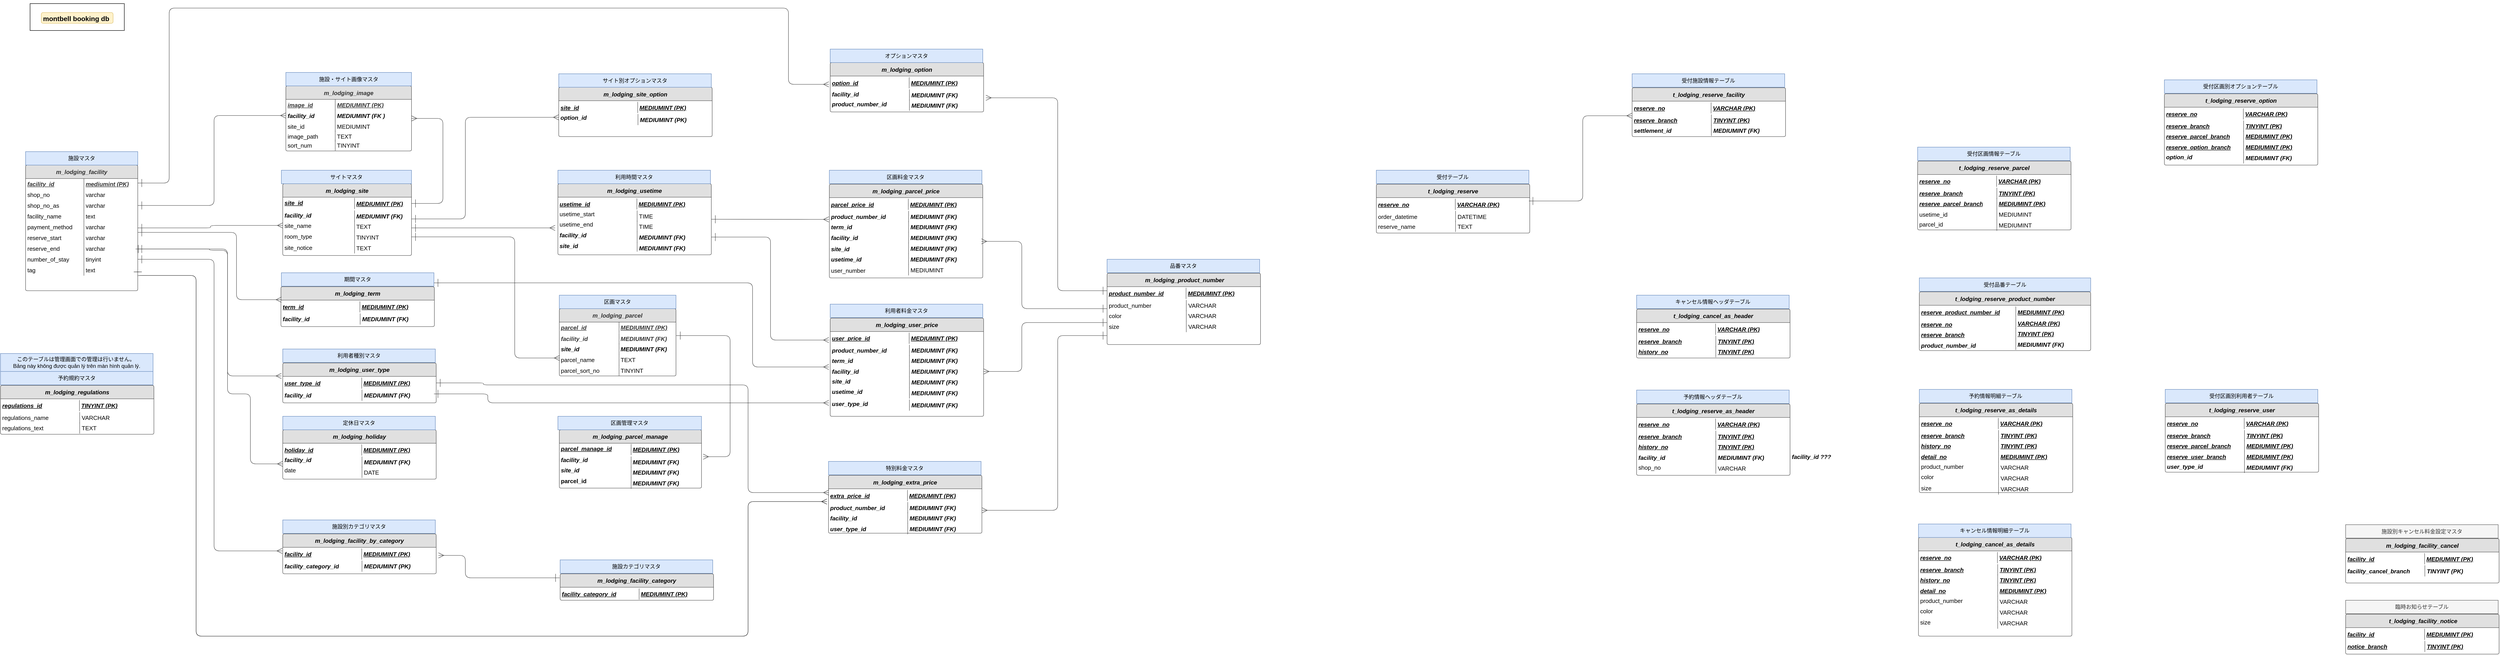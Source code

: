 <mxfile version="15.4.3" type="github">
  <diagram id="AatjL-a4eU6nJETNqXJs" name="Page-1">
    <mxGraphModel dx="2857" dy="1700" grid="1" gridSize="10" guides="1" tooltips="1" connect="1" arrows="1" fold="1" page="1" pageScale="1" pageWidth="850" pageHeight="1100" math="0" shadow="0">
      <root>
        <mxCell id="0" />
        <mxCell id="1" parent="0" />
        <mxCell id="EWHabAM2vr0j7ePy4UxX-1" value="m_lodging_facility" style="html=1;overflow=block;blockSpacing=1;whiteSpace=wrap;swimlane;resizeParent=1;resizeParentMax=0;resizeLast=0;collapsible=0;marginBottom=0;fontStyle=0;swimlaneFillColor=#ffffff;startSize=30;whiteSpace=wrap;fontSize=13;fontColor=#333333;fontStyle=3;align=center;fillColor=#e0e0e0;whiteSpace=wrap;spacing=0;strokeColor=#333333;strokeOpacity=100;fillOpacity=100;rounded=1;absoluteArcSize=1;arcSize=7.5;strokeWidth=0.8;" parent="1" vertex="1">
          <mxGeometry x="-860" y="230" width="250" height="280" as="geometry" />
        </mxCell>
        <mxCell id="EWHabAM2vr0j7ePy4UxX-2" value="" style="group" parent="EWHabAM2vr0j7ePy4UxX-1" vertex="1" connectable="0">
          <mxGeometry x="130" y="30" width="110" height="216" as="geometry" />
        </mxCell>
        <mxCell id="EWHabAM2vr0j7ePy4UxX-3" value="mediumint (PK)" style="shape=partialRectangle;top=0;right=0;bottom=0;part=1;resizeHeight=0;align=left;verticalAlign=top;spacingLeft=4;spacingRight=4;overflow=hidden;rotatable=0;points=[[0,0.5],[1,0.5]];portConstraint=eastwest;whiteSpace=wrap;swimlaneFillColor=#ffffff;whiteSpace=wrap;fontSize=13;fontColor=#333333;fontStyle=7;fillColor=none;strokeOpacity=100;fillOpacity=100;whiteSpace=wrap;spacing=0;strokeColor=#333333;rounded=1;absoluteArcSize=1;arcSize=7.5;strokeWidth=0.8;" parent="EWHabAM2vr0j7ePy4UxX-2" vertex="1">
          <mxGeometry width="110.0" height="24" as="geometry" />
        </mxCell>
        <mxCell id="EWHabAM2vr0j7ePy4UxX-4" value="varchar " style="shape=partialRectangle;top=0;right=0;bottom=0;part=1;resizeHeight=0;align=left;verticalAlign=top;spacingLeft=4;spacingRight=4;overflow=hidden;rotatable=0;points=[[0,0.5],[1,0.5]];portConstraint=eastwest;whiteSpace=wrap;swimlaneFillColor=#ffffff;whiteSpace=wrap;fontSize=13;fillColor=none;strokeOpacity=100;fillOpacity=100;whiteSpace=wrap;spacing=0;strokeColor=#333333;rounded=1;absoluteArcSize=1;arcSize=7.5;strokeWidth=0.8;" parent="EWHabAM2vr0j7ePy4UxX-2" vertex="1">
          <mxGeometry y="24" width="110.0" height="24" as="geometry" />
        </mxCell>
        <mxCell id="EWHabAM2vr0j7ePy4UxX-6" value="text" style="shape=partialRectangle;top=0;right=0;bottom=0;part=1;resizeHeight=0;align=left;verticalAlign=top;spacingLeft=4;spacingRight=4;overflow=hidden;rotatable=0;points=[[0,0.5],[1,0.5]];portConstraint=eastwest;whiteSpace=wrap;swimlaneFillColor=#ffffff;whiteSpace=wrap;fontSize=13;fillColor=none;strokeOpacity=100;fillOpacity=100;whiteSpace=wrap;spacing=0;strokeColor=#333333;rounded=1;absoluteArcSize=1;arcSize=7.5;strokeWidth=0.8;fontColor=#000000;" parent="EWHabAM2vr0j7ePy4UxX-2" vertex="1">
          <mxGeometry y="72" width="110.0" height="24" as="geometry" />
        </mxCell>
        <mxCell id="EWHabAM2vr0j7ePy4UxX-7" value="varchar" style="shape=partialRectangle;top=0;right=0;bottom=0;part=1;resizeHeight=0;align=left;verticalAlign=top;spacingLeft=4;spacingRight=4;overflow=hidden;rotatable=0;points=[[0,0.5],[1,0.5]];portConstraint=eastwest;whiteSpace=wrap;swimlaneFillColor=#ffffff;whiteSpace=wrap;fontSize=13;fillColor=none;strokeOpacity=100;fillOpacity=100;whiteSpace=wrap;spacing=0;strokeColor=#333333;rounded=1;absoluteArcSize=1;arcSize=7.5;strokeWidth=0.8;fontColor=#000000;" parent="EWHabAM2vr0j7ePy4UxX-2" vertex="1">
          <mxGeometry y="96" width="110.0" height="24" as="geometry" />
        </mxCell>
        <mxCell id="EWHabAM2vr0j7ePy4UxX-8" value="varchar" style="shape=partialRectangle;top=0;right=0;bottom=0;part=1;resizeHeight=0;align=left;verticalAlign=top;spacingLeft=4;spacingRight=4;overflow=hidden;rotatable=0;points=[[0,0.5],[1,0.5]];portConstraint=eastwest;whiteSpace=wrap;swimlaneFillColor=#ffffff;whiteSpace=wrap;fontSize=13;fillColor=none;strokeOpacity=100;fillOpacity=100;whiteSpace=wrap;spacing=0;strokeColor=#333333;rounded=1;absoluteArcSize=1;arcSize=7.5;strokeWidth=0.8;fontColor=#000000;" parent="EWHabAM2vr0j7ePy4UxX-2" vertex="1">
          <mxGeometry y="120" width="110.0" height="24" as="geometry" />
        </mxCell>
        <mxCell id="EWHabAM2vr0j7ePy4UxX-9" value="varchar" style="shape=partialRectangle;top=0;right=0;bottom=0;part=1;resizeHeight=0;align=left;verticalAlign=top;spacingLeft=4;spacingRight=4;overflow=hidden;rotatable=0;points=[[0,0.5],[1,0.5]];portConstraint=eastwest;whiteSpace=wrap;swimlaneFillColor=#ffffff;whiteSpace=wrap;fontSize=13;fillColor=none;strokeOpacity=100;fillOpacity=100;whiteSpace=wrap;spacing=0;strokeColor=#333333;rounded=1;absoluteArcSize=1;arcSize=7.5;strokeWidth=0.8;fontColor=#000000;" parent="EWHabAM2vr0j7ePy4UxX-2" vertex="1">
          <mxGeometry y="144" width="110.0" height="24" as="geometry" />
        </mxCell>
        <mxCell id="EWHabAM2vr0j7ePy4UxX-10" value="tinyint" style="shape=partialRectangle;top=0;right=0;bottom=0;part=1;resizeHeight=0;align=left;verticalAlign=top;spacingLeft=4;spacingRight=4;overflow=hidden;rotatable=0;points=[[0,0.5],[1,0.5]];portConstraint=eastwest;whiteSpace=wrap;swimlaneFillColor=#ffffff;whiteSpace=wrap;fontSize=13;fillColor=none;strokeOpacity=100;fillOpacity=100;whiteSpace=wrap;spacing=0;strokeColor=#333333;rounded=1;absoluteArcSize=1;arcSize=7.5;strokeWidth=0.8;fontColor=#000000;" parent="EWHabAM2vr0j7ePy4UxX-2" vertex="1">
          <mxGeometry y="168" width="110.0" height="24" as="geometry" />
        </mxCell>
        <mxCell id="EWHabAM2vr0j7ePy4UxX-11" value="text" style="shape=partialRectangle;top=0;right=0;bottom=0;part=1;resizeHeight=0;align=left;verticalAlign=top;spacingLeft=4;spacingRight=4;overflow=hidden;rotatable=0;points=[[0,0.5],[1,0.5]];portConstraint=eastwest;whiteSpace=wrap;swimlaneFillColor=#ffffff;whiteSpace=wrap;fontSize=13;fillColor=none;strokeOpacity=100;fillOpacity=100;whiteSpace=wrap;spacing=0;strokeColor=#333333;rounded=1;absoluteArcSize=1;arcSize=7.5;strokeWidth=0.8;fontColor=#000000;" parent="EWHabAM2vr0j7ePy4UxX-2" vertex="1">
          <mxGeometry y="192" width="110.0" height="24" as="geometry" />
        </mxCell>
        <mxCell id="EWHabAM2vr0j7ePy4UxX-12" value="" style="group" parent="EWHabAM2vr0j7ePy4UxX-1" vertex="1" connectable="0">
          <mxGeometry y="30" width="130" height="216" as="geometry" />
        </mxCell>
        <mxCell id="EWHabAM2vr0j7ePy4UxX-13" value="facility_id" style="strokeColor=none;part=1;resizeHeight=0;align=left;verticalAlign=top;spacingLeft=4;spacingRight=4;overflow=hidden;rotatable=0;points=[[0,0.5],[1,0.5]];portConstraint=eastwest;whiteSpace=wrap;swimlaneFillColor=#ffffff;whiteSpace=wrap;fontSize=13;fontColor=#333333;fontStyle=7;fillColor=none;strokeOpacity=100;fillOpacity=100;whiteSpace=wrap;spacing=0;rounded=1;absoluteArcSize=1;arcSize=7.5;strokeWidth=0.8;" parent="EWHabAM2vr0j7ePy4UxX-12" vertex="1">
          <mxGeometry width="130" height="24" as="geometry" />
        </mxCell>
        <mxCell id="EWHabAM2vr0j7ePy4UxX-14" value="shop_no" style="strokeColor=none;part=1;resizeHeight=0;align=left;verticalAlign=top;spacingLeft=4;spacingRight=4;overflow=hidden;rotatable=0;points=[[0,0.5],[1,0.5]];portConstraint=eastwest;whiteSpace=wrap;swimlaneFillColor=#ffffff;whiteSpace=wrap;fontSize=13;fillColor=none;strokeOpacity=100;fillOpacity=100;whiteSpace=wrap;spacing=0;rounded=1;absoluteArcSize=1;arcSize=7.5;strokeWidth=0.8;" parent="EWHabAM2vr0j7ePy4UxX-12" vertex="1">
          <mxGeometry y="24" width="130" height="24" as="geometry" />
        </mxCell>
        <mxCell id="EWHabAM2vr0j7ePy4UxX-16" value="facility_name" style="strokeColor=none;part=1;resizeHeight=0;align=left;verticalAlign=top;spacingLeft=4;spacingRight=4;overflow=hidden;rotatable=0;points=[[0,0.5],[1,0.5]];portConstraint=eastwest;whiteSpace=wrap;swimlaneFillColor=#ffffff;whiteSpace=wrap;fontSize=13;fillColor=none;strokeOpacity=100;fillOpacity=100;whiteSpace=wrap;spacing=0;rounded=1;absoluteArcSize=1;arcSize=7.5;strokeWidth=0.8;fontColor=#000000;" parent="EWHabAM2vr0j7ePy4UxX-12" vertex="1">
          <mxGeometry y="72" width="130" height="24" as="geometry" />
        </mxCell>
        <mxCell id="EWHabAM2vr0j7ePy4UxX-17" value="payment_method" style="strokeColor=none;part=1;resizeHeight=0;align=left;verticalAlign=top;spacingLeft=4;spacingRight=4;overflow=hidden;rotatable=0;points=[[0,0.5],[1,0.5]];portConstraint=eastwest;whiteSpace=wrap;swimlaneFillColor=#ffffff;whiteSpace=wrap;fontSize=13;fillColor=none;strokeOpacity=100;fillOpacity=100;whiteSpace=wrap;spacing=0;rounded=1;absoluteArcSize=1;arcSize=7.5;strokeWidth=0.8;fontColor=#000000;" parent="EWHabAM2vr0j7ePy4UxX-12" vertex="1">
          <mxGeometry y="96" width="130" height="24" as="geometry" />
        </mxCell>
        <mxCell id="EWHabAM2vr0j7ePy4UxX-18" value="reserve_start" style="strokeColor=none;part=1;resizeHeight=0;align=left;verticalAlign=top;spacingLeft=4;spacingRight=4;overflow=hidden;rotatable=0;points=[[0,0.5],[1,0.5]];portConstraint=eastwest;whiteSpace=wrap;swimlaneFillColor=#ffffff;whiteSpace=wrap;fontSize=13;fillColor=none;strokeOpacity=100;fillOpacity=100;whiteSpace=wrap;spacing=0;rounded=1;absoluteArcSize=1;arcSize=7.5;strokeWidth=0.8;fontColor=#000000;" parent="EWHabAM2vr0j7ePy4UxX-12" vertex="1">
          <mxGeometry y="120" width="130" height="24" as="geometry" />
        </mxCell>
        <mxCell id="EWHabAM2vr0j7ePy4UxX-19" value="reserve_end" style="strokeColor=none;part=1;resizeHeight=0;align=left;verticalAlign=top;spacingLeft=4;spacingRight=4;overflow=hidden;rotatable=0;points=[[0,0.5],[1,0.5]];portConstraint=eastwest;whiteSpace=wrap;swimlaneFillColor=#ffffff;whiteSpace=wrap;fontSize=13;fillColor=none;strokeOpacity=100;fillOpacity=100;whiteSpace=wrap;spacing=0;rounded=1;absoluteArcSize=1;arcSize=7.5;strokeWidth=0.8;fontColor=#000000;" parent="EWHabAM2vr0j7ePy4UxX-12" vertex="1">
          <mxGeometry y="144" width="130" height="24" as="geometry" />
        </mxCell>
        <mxCell id="EWHabAM2vr0j7ePy4UxX-20" value="number_of_stay" style="strokeColor=none;part=1;resizeHeight=0;align=left;verticalAlign=top;spacingLeft=4;spacingRight=4;overflow=hidden;rotatable=0;points=[[0,0.5],[1,0.5]];portConstraint=eastwest;whiteSpace=wrap;swimlaneFillColor=#ffffff;whiteSpace=wrap;fontSize=13;fillColor=none;strokeOpacity=100;fillOpacity=100;whiteSpace=wrap;spacing=0;rounded=1;absoluteArcSize=1;arcSize=7.5;strokeWidth=0.8;fontColor=#000000;" parent="EWHabAM2vr0j7ePy4UxX-12" vertex="1">
          <mxGeometry y="168" width="130" height="24" as="geometry" />
        </mxCell>
        <mxCell id="EWHabAM2vr0j7ePy4UxX-21" value="tag" style="strokeColor=none;part=1;resizeHeight=0;align=left;verticalAlign=top;spacingLeft=4;spacingRight=4;overflow=hidden;rotatable=0;points=[[0,0.5],[1,0.5]];portConstraint=eastwest;whiteSpace=wrap;swimlaneFillColor=#ffffff;whiteSpace=wrap;fontSize=13;fillColor=none;strokeOpacity=100;fillOpacity=100;whiteSpace=wrap;spacing=0;rounded=1;absoluteArcSize=1;arcSize=7.5;strokeWidth=0.8;fontColor=#000000;" parent="EWHabAM2vr0j7ePy4UxX-12" vertex="1">
          <mxGeometry y="192" width="130" height="24" as="geometry" />
        </mxCell>
        <mxCell id="EWHabAM2vr0j7ePy4UxX-90" value="varchar" style="shape=partialRectangle;top=0;right=0;bottom=0;part=1;resizeHeight=0;align=left;verticalAlign=top;spacingLeft=4;spacingRight=4;overflow=hidden;rotatable=0;points=[[0,0.5],[1,0.5]];portConstraint=eastwest;whiteSpace=wrap;swimlaneFillColor=#ffffff;whiteSpace=wrap;fontSize=13;fillColor=none;strokeOpacity=100;fillOpacity=100;whiteSpace=wrap;spacing=0;strokeColor=#333333;rounded=1;absoluteArcSize=1;arcSize=7.5;strokeWidth=0.8;fontColor=#000000;" parent="EWHabAM2vr0j7ePy4UxX-1" vertex="1">
          <mxGeometry x="130" y="78" width="70" height="24" as="geometry" />
        </mxCell>
        <mxCell id="EWHabAM2vr0j7ePy4UxX-91" value="shop_no_as" style="strokeColor=none;part=1;resizeHeight=0;align=left;verticalAlign=top;spacingLeft=4;spacingRight=4;overflow=hidden;rotatable=0;points=[[0,0.5],[1,0.5]];portConstraint=eastwest;whiteSpace=wrap;swimlaneFillColor=#ffffff;whiteSpace=wrap;fontSize=13;fillColor=none;strokeOpacity=100;fillOpacity=100;whiteSpace=wrap;spacing=0;rounded=1;absoluteArcSize=1;arcSize=7.5;strokeWidth=0.8;fontColor=#000000;" parent="EWHabAM2vr0j7ePy4UxX-1" vertex="1">
          <mxGeometry y="78" width="130" height="24" as="geometry" />
        </mxCell>
        <mxCell id="EWHabAM2vr0j7ePy4UxX-22" value="m_lodging_image" style="html=1;overflow=block;blockSpacing=1;whiteSpace=wrap;swimlane;resizeParent=1;resizeParentMax=0;resizeLast=0;collapsible=0;marginBottom=0;fontStyle=0;swimlaneFillColor=#ffffff;startSize=30;whiteSpace=wrap;fontSize=13;fontColor=#333333;fontStyle=3;align=center;fillColor=#e0e0e0;whiteSpace=wrap;spacing=0;strokeColor=#333333;strokeOpacity=100;fillOpacity=100;rounded=1;absoluteArcSize=1;arcSize=7.5;strokeWidth=0.8;" parent="1" vertex="1">
          <mxGeometry x="-280" y="53.5" width="280" height="145" as="geometry" />
        </mxCell>
        <mxCell id="EWHabAM2vr0j7ePy4UxX-23" value="image_id" style="strokeColor=none;part=1;resizeHeight=0;align=left;verticalAlign=top;spacingLeft=4;spacingRight=4;overflow=hidden;rotatable=0;points=[[0,0.5],[1,0.5]];portConstraint=eastwest;whiteSpace=wrap;swimlaneFillColor=#ffffff;whiteSpace=wrap;fontSize=13;fontColor=#333333;fontStyle=7;fillColor=none;strokeOpacity=100;fillOpacity=100;whiteSpace=wrap;spacing=0;rounded=1;absoluteArcSize=1;arcSize=7.5;strokeWidth=0.8;" parent="EWHabAM2vr0j7ePy4UxX-22" vertex="1">
          <mxGeometry y="30" width="110" height="24" as="geometry" />
        </mxCell>
        <mxCell id="EWHabAM2vr0j7ePy4UxX-24" value="facility_id" style="strokeColor=none;part=1;resizeHeight=0;align=left;verticalAlign=top;spacingLeft=4;spacingRight=4;overflow=hidden;rotatable=0;points=[[0,0.5],[1,0.5]];portConstraint=eastwest;whiteSpace=wrap;swimlaneFillColor=#ffffff;whiteSpace=wrap;fontSize=13;fillColor=none;strokeOpacity=100;fillOpacity=100;whiteSpace=wrap;spacing=0;rounded=1;absoluteArcSize=1;arcSize=7.5;strokeWidth=0.8;fontStyle=3" parent="EWHabAM2vr0j7ePy4UxX-22" vertex="1">
          <mxGeometry y="54" width="110" height="24" as="geometry" />
        </mxCell>
        <mxCell id="EWHabAM2vr0j7ePy4UxX-26" value="MEDIUMINT (PK)" style="shape=partialRectangle;top=0;right=0;bottom=0;part=1;resizeHeight=0;align=left;verticalAlign=top;spacingLeft=4;spacingRight=4;overflow=hidden;rotatable=0;points=[[0,0.5],[1,0.5]];portConstraint=eastwest;whiteSpace=wrap;swimlaneFillColor=#ffffff;whiteSpace=wrap;fontSize=13;fontColor=#333333;fontStyle=7;fillColor=none;strokeOpacity=100;fillOpacity=100;whiteSpace=wrap;spacing=0;strokeColor=#333333;rounded=1;absoluteArcSize=1;arcSize=7.5;strokeWidth=0.8;" parent="EWHabAM2vr0j7ePy4UxX-22" vertex="1">
          <mxGeometry x="110" y="30" width="120" height="24" as="geometry" />
        </mxCell>
        <mxCell id="EWHabAM2vr0j7ePy4UxX-27" value="MEDIUMINT (FK )" style="shape=partialRectangle;top=0;right=0;bottom=0;part=1;resizeHeight=0;align=left;verticalAlign=top;spacingLeft=4;spacingRight=4;overflow=hidden;rotatable=0;points=[[0,0.5],[1,0.5]];portConstraint=eastwest;whiteSpace=wrap;swimlaneFillColor=#ffffff;whiteSpace=wrap;fontSize=13;fillColor=none;strokeOpacity=100;fillOpacity=100;whiteSpace=wrap;spacing=0;strokeColor=#333333;rounded=1;absoluteArcSize=1;arcSize=7.5;strokeWidth=0.8;fontStyle=3" parent="EWHabAM2vr0j7ePy4UxX-22" vertex="1">
          <mxGeometry x="110" y="54" width="150" height="24" as="geometry" />
        </mxCell>
        <mxCell id="jNWc2fwv66Wsc-9iDNfM-6" value="MEDIUMINT " style="shape=partialRectangle;top=0;right=0;bottom=0;part=1;resizeHeight=0;align=left;verticalAlign=top;spacingLeft=4;spacingRight=4;overflow=hidden;rotatable=0;points=[[0,0.5],[1,0.5]];portConstraint=eastwest;whiteSpace=wrap;swimlaneFillColor=#ffffff;whiteSpace=wrap;fontSize=13;fillColor=none;strokeOpacity=100;fillOpacity=100;whiteSpace=wrap;spacing=0;strokeColor=#333333;rounded=1;absoluteArcSize=1;arcSize=7.5;strokeWidth=0.8;" parent="EWHabAM2vr0j7ePy4UxX-22" vertex="1">
          <mxGeometry x="110" y="78" width="110.0" height="24" as="geometry" />
        </mxCell>
        <mxCell id="jNWc2fwv66Wsc-9iDNfM-7" value="site_id" style="strokeColor=none;part=1;resizeHeight=0;align=left;verticalAlign=top;spacingLeft=4;spacingRight=4;overflow=hidden;rotatable=0;points=[[0,0.5],[1,0.5]];portConstraint=eastwest;whiteSpace=wrap;swimlaneFillColor=#ffffff;whiteSpace=wrap;fontSize=13;fillColor=none;strokeOpacity=100;fillOpacity=100;whiteSpace=wrap;spacing=0;rounded=1;absoluteArcSize=1;arcSize=7.5;strokeWidth=0.8;" parent="EWHabAM2vr0j7ePy4UxX-22" vertex="1">
          <mxGeometry y="78" width="110" height="24" as="geometry" />
        </mxCell>
        <mxCell id="jNWc2fwv66Wsc-9iDNfM-8" value="TEXT" style="shape=partialRectangle;top=0;right=0;bottom=0;part=1;resizeHeight=0;align=left;verticalAlign=top;spacingLeft=4;spacingRight=4;overflow=hidden;rotatable=0;points=[[0,0.5],[1,0.5]];portConstraint=eastwest;whiteSpace=wrap;swimlaneFillColor=#ffffff;whiteSpace=wrap;fontSize=13;fillColor=none;strokeOpacity=100;fillOpacity=100;whiteSpace=wrap;spacing=0;strokeColor=#333333;rounded=1;absoluteArcSize=1;arcSize=7.5;strokeWidth=0.8;fontColor=#000000;" parent="EWHabAM2vr0j7ePy4UxX-22" vertex="1">
          <mxGeometry x="110" y="100" width="110.0" height="24" as="geometry" />
        </mxCell>
        <mxCell id="jNWc2fwv66Wsc-9iDNfM-9" value="image_path" style="strokeColor=none;part=1;resizeHeight=0;align=left;verticalAlign=top;spacingLeft=4;spacingRight=4;overflow=hidden;rotatable=0;points=[[0,0.5],[1,0.5]];portConstraint=eastwest;whiteSpace=wrap;swimlaneFillColor=#ffffff;whiteSpace=wrap;fontSize=13;fillColor=none;strokeOpacity=100;fillOpacity=100;whiteSpace=wrap;spacing=0;rounded=1;absoluteArcSize=1;arcSize=7.5;strokeWidth=0.8;fontColor=#000000;" parent="EWHabAM2vr0j7ePy4UxX-22" vertex="1">
          <mxGeometry y="100" width="110" height="24" as="geometry" />
        </mxCell>
        <mxCell id="jNWc2fwv66Wsc-9iDNfM-10" value="TINYINT" style="shape=partialRectangle;top=0;right=0;bottom=0;part=1;resizeHeight=0;align=left;verticalAlign=top;spacingLeft=4;spacingRight=4;overflow=hidden;rotatable=0;points=[[0,0.5],[1,0.5]];portConstraint=eastwest;whiteSpace=wrap;swimlaneFillColor=#ffffff;whiteSpace=wrap;fontSize=13;fillColor=none;strokeOpacity=100;fillOpacity=100;whiteSpace=wrap;spacing=0;strokeColor=#333333;rounded=1;absoluteArcSize=1;arcSize=7.5;strokeWidth=0.8;fontColor=#000000;" parent="EWHabAM2vr0j7ePy4UxX-22" vertex="1">
          <mxGeometry x="110" y="120" width="110.0" height="24" as="geometry" />
        </mxCell>
        <mxCell id="jNWc2fwv66Wsc-9iDNfM-11" value="sort_num" style="strokeColor=none;part=1;resizeHeight=0;align=left;verticalAlign=top;spacingLeft=4;spacingRight=4;overflow=hidden;rotatable=0;points=[[0,0.5],[1,0.5]];portConstraint=eastwest;whiteSpace=wrap;swimlaneFillColor=#ffffff;whiteSpace=wrap;fontSize=13;fillColor=none;strokeOpacity=100;fillOpacity=100;whiteSpace=wrap;spacing=0;rounded=1;absoluteArcSize=1;arcSize=7.5;strokeWidth=0.8;fontColor=#000000;" parent="EWHabAM2vr0j7ePy4UxX-22" vertex="1">
          <mxGeometry y="120" width="110" height="24" as="geometry" />
        </mxCell>
        <mxCell id="EWHabAM2vr0j7ePy4UxX-29" value="&lt;span&gt;m_lodging_site&lt;/span&gt;" style="html=1;overflow=block;blockSpacing=1;whiteSpace=wrap;swimlane;resizeParent=1;resizeParentMax=0;resizeLast=0;collapsible=0;marginBottom=0;fontStyle=0;swimlaneFillColor=#ffffff;startSize=30;whiteSpace=wrap;fontSize=13;fontColor=#000000;fontStyle=3;align=center;fillColor=#e0e0e0;whiteSpace=wrap;spacing=0;strokeColor=#333333;strokeOpacity=100;fillOpacity=100;rounded=1;absoluteArcSize=1;arcSize=7.5;strokeWidth=0.8;" parent="1" vertex="1">
          <mxGeometry x="-286.89" y="271.5" width="286.87" height="160" as="geometry" />
        </mxCell>
        <mxCell id="EWHabAM2vr0j7ePy4UxX-30" value="site_id" style="strokeColor=none;part=1;resizeHeight=0;align=left;verticalAlign=top;spacingLeft=4;spacingRight=4;overflow=hidden;rotatable=0;points=[[0,0.5],[1,0.5]];portConstraint=eastwest;whiteSpace=wrap;swimlaneFillColor=#ffffff;whiteSpace=wrap;fontSize=13;fontColor=#000000;fontStyle=7;fillColor=none;strokeOpacity=100;fillOpacity=100;whiteSpace=wrap;spacing=0;rounded=1;absoluteArcSize=1;arcSize=7.5;strokeWidth=0.8;" parent="EWHabAM2vr0j7ePy4UxX-29" vertex="1">
          <mxGeometry y="30" width="110" height="24" as="geometry" />
        </mxCell>
        <mxCell id="EWHabAM2vr0j7ePy4UxX-34" value="site_name" style="strokeColor=none;part=1;resizeHeight=0;align=left;verticalAlign=top;spacingLeft=4;spacingRight=4;overflow=hidden;rotatable=0;points=[[0,0.5],[1,0.5]];portConstraint=eastwest;whiteSpace=wrap;swimlaneFillColor=#ffffff;whiteSpace=wrap;fontSize=13;fillColor=none;strokeOpacity=100;fillOpacity=100;whiteSpace=wrap;spacing=0;rounded=1;absoluteArcSize=1;arcSize=7.5;strokeWidth=0.8;fontColor=#000000;" parent="EWHabAM2vr0j7ePy4UxX-29" vertex="1">
          <mxGeometry y="81" width="133.125" height="24" as="geometry" />
        </mxCell>
        <mxCell id="EWHabAM2vr0j7ePy4UxX-36" value="room_type" style="strokeColor=none;part=1;resizeHeight=0;align=left;verticalAlign=top;spacingLeft=4;spacingRight=4;overflow=hidden;rotatable=0;points=[[0,0.5],[1,0.5]];portConstraint=eastwest;whiteSpace=wrap;swimlaneFillColor=#ffffff;whiteSpace=wrap;fontSize=13;fillColor=none;strokeOpacity=100;fillOpacity=100;whiteSpace=wrap;spacing=0;rounded=1;absoluteArcSize=1;arcSize=7.5;strokeWidth=0.8;fontColor=#000000;" parent="EWHabAM2vr0j7ePy4UxX-29" vertex="1">
          <mxGeometry y="105" width="133.125" height="24" as="geometry" />
        </mxCell>
        <mxCell id="EWHabAM2vr0j7ePy4UxX-38" value="site_notice" style="strokeColor=none;part=1;resizeHeight=0;align=left;verticalAlign=top;spacingLeft=4;spacingRight=4;overflow=hidden;rotatable=0;points=[[0,0.5],[1,0.5]];portConstraint=eastwest;whiteSpace=wrap;swimlaneFillColor=#ffffff;whiteSpace=wrap;fontSize=13;fillColor=none;strokeOpacity=100;fillOpacity=100;whiteSpace=wrap;spacing=0;rounded=1;absoluteArcSize=1;arcSize=7.5;strokeWidth=0.8;fontColor=#000000;" parent="EWHabAM2vr0j7ePy4UxX-29" vertex="1">
          <mxGeometry y="130" width="133.125" height="24" as="geometry" />
        </mxCell>
        <mxCell id="jNWc2fwv66Wsc-9iDNfM-27" value="facility_id" style="strokeColor=none;part=1;resizeHeight=0;align=left;verticalAlign=top;spacingLeft=4;spacingRight=4;overflow=hidden;rotatable=0;points=[[0,0.5],[1,0.5]];portConstraint=eastwest;whiteSpace=wrap;swimlaneFillColor=#ffffff;whiteSpace=wrap;fontSize=13;fontColor=#000000;fontStyle=3;fillColor=none;strokeOpacity=100;fillOpacity=100;whiteSpace=wrap;spacing=0;rounded=1;absoluteArcSize=1;arcSize=7.5;strokeWidth=0.8;" parent="EWHabAM2vr0j7ePy4UxX-29" vertex="1">
          <mxGeometry y="58" width="110" height="24" as="geometry" />
        </mxCell>
        <mxCell id="jNWc2fwv66Wsc-9iDNfM-613" value="MEDIUMINT (PK)" style="shape=partialRectangle;top=0;right=0;bottom=0;part=1;resizeHeight=0;align=left;verticalAlign=top;spacingLeft=4;spacingRight=4;overflow=hidden;rotatable=0;points=[[0,0.5],[1,0.5]];portConstraint=eastwest;whiteSpace=wrap;swimlaneFillColor=#ffffff;whiteSpace=wrap;fontSize=13;fontColor=#000000;fontStyle=7;fillColor=none;strokeOpacity=100;fillOpacity=100;whiteSpace=wrap;spacing=0;strokeColor=#333333;rounded=1;absoluteArcSize=1;arcSize=7.5;strokeWidth=0.8;" parent="EWHabAM2vr0j7ePy4UxX-29" vertex="1">
          <mxGeometry x="160" y="32" width="126.87" height="24" as="geometry" />
        </mxCell>
        <mxCell id="EWHabAM2vr0j7ePy4UxX-35" value="TEXT" style="shape=partialRectangle;top=0;right=0;bottom=0;part=1;resizeHeight=0;align=left;verticalAlign=top;spacingLeft=4;spacingRight=4;overflow=hidden;rotatable=0;points=[[0,0.5],[1,0.5]];portConstraint=eastwest;whiteSpace=wrap;swimlaneFillColor=#ffffff;whiteSpace=wrap;fontSize=13;fillColor=none;strokeOpacity=100;fillOpacity=100;whiteSpace=wrap;spacing=0;strokeColor=#333333;rounded=1;absoluteArcSize=1;arcSize=7.5;strokeWidth=0.8;fontColor=#000000;container=0;" parent="EWHabAM2vr0j7ePy4UxX-29" vertex="1">
          <mxGeometry x="160.005" y="83" width="68.875" height="24" as="geometry" />
        </mxCell>
        <mxCell id="EWHabAM2vr0j7ePy4UxX-37" value="TINYINT" style="shape=partialRectangle;top=0;right=0;bottom=0;part=1;resizeHeight=0;align=left;verticalAlign=top;spacingLeft=4;spacingRight=4;overflow=hidden;rotatable=0;points=[[0,0.5],[1,0.5]];portConstraint=eastwest;whiteSpace=wrap;swimlaneFillColor=#ffffff;whiteSpace=wrap;fontSize=13;fillColor=none;strokeOpacity=100;fillOpacity=100;whiteSpace=wrap;spacing=0;strokeColor=#333333;rounded=1;absoluteArcSize=1;arcSize=7.5;strokeWidth=0.8;fontColor=#000000;container=0;" parent="EWHabAM2vr0j7ePy4UxX-29" vertex="1">
          <mxGeometry x="160.005" y="107" width="68.875" height="24" as="geometry" />
        </mxCell>
        <mxCell id="EWHabAM2vr0j7ePy4UxX-39" value="TEXT" style="shape=partialRectangle;top=0;right=0;bottom=0;part=1;resizeHeight=0;align=left;verticalAlign=top;spacingLeft=4;spacingRight=4;overflow=hidden;rotatable=0;points=[[0,0.5],[1,0.5]];portConstraint=eastwest;whiteSpace=wrap;swimlaneFillColor=#ffffff;whiteSpace=wrap;fontSize=13;fillColor=none;strokeOpacity=100;fillOpacity=100;whiteSpace=wrap;spacing=0;strokeColor=#333333;rounded=1;absoluteArcSize=1;arcSize=7.5;strokeWidth=0.8;fontColor=#000000;container=0;" parent="EWHabAM2vr0j7ePy4UxX-29" vertex="1">
          <mxGeometry x="160.005" y="131" width="68.875" height="24" as="geometry" />
        </mxCell>
        <mxCell id="jNWc2fwv66Wsc-9iDNfM-28" value="MEDIUMINT (FK)" style="shape=partialRectangle;top=0;right=0;bottom=0;part=1;resizeHeight=0;align=left;verticalAlign=top;spacingLeft=4;spacingRight=4;overflow=hidden;rotatable=0;points=[[0,0.5],[1,0.5]];portConstraint=eastwest;whiteSpace=wrap;swimlaneFillColor=#ffffff;whiteSpace=wrap;fontSize=13;fontColor=#000000;fontStyle=3;fillColor=none;strokeOpacity=100;fillOpacity=100;whiteSpace=wrap;spacing=0;strokeColor=#333333;rounded=1;absoluteArcSize=1;arcSize=7.5;strokeWidth=0.8;container=0;" parent="EWHabAM2vr0j7ePy4UxX-29" vertex="1">
          <mxGeometry x="160.01" y="60" width="116.88" height="24" as="geometry" />
        </mxCell>
        <UserObject label="" lucidchartObjectId="dM.T.fur29C5" id="EWHabAM2vr0j7ePy4UxX-64">
          <mxCell style="html=1;jettySize=18;whiteSpace=wrap;fontSize=13;strokeColor=#333333;strokeOpacity=100;strokeWidth=0.8;rounded=1;arcSize=24;edgeStyle=orthogonalEdgeStyle;startArrow=ERone;startSize=16;;endArrow=ERmany;endSize=10;;entryX=0;entryY=0.5;entryDx=0;entryDy=0;" parent="1" target="EWHabAM2vr0j7ePy4UxX-24" edge="1">
            <mxGeometry width="100" height="100" relative="1" as="geometry">
              <Array as="points">
                <mxPoint x="-440" y="320" />
                <mxPoint x="-440" y="119" />
              </Array>
              <mxPoint x="-610" y="320" as="sourcePoint" />
              <mxPoint x="331.78" y="156" as="targetPoint" />
            </mxGeometry>
          </mxCell>
        </UserObject>
        <UserObject label="" lucidchartObjectId="aZ.SwLaBgXGg" id="EWHabAM2vr0j7ePy4UxX-66">
          <mxCell style="html=1;jettySize=18;whiteSpace=wrap;fontSize=13;strokeColor=#333333;strokeOpacity=100;strokeWidth=0.8;rounded=1;arcSize=24;edgeStyle=orthogonalEdgeStyle;startArrow=ERmany;startSize=10;;endArrow=ERone;endSize=16;;exitX=0;exitY=0.5;exitDx=0;exitDy=0;entryX=1;entryY=0.5;entryDx=0;entryDy=0;" parent="1" source="EWHabAM2vr0j7ePy4UxX-34" target="EWHabAM2vr0j7ePy4UxX-1" edge="1">
            <mxGeometry width="100" height="100" relative="1" as="geometry">
              <Array as="points">
                <mxPoint x="-448" y="365" />
                <mxPoint x="-448" y="370" />
              </Array>
              <mxPoint x="616.876" y="131.548" as="sourcePoint" />
              <mxPoint x="-510" y="360" as="targetPoint" />
            </mxGeometry>
          </mxCell>
        </UserObject>
        <mxCell id="EWHabAM2vr0j7ePy4UxX-89" value="施設マスタ" style="rounded=0;whiteSpace=wrap;html=1;fillColor=#dae8fc;strokeColor=#6c8ebf;" parent="1" vertex="1">
          <mxGeometry x="-860" y="200" width="250" height="30" as="geometry" />
        </mxCell>
        <mxCell id="jNWc2fwv66Wsc-9iDNfM-1" value="施設・サイト画像マスタ" style="rounded=0;whiteSpace=wrap;html=1;fillColor=#dae8fc;strokeColor=#6c8ebf;" parent="1" vertex="1">
          <mxGeometry x="-280" y="23.5" width="280" height="30" as="geometry" />
        </mxCell>
        <mxCell id="jNWc2fwv66Wsc-9iDNfM-26" value="&lt;span&gt;サイトマスタ&lt;/span&gt;" style="rounded=0;whiteSpace=wrap;html=1;fillColor=#dae8fc;strokeColor=#6c8ebf;fontColor=#000000;" parent="1" vertex="1">
          <mxGeometry x="-290" y="241.5" width="290" height="30" as="geometry" />
        </mxCell>
        <mxCell id="jNWc2fwv66Wsc-9iDNfM-45" value="&lt;span&gt;m_lodging_parcel&lt;/span&gt;" style="html=1;overflow=block;blockSpacing=1;whiteSpace=wrap;swimlane;resizeParent=1;resizeParentMax=0;resizeLast=0;collapsible=0;marginBottom=0;fontStyle=0;swimlaneFillColor=#ffffff;startSize=30;whiteSpace=wrap;fontSize=13;fontColor=#333333;fontStyle=3;align=center;fillColor=#e0e0e0;whiteSpace=wrap;spacing=0;strokeColor=#333333;strokeOpacity=100;fillOpacity=100;rounded=1;absoluteArcSize=1;arcSize=7.5;strokeWidth=0.8;" parent="1" vertex="1">
          <mxGeometry x="329.34" y="550" width="260" height="150" as="geometry" />
        </mxCell>
        <mxCell id="jNWc2fwv66Wsc-9iDNfM-46" value="parcel_id" style="strokeColor=none;part=1;resizeHeight=0;align=left;verticalAlign=top;spacingLeft=4;spacingRight=4;overflow=hidden;rotatable=0;points=[[0,0.5],[1,0.5]];portConstraint=eastwest;whiteSpace=wrap;swimlaneFillColor=#ffffff;whiteSpace=wrap;fontSize=13;fontColor=#333333;fontStyle=7;fillColor=none;strokeOpacity=100;fillOpacity=100;whiteSpace=wrap;spacing=0;rounded=1;absoluteArcSize=1;arcSize=7.5;strokeWidth=0.8;" parent="jNWc2fwv66Wsc-9iDNfM-45" vertex="1">
          <mxGeometry y="30" width="110" height="24" as="geometry" />
        </mxCell>
        <mxCell id="jNWc2fwv66Wsc-9iDNfM-47" value="MEDIUMINT (PK)" style="shape=partialRectangle;top=0;right=0;bottom=0;part=1;resizeHeight=0;align=left;verticalAlign=top;spacingLeft=4;spacingRight=4;overflow=hidden;rotatable=0;points=[[0,0.5],[1,0.5]];portConstraint=eastwest;whiteSpace=wrap;swimlaneFillColor=#ffffff;whiteSpace=wrap;fontSize=13;fontColor=#333333;fontStyle=7;fillColor=none;strokeOpacity=100;fillOpacity=100;whiteSpace=wrap;spacing=0;strokeColor=#333333;rounded=1;absoluteArcSize=1;arcSize=7.5;strokeWidth=0.8;" parent="jNWc2fwv66Wsc-9iDNfM-45" vertex="1">
          <mxGeometry x="133.13" y="30" width="126.87" height="24" as="geometry" />
        </mxCell>
        <mxCell id="jNWc2fwv66Wsc-9iDNfM-48" value="site_id" style="strokeColor=none;part=1;resizeHeight=0;align=left;verticalAlign=top;spacingLeft=4;spacingRight=4;overflow=hidden;rotatable=0;points=[[0,0.5],[1,0.5]];portConstraint=eastwest;whiteSpace=wrap;swimlaneFillColor=#ffffff;whiteSpace=wrap;fontSize=13;fillColor=none;strokeOpacity=100;fillOpacity=100;whiteSpace=wrap;spacing=0;rounded=1;absoluteArcSize=1;arcSize=7.5;strokeWidth=0.8;fontStyle=3" parent="jNWc2fwv66Wsc-9iDNfM-45" vertex="1">
          <mxGeometry y="78" width="133.125" height="24" as="geometry" />
        </mxCell>
        <mxCell id="jNWc2fwv66Wsc-9iDNfM-49" value="MEDIUMINT (FK)" style="shape=partialRectangle;top=0;right=0;bottom=0;part=1;resizeHeight=0;align=left;verticalAlign=top;spacingLeft=4;spacingRight=4;overflow=hidden;rotatable=0;points=[[0,0.5],[1,0.5]];portConstraint=eastwest;whiteSpace=wrap;swimlaneFillColor=#ffffff;whiteSpace=wrap;fontSize=13;fillColor=none;strokeOpacity=100;fillOpacity=100;whiteSpace=wrap;spacing=0;strokeColor=#333333;rounded=1;absoluteArcSize=1;arcSize=7.5;strokeWidth=0.8;fontStyle=3" parent="jNWc2fwv66Wsc-9iDNfM-45" vertex="1">
          <mxGeometry x="133.13" y="78" width="116.87" height="24" as="geometry" />
        </mxCell>
        <mxCell id="jNWc2fwv66Wsc-9iDNfM-50" value="parcel_name" style="strokeColor=none;part=1;resizeHeight=0;align=left;verticalAlign=top;spacingLeft=4;spacingRight=4;overflow=hidden;rotatable=0;points=[[0,0.5],[1,0.5]];portConstraint=eastwest;whiteSpace=wrap;swimlaneFillColor=#ffffff;whiteSpace=wrap;fontSize=13;fillColor=none;strokeOpacity=100;fillOpacity=100;whiteSpace=wrap;spacing=0;rounded=1;absoluteArcSize=1;arcSize=7.5;strokeWidth=0.8;" parent="jNWc2fwv66Wsc-9iDNfM-45" vertex="1">
          <mxGeometry y="102" width="133.125" height="24" as="geometry" />
        </mxCell>
        <mxCell id="jNWc2fwv66Wsc-9iDNfM-51" value="TEXT" style="shape=partialRectangle;top=0;right=0;bottom=0;part=1;resizeHeight=0;align=left;verticalAlign=top;spacingLeft=4;spacingRight=4;overflow=hidden;rotatable=0;points=[[0,0.5],[1,0.5]];portConstraint=eastwest;whiteSpace=wrap;swimlaneFillColor=#ffffff;whiteSpace=wrap;fontSize=13;fillColor=none;strokeOpacity=100;fillOpacity=100;whiteSpace=wrap;spacing=0;strokeColor=#333333;rounded=1;absoluteArcSize=1;arcSize=7.5;strokeWidth=0.8;" parent="jNWc2fwv66Wsc-9iDNfM-45" vertex="1">
          <mxGeometry x="133.125" y="102" width="68.875" height="24" as="geometry" />
        </mxCell>
        <mxCell id="jNWc2fwv66Wsc-9iDNfM-52" value="parcel_sort_no" style="strokeColor=none;part=1;resizeHeight=0;align=left;verticalAlign=top;spacingLeft=4;spacingRight=4;overflow=hidden;rotatable=0;points=[[0,0.5],[1,0.5]];portConstraint=eastwest;whiteSpace=wrap;swimlaneFillColor=#ffffff;whiteSpace=wrap;fontSize=13;fillColor=none;strokeOpacity=100;fillOpacity=100;whiteSpace=wrap;spacing=0;rounded=1;absoluteArcSize=1;arcSize=7.5;strokeWidth=0.8;" parent="jNWc2fwv66Wsc-9iDNfM-45" vertex="1">
          <mxGeometry y="126" width="133.125" height="24" as="geometry" />
        </mxCell>
        <mxCell id="jNWc2fwv66Wsc-9iDNfM-53" value="TINYINT" style="shape=partialRectangle;top=0;right=0;bottom=0;part=1;resizeHeight=0;align=left;verticalAlign=top;spacingLeft=4;spacingRight=4;overflow=hidden;rotatable=0;points=[[0,0.5],[1,0.5]];portConstraint=eastwest;whiteSpace=wrap;swimlaneFillColor=#ffffff;whiteSpace=wrap;fontSize=13;fillColor=none;strokeOpacity=100;fillOpacity=100;whiteSpace=wrap;spacing=0;strokeColor=#333333;rounded=1;absoluteArcSize=1;arcSize=7.5;strokeWidth=0.8;" parent="jNWc2fwv66Wsc-9iDNfM-45" vertex="1">
          <mxGeometry x="133.125" y="126" width="68.875" height="24" as="geometry" />
        </mxCell>
        <mxCell id="jNWc2fwv66Wsc-9iDNfM-78" value="facility_id" style="strokeColor=none;part=1;resizeHeight=0;align=left;verticalAlign=top;spacingLeft=4;spacingRight=4;overflow=hidden;rotatable=0;points=[[0,0.5],[1,0.5]];portConstraint=eastwest;whiteSpace=wrap;swimlaneFillColor=#ffffff;whiteSpace=wrap;fontSize=13;fontColor=#333333;fontStyle=3;fillColor=none;strokeOpacity=100;fillOpacity=100;whiteSpace=wrap;spacing=0;rounded=1;absoluteArcSize=1;arcSize=7.5;strokeWidth=0.8;" parent="jNWc2fwv66Wsc-9iDNfM-45" vertex="1">
          <mxGeometry y="55" width="110" height="24" as="geometry" />
        </mxCell>
        <mxCell id="jNWc2fwv66Wsc-9iDNfM-79" value="MEDIUMINT (FK)" style="shape=partialRectangle;top=0;right=0;bottom=0;part=1;resizeHeight=0;align=left;verticalAlign=top;spacingLeft=4;spacingRight=4;overflow=hidden;rotatable=0;points=[[0,0.5],[1,0.5]];portConstraint=eastwest;whiteSpace=wrap;swimlaneFillColor=#ffffff;whiteSpace=wrap;fontSize=13;fontColor=#333333;fontStyle=3;fillColor=none;strokeOpacity=100;fillOpacity=100;whiteSpace=wrap;spacing=0;strokeColor=#333333;rounded=1;absoluteArcSize=1;arcSize=7.5;strokeWidth=0.8;" parent="jNWc2fwv66Wsc-9iDNfM-45" vertex="1">
          <mxGeometry x="133.13" y="55" width="116.88" height="24" as="geometry" />
        </mxCell>
        <mxCell id="jNWc2fwv66Wsc-9iDNfM-90" value="&lt;span&gt;区画マスタ&lt;/span&gt;" style="rounded=0;whiteSpace=wrap;html=1;fillColor=#dae8fc;strokeColor=#6c8ebf;" parent="1" vertex="1">
          <mxGeometry x="329.34" y="520" width="260" height="30" as="geometry" />
        </mxCell>
        <mxCell id="jNWc2fwv66Wsc-9iDNfM-615" value="&lt;span&gt;m_lodging_parcel_manage&lt;/span&gt;" style="html=1;overflow=block;blockSpacing=1;whiteSpace=wrap;swimlane;resizeParent=1;resizeParentMax=0;resizeLast=0;collapsible=0;marginBottom=0;fontStyle=0;swimlaneFillColor=#ffffff;startSize=30;whiteSpace=wrap;fontSize=13;fontColor=#000000;fontStyle=3;align=center;fillColor=#e0e0e0;whiteSpace=wrap;spacing=0;strokeColor=#333333;strokeOpacity=100;fillOpacity=100;rounded=1;absoluteArcSize=1;arcSize=7.5;strokeWidth=0.8;" parent="1" vertex="1">
          <mxGeometry x="329.34" y="820" width="316.89" height="130" as="geometry" />
        </mxCell>
        <mxCell id="jNWc2fwv66Wsc-9iDNfM-616" value="parcel_manage_id" style="strokeColor=none;part=1;resizeHeight=0;align=left;verticalAlign=top;spacingLeft=4;spacingRight=4;overflow=hidden;rotatable=0;points=[[0,0.5],[1,0.5]];portConstraint=eastwest;whiteSpace=wrap;swimlaneFillColor=#ffffff;whiteSpace=wrap;fontSize=13;fontColor=#000000;fontStyle=7;fillColor=none;strokeOpacity=100;fillOpacity=100;whiteSpace=wrap;spacing=0;rounded=1;absoluteArcSize=1;arcSize=7.5;strokeWidth=0.8;" parent="jNWc2fwv66Wsc-9iDNfM-615" vertex="1">
          <mxGeometry y="30" width="130" height="24" as="geometry" />
        </mxCell>
        <mxCell id="jNWc2fwv66Wsc-9iDNfM-617" value="site_id" style="strokeColor=none;part=1;resizeHeight=0;align=left;verticalAlign=top;spacingLeft=4;spacingRight=4;overflow=hidden;rotatable=0;points=[[0,0.5],[1,0.5]];portConstraint=eastwest;whiteSpace=wrap;swimlaneFillColor=#ffffff;whiteSpace=wrap;fontSize=13;fillColor=none;strokeOpacity=100;fillOpacity=100;whiteSpace=wrap;spacing=0;rounded=1;absoluteArcSize=1;arcSize=7.5;strokeWidth=0.8;fontColor=#000000;fontStyle=3" parent="jNWc2fwv66Wsc-9iDNfM-615" vertex="1">
          <mxGeometry y="78" width="133.125" height="24" as="geometry" />
        </mxCell>
        <mxCell id="jNWc2fwv66Wsc-9iDNfM-618" value="parcel_id" style="strokeColor=none;part=1;resizeHeight=0;align=left;verticalAlign=top;spacingLeft=4;spacingRight=4;overflow=hidden;rotatable=0;points=[[0,0.5],[1,0.5]];portConstraint=eastwest;whiteSpace=wrap;swimlaneFillColor=#ffffff;whiteSpace=wrap;fontSize=13;fillColor=none;strokeOpacity=100;fillOpacity=100;whiteSpace=wrap;spacing=0;rounded=1;absoluteArcSize=1;arcSize=7.5;strokeWidth=0.8;fontColor=#000000;fontStyle=1" parent="jNWc2fwv66Wsc-9iDNfM-615" vertex="1">
          <mxGeometry y="102" width="133.125" height="24" as="geometry" />
        </mxCell>
        <mxCell id="jNWc2fwv66Wsc-9iDNfM-633" value="facility_id" style="strokeColor=none;part=1;resizeHeight=0;align=left;verticalAlign=top;spacingLeft=4;spacingRight=4;overflow=hidden;rotatable=0;points=[[0,0.5],[1,0.5]];portConstraint=eastwest;whiteSpace=wrap;swimlaneFillColor=#ffffff;whiteSpace=wrap;fontSize=13;fontColor=#000000;fontStyle=3;fillColor=none;strokeOpacity=100;fillOpacity=100;whiteSpace=wrap;spacing=0;rounded=1;absoluteArcSize=1;arcSize=7.5;strokeWidth=0.8;" parent="jNWc2fwv66Wsc-9iDNfM-615" vertex="1">
          <mxGeometry y="55" width="110" height="24" as="geometry" />
        </mxCell>
        <mxCell id="jNWc2fwv66Wsc-9iDNfM-645" value="MEDIUMINT (PK)" style="shape=partialRectangle;top=0;right=0;bottom=0;part=1;resizeHeight=0;align=left;verticalAlign=top;spacingLeft=4;spacingRight=4;overflow=hidden;rotatable=0;points=[[0,0.5],[1,0.5]];portConstraint=eastwest;whiteSpace=wrap;swimlaneFillColor=#ffffff;whiteSpace=wrap;fontSize=13;fontColor=#000000;fontStyle=7;fillColor=none;strokeOpacity=100;fillOpacity=100;whiteSpace=wrap;spacing=0;strokeColor=#333333;rounded=1;absoluteArcSize=1;arcSize=7.5;strokeWidth=0.8;" parent="jNWc2fwv66Wsc-9iDNfM-615" vertex="1">
          <mxGeometry x="160" y="32" width="126.87" height="24" as="geometry" />
        </mxCell>
        <mxCell id="jNWc2fwv66Wsc-9iDNfM-647" value="MEDIUMINT (FK)" style="shape=partialRectangle;top=0;right=0;bottom=0;part=1;resizeHeight=0;align=left;verticalAlign=top;spacingLeft=4;spacingRight=4;overflow=hidden;rotatable=0;points=[[0,0.5],[1,0.5]];portConstraint=eastwest;whiteSpace=wrap;swimlaneFillColor=#ffffff;whiteSpace=wrap;fontSize=13;fillColor=none;strokeOpacity=100;fillOpacity=100;whiteSpace=wrap;spacing=0;strokeColor=#333333;rounded=1;absoluteArcSize=1;arcSize=7.5;strokeWidth=0.8;fontColor=#000000;container=0;fontStyle=3" parent="jNWc2fwv66Wsc-9iDNfM-615" vertex="1">
          <mxGeometry x="160.01" y="83" width="119.99" height="24" as="geometry" />
        </mxCell>
        <mxCell id="jNWc2fwv66Wsc-9iDNfM-648" value="MEDIUMINT (FK)" style="shape=partialRectangle;top=0;right=0;bottom=0;part=1;resizeHeight=0;align=left;verticalAlign=top;spacingLeft=4;spacingRight=4;overflow=hidden;rotatable=0;points=[[0,0.5],[1,0.5]];portConstraint=eastwest;whiteSpace=wrap;swimlaneFillColor=#ffffff;whiteSpace=wrap;fontSize=13;fillColor=none;strokeOpacity=100;fillOpacity=100;whiteSpace=wrap;spacing=0;strokeColor=#333333;rounded=1;absoluteArcSize=1;arcSize=7.5;strokeWidth=0.8;fontColor=#000000;container=0;fontStyle=3" parent="jNWc2fwv66Wsc-9iDNfM-615" vertex="1">
          <mxGeometry x="160.01" y="107" width="110" height="24" as="geometry" />
        </mxCell>
        <mxCell id="jNWc2fwv66Wsc-9iDNfM-656" value="MEDIUMINT (FK)" style="shape=partialRectangle;top=0;right=0;bottom=0;part=1;resizeHeight=0;align=left;verticalAlign=top;spacingLeft=4;spacingRight=4;overflow=hidden;rotatable=0;points=[[0,0.5],[1,0.5]];portConstraint=eastwest;whiteSpace=wrap;swimlaneFillColor=#ffffff;whiteSpace=wrap;fontSize=13;fontColor=#000000;fontStyle=3;fillColor=none;strokeOpacity=100;fillOpacity=100;whiteSpace=wrap;spacing=0;strokeColor=#333333;rounded=1;absoluteArcSize=1;arcSize=7.5;strokeWidth=0.8;container=0;" parent="jNWc2fwv66Wsc-9iDNfM-615" vertex="1">
          <mxGeometry x="160.01" y="60" width="116.88" height="24" as="geometry" />
        </mxCell>
        <mxCell id="jNWc2fwv66Wsc-9iDNfM-672" value="&lt;span&gt;区画管理マスタ&lt;/span&gt;" style="rounded=0;whiteSpace=wrap;html=1;fillColor=#dae8fc;strokeColor=#6c8ebf;fontColor=#000000;" parent="1" vertex="1">
          <mxGeometry x="326.23" y="790" width="320" height="30" as="geometry" />
        </mxCell>
        <mxCell id="jNWc2fwv66Wsc-9iDNfM-673" value="&lt;span&gt;m_lodging_usetime&lt;/span&gt;" style="html=1;overflow=block;blockSpacing=1;whiteSpace=wrap;swimlane;resizeParent=1;resizeParentMax=0;resizeLast=0;collapsible=0;marginBottom=0;fontStyle=0;swimlaneFillColor=#ffffff;startSize=30;whiteSpace=wrap;fontSize=13;fontColor=#000000;fontStyle=3;align=center;fillColor=#e0e0e0;whiteSpace=wrap;spacing=0;strokeColor=#333333;strokeOpacity=100;fillOpacity=100;rounded=1;absoluteArcSize=1;arcSize=7.5;strokeWidth=0.8;" parent="1" vertex="1">
          <mxGeometry x="326.23" y="271.5" width="341.89" height="158.5" as="geometry" />
        </mxCell>
        <mxCell id="jNWc2fwv66Wsc-9iDNfM-674" value="usetime_id" style="strokeColor=none;part=1;resizeHeight=0;align=left;verticalAlign=top;spacingLeft=4;spacingRight=4;overflow=hidden;rotatable=0;points=[[0,0.5],[1,0.5]];portConstraint=eastwest;whiteSpace=wrap;swimlaneFillColor=#ffffff;whiteSpace=wrap;fontSize=13;fontColor=#000000;fontStyle=7;fillColor=none;strokeOpacity=100;fillOpacity=100;whiteSpace=wrap;spacing=0;rounded=1;absoluteArcSize=1;arcSize=7.5;strokeWidth=0.8;" parent="jNWc2fwv66Wsc-9iDNfM-673" vertex="1">
          <mxGeometry y="33" width="110" height="24" as="geometry" />
        </mxCell>
        <mxCell id="jNWc2fwv66Wsc-9iDNfM-703" value="MEDIUMINT (PK)" style="shape=partialRectangle;top=0;right=0;bottom=0;part=1;resizeHeight=0;align=left;verticalAlign=top;spacingLeft=4;spacingRight=4;overflow=hidden;rotatable=0;points=[[0,0.5],[1,0.5]];portConstraint=eastwest;whiteSpace=wrap;swimlaneFillColor=#ffffff;whiteSpace=wrap;fontSize=13;fontColor=#000000;fontStyle=7;fillColor=none;strokeOpacity=100;fillOpacity=100;whiteSpace=wrap;spacing=0;strokeColor=#333333;rounded=1;absoluteArcSize=1;arcSize=7.5;strokeWidth=0.8;" parent="jNWc2fwv66Wsc-9iDNfM-673" vertex="1">
          <mxGeometry x="176" y="33" width="126.87" height="24" as="geometry" />
        </mxCell>
        <mxCell id="jNWc2fwv66Wsc-9iDNfM-675" value="usetime_end" style="strokeColor=none;part=1;resizeHeight=0;align=left;verticalAlign=top;spacingLeft=4;spacingRight=4;overflow=hidden;rotatable=0;points=[[0,0.5],[1,0.5]];portConstraint=eastwest;whiteSpace=wrap;swimlaneFillColor=#ffffff;whiteSpace=wrap;fontSize=13;fillColor=none;strokeOpacity=100;fillOpacity=100;whiteSpace=wrap;spacing=0;rounded=1;absoluteArcSize=1;arcSize=7.5;strokeWidth=0.8;fontColor=#000000;container=0;" parent="jNWc2fwv66Wsc-9iDNfM-673" vertex="1">
          <mxGeometry y="78" width="146.891" height="24" as="geometry" />
        </mxCell>
        <mxCell id="jNWc2fwv66Wsc-9iDNfM-676" value="facility_id" style="strokeColor=none;part=1;resizeHeight=0;align=left;verticalAlign=top;spacingLeft=4;spacingRight=4;overflow=hidden;rotatable=0;points=[[0,0.5],[1,0.5]];portConstraint=eastwest;whiteSpace=wrap;swimlaneFillColor=#ffffff;whiteSpace=wrap;fontSize=13;fillColor=none;strokeOpacity=100;fillOpacity=100;whiteSpace=wrap;spacing=0;rounded=1;absoluteArcSize=1;arcSize=7.5;strokeWidth=0.8;fontColor=#000000;fontStyle=3;container=0;" parent="jNWc2fwv66Wsc-9iDNfM-673" vertex="1">
          <mxGeometry y="102" width="146.891" height="24" as="geometry" />
        </mxCell>
        <mxCell id="jNWc2fwv66Wsc-9iDNfM-677" value="site_id" style="strokeColor=none;part=1;resizeHeight=0;align=left;verticalAlign=top;spacingLeft=4;spacingRight=4;overflow=hidden;rotatable=0;points=[[0,0.5],[1,0.5]];portConstraint=eastwest;whiteSpace=wrap;swimlaneFillColor=#ffffff;whiteSpace=wrap;fontSize=13;fillColor=none;strokeOpacity=100;fillOpacity=100;whiteSpace=wrap;spacing=0;rounded=1;absoluteArcSize=1;arcSize=7.5;strokeWidth=0.8;fontColor=#000000;container=0;fontStyle=3" parent="jNWc2fwv66Wsc-9iDNfM-673" vertex="1">
          <mxGeometry y="126" width="146.891" height="24" as="geometry" />
        </mxCell>
        <mxCell id="jNWc2fwv66Wsc-9iDNfM-691" value="usetime_start" style="strokeColor=none;part=1;resizeHeight=0;align=left;verticalAlign=top;spacingLeft=4;spacingRight=4;overflow=hidden;rotatable=0;points=[[0,0.5],[1,0.5]];portConstraint=eastwest;whiteSpace=wrap;swimlaneFillColor=#ffffff;whiteSpace=wrap;fontSize=13;fontColor=#000000;fontStyle=0;fillColor=none;strokeOpacity=100;fillOpacity=100;whiteSpace=wrap;spacing=0;rounded=1;absoluteArcSize=1;arcSize=7.5;strokeWidth=0.8;container=0;" parent="jNWc2fwv66Wsc-9iDNfM-673" vertex="1">
          <mxGeometry y="55" width="121.375" height="24" as="geometry" />
        </mxCell>
        <mxCell id="jNWc2fwv66Wsc-9iDNfM-705" value="TIME" style="shape=partialRectangle;top=0;right=0;bottom=0;part=1;resizeHeight=0;align=left;verticalAlign=top;spacingLeft=4;spacingRight=4;overflow=hidden;rotatable=0;points=[[0,0.5],[1,0.5]];portConstraint=eastwest;whiteSpace=wrap;swimlaneFillColor=#ffffff;whiteSpace=wrap;fontSize=13;fillColor=none;strokeOpacity=100;fillOpacity=100;whiteSpace=wrap;spacing=0;strokeColor=#333333;rounded=1;absoluteArcSize=1;arcSize=7.5;strokeWidth=0.8;fontColor=#000000;container=0;" parent="jNWc2fwv66Wsc-9iDNfM-673" vertex="1">
          <mxGeometry x="176.551" y="83" width="75.997" height="24" as="geometry" />
        </mxCell>
        <mxCell id="jNWc2fwv66Wsc-9iDNfM-706" value="MEDIUMINT (FK)" style="shape=partialRectangle;top=0;right=0;bottom=0;part=1;resizeHeight=0;align=left;verticalAlign=top;spacingLeft=4;spacingRight=4;overflow=hidden;rotatable=0;points=[[0,0.5],[1,0.5]];portConstraint=eastwest;whiteSpace=wrap;swimlaneFillColor=#ffffff;whiteSpace=wrap;fontSize=13;fillColor=none;strokeOpacity=100;fillOpacity=100;whiteSpace=wrap;spacing=0;strokeColor=#333333;rounded=1;absoluteArcSize=1;arcSize=7.5;strokeWidth=0.8;fontColor=#000000;container=0;fontStyle=3" parent="jNWc2fwv66Wsc-9iDNfM-673" vertex="1">
          <mxGeometry x="176.557" y="107" width="143.443" height="24" as="geometry" />
        </mxCell>
        <mxCell id="jNWc2fwv66Wsc-9iDNfM-707" value="MEDIUMINT (FK)" style="shape=partialRectangle;top=0;right=0;bottom=0;part=1;resizeHeight=0;align=left;verticalAlign=top;spacingLeft=4;spacingRight=4;overflow=hidden;rotatable=0;points=[[0,0.5],[1,0.5]];portConstraint=eastwest;whiteSpace=wrap;swimlaneFillColor=#ffffff;whiteSpace=wrap;fontSize=13;fillColor=none;strokeOpacity=100;fillOpacity=100;whiteSpace=wrap;spacing=0;strokeColor=#333333;rounded=1;absoluteArcSize=1;arcSize=7.5;strokeWidth=0.8;fontColor=#000000;container=0;fontStyle=3" parent="jNWc2fwv66Wsc-9iDNfM-673" vertex="1">
          <mxGeometry x="176.55" y="131" width="130" height="20" as="geometry" />
        </mxCell>
        <mxCell id="jNWc2fwv66Wsc-9iDNfM-714" value="TIME" style="shape=partialRectangle;top=0;right=0;bottom=0;part=1;resizeHeight=0;align=left;verticalAlign=top;spacingLeft=4;spacingRight=4;overflow=hidden;rotatable=0;points=[[0,0.5],[1,0.5]];portConstraint=eastwest;whiteSpace=wrap;swimlaneFillColor=#ffffff;whiteSpace=wrap;fontSize=13;fontColor=#000000;fontStyle=0;fillColor=none;strokeOpacity=100;fillOpacity=100;whiteSpace=wrap;spacing=0;strokeColor=#333333;rounded=1;absoluteArcSize=1;arcSize=7.5;strokeWidth=0.8;container=0;" parent="jNWc2fwv66Wsc-9iDNfM-673" vertex="1">
          <mxGeometry x="176.557" y="60" width="128.967" height="24" as="geometry" />
        </mxCell>
        <mxCell id="jNWc2fwv66Wsc-9iDNfM-730" value="&lt;span&gt;利用時間マスタ&lt;/span&gt;" style="rounded=0;whiteSpace=wrap;html=1;fillColor=#dae8fc;strokeColor=#6c8ebf;fontColor=#000000;" parent="1" vertex="1">
          <mxGeometry x="326.23" y="241.5" width="340" height="30" as="geometry" />
        </mxCell>
        <mxCell id="jNWc2fwv66Wsc-9iDNfM-790" value="&lt;span&gt;m_lodging_holiday&lt;/span&gt;" style="html=1;overflow=block;blockSpacing=1;whiteSpace=wrap;swimlane;resizeParent=1;resizeParentMax=0;resizeLast=0;collapsible=0;marginBottom=0;fontStyle=0;swimlaneFillColor=#ffffff;startSize=30;whiteSpace=wrap;fontSize=13;fontColor=#000000;fontStyle=3;align=center;fillColor=#e0e0e0;whiteSpace=wrap;spacing=0;strokeColor=#333333;strokeOpacity=100;fillOpacity=100;rounded=1;absoluteArcSize=1;arcSize=7.5;strokeWidth=0.8;" parent="1" vertex="1">
          <mxGeometry x="-286.89" y="820" width="341.89" height="110" as="geometry" />
        </mxCell>
        <mxCell id="jNWc2fwv66Wsc-9iDNfM-791" value="holiday_id" style="strokeColor=none;part=1;resizeHeight=0;align=left;verticalAlign=top;spacingLeft=4;spacingRight=4;overflow=hidden;rotatable=0;points=[[0,0.5],[1,0.5]];portConstraint=eastwest;whiteSpace=wrap;swimlaneFillColor=#ffffff;whiteSpace=wrap;fontSize=13;fontColor=#000000;fontStyle=7;fillColor=none;strokeOpacity=100;fillOpacity=100;whiteSpace=wrap;spacing=0;rounded=1;absoluteArcSize=1;arcSize=7.5;strokeWidth=0.8;" parent="jNWc2fwv66Wsc-9iDNfM-790" vertex="1">
          <mxGeometry y="33" width="110" height="24" as="geometry" />
        </mxCell>
        <mxCell id="jNWc2fwv66Wsc-9iDNfM-792" value="MEDIUMINT (PK)" style="shape=partialRectangle;top=0;right=0;bottom=0;part=1;resizeHeight=0;align=left;verticalAlign=top;spacingLeft=4;spacingRight=4;overflow=hidden;rotatable=0;points=[[0,0.5],[1,0.5]];portConstraint=eastwest;whiteSpace=wrap;swimlaneFillColor=#ffffff;whiteSpace=wrap;fontSize=13;fontColor=#000000;fontStyle=7;fillColor=none;strokeOpacity=100;fillOpacity=100;whiteSpace=wrap;spacing=0;strokeColor=#333333;rounded=1;absoluteArcSize=1;arcSize=7.5;strokeWidth=0.8;" parent="jNWc2fwv66Wsc-9iDNfM-790" vertex="1">
          <mxGeometry x="176" y="33" width="126.87" height="24" as="geometry" />
        </mxCell>
        <mxCell id="jNWc2fwv66Wsc-9iDNfM-794" value="date" style="strokeColor=none;part=1;resizeHeight=0;align=left;verticalAlign=top;spacingLeft=4;spacingRight=4;overflow=hidden;rotatable=0;points=[[0,0.5],[1,0.5]];portConstraint=eastwest;whiteSpace=wrap;swimlaneFillColor=#ffffff;whiteSpace=wrap;fontSize=13;fillColor=none;strokeOpacity=100;fillOpacity=100;whiteSpace=wrap;spacing=0;rounded=1;absoluteArcSize=1;arcSize=7.5;strokeWidth=0.8;fontColor=#000000;container=0;" parent="jNWc2fwv66Wsc-9iDNfM-790" vertex="1">
          <mxGeometry y="78" width="146.891" height="24" as="geometry" />
        </mxCell>
        <mxCell id="jNWc2fwv66Wsc-9iDNfM-810" value="facility_id" style="strokeColor=none;part=1;resizeHeight=0;align=left;verticalAlign=top;spacingLeft=4;spacingRight=4;overflow=hidden;rotatable=0;points=[[0,0.5],[1,0.5]];portConstraint=eastwest;whiteSpace=wrap;swimlaneFillColor=#ffffff;whiteSpace=wrap;fontSize=13;fontColor=#000000;fontStyle=3;fillColor=none;strokeOpacity=100;fillOpacity=100;whiteSpace=wrap;spacing=0;rounded=1;absoluteArcSize=1;arcSize=7.5;strokeWidth=0.8;container=0;" parent="jNWc2fwv66Wsc-9iDNfM-790" vertex="1">
          <mxGeometry y="55" width="121.375" height="24" as="geometry" />
        </mxCell>
        <mxCell id="jNWc2fwv66Wsc-9iDNfM-823" value="DATE" style="shape=partialRectangle;top=0;right=0;bottom=0;part=1;resizeHeight=0;align=left;verticalAlign=top;spacingLeft=4;spacingRight=4;overflow=hidden;rotatable=0;points=[[0,0.5],[1,0.5]];portConstraint=eastwest;whiteSpace=wrap;swimlaneFillColor=#ffffff;whiteSpace=wrap;fontSize=13;fillColor=none;strokeOpacity=100;fillOpacity=100;whiteSpace=wrap;spacing=0;strokeColor=#333333;rounded=1;absoluteArcSize=1;arcSize=7.5;strokeWidth=0.8;fontColor=#000000;container=0;" parent="jNWc2fwv66Wsc-9iDNfM-790" vertex="1">
          <mxGeometry x="176.551" y="83" width="75.997" height="24" as="geometry" />
        </mxCell>
        <mxCell id="jNWc2fwv66Wsc-9iDNfM-832" value="MEDIUMINT (FK)" style="shape=partialRectangle;top=0;right=0;bottom=0;part=1;resizeHeight=0;align=left;verticalAlign=top;spacingLeft=4;spacingRight=4;overflow=hidden;rotatable=0;points=[[0,0.5],[1,0.5]];portConstraint=eastwest;whiteSpace=wrap;swimlaneFillColor=#ffffff;whiteSpace=wrap;fontSize=13;fontColor=#000000;fontStyle=3;fillColor=none;strokeOpacity=100;fillOpacity=100;whiteSpace=wrap;spacing=0;strokeColor=#333333;rounded=1;absoluteArcSize=1;arcSize=7.5;strokeWidth=0.8;container=0;" parent="jNWc2fwv66Wsc-9iDNfM-790" vertex="1">
          <mxGeometry x="176.557" y="60" width="128.967" height="24" as="geometry" />
        </mxCell>
        <mxCell id="jNWc2fwv66Wsc-9iDNfM-848" value="&lt;span&gt;定休日マスタ&lt;/span&gt;" style="rounded=0;whiteSpace=wrap;html=1;fillColor=#dae8fc;strokeColor=#6c8ebf;fontColor=#000000;" parent="1" vertex="1">
          <mxGeometry x="-286.89" y="790" width="340" height="30" as="geometry" />
        </mxCell>
        <mxCell id="jNWc2fwv66Wsc-9iDNfM-849" value="&lt;span&gt;m_lodging_site_option&lt;/span&gt;" style="html=1;overflow=block;blockSpacing=1;whiteSpace=wrap;swimlane;resizeParent=1;resizeParentMax=0;resizeLast=0;collapsible=0;marginBottom=0;fontStyle=0;swimlaneFillColor=#ffffff;startSize=30;whiteSpace=wrap;fontSize=13;fontColor=#000000;fontStyle=3;align=center;fillColor=#e0e0e0;whiteSpace=wrap;spacing=0;strokeColor=#333333;strokeOpacity=100;fillOpacity=100;rounded=1;absoluteArcSize=1;arcSize=7.5;strokeWidth=0.8;" parent="1" vertex="1">
          <mxGeometry x="328.12" y="56.5" width="341.89" height="110" as="geometry" />
        </mxCell>
        <mxCell id="jNWc2fwv66Wsc-9iDNfM-850" value="site_id" style="strokeColor=none;part=1;resizeHeight=0;align=left;verticalAlign=top;spacingLeft=4;spacingRight=4;overflow=hidden;rotatable=0;points=[[0,0.5],[1,0.5]];portConstraint=eastwest;whiteSpace=wrap;swimlaneFillColor=#ffffff;whiteSpace=wrap;fontSize=13;fontColor=#000000;fontStyle=7;fillColor=none;strokeOpacity=100;fillOpacity=100;whiteSpace=wrap;spacing=0;rounded=1;absoluteArcSize=1;arcSize=7.5;strokeWidth=0.8;" parent="jNWc2fwv66Wsc-9iDNfM-849" vertex="1">
          <mxGeometry y="33" width="110" height="24" as="geometry" />
        </mxCell>
        <mxCell id="jNWc2fwv66Wsc-9iDNfM-851" value="MEDIUMINT (PK)" style="shape=partialRectangle;top=0;right=0;bottom=0;part=1;resizeHeight=0;align=left;verticalAlign=top;spacingLeft=4;spacingRight=4;overflow=hidden;rotatable=0;points=[[0,0.5],[1,0.5]];portConstraint=eastwest;whiteSpace=wrap;swimlaneFillColor=#ffffff;whiteSpace=wrap;fontSize=13;fontColor=#000000;fontStyle=7;fillColor=none;strokeOpacity=100;fillOpacity=100;whiteSpace=wrap;spacing=0;strokeColor=#333333;rounded=1;absoluteArcSize=1;arcSize=7.5;strokeWidth=0.8;" parent="jNWc2fwv66Wsc-9iDNfM-849" vertex="1">
          <mxGeometry x="176" y="33" width="126.87" height="24" as="geometry" />
        </mxCell>
        <mxCell id="jNWc2fwv66Wsc-9iDNfM-868" value="option_id" style="strokeColor=none;part=1;resizeHeight=0;align=left;verticalAlign=top;spacingLeft=4;spacingRight=4;overflow=hidden;rotatable=0;points=[[0,0.5],[1,0.5]];portConstraint=eastwest;whiteSpace=wrap;swimlaneFillColor=#ffffff;whiteSpace=wrap;fontSize=13;fontColor=#000000;fontStyle=3;fillColor=none;strokeOpacity=100;fillOpacity=100;whiteSpace=wrap;spacing=0;rounded=1;absoluteArcSize=1;arcSize=7.5;strokeWidth=0.8;container=0;" parent="jNWc2fwv66Wsc-9iDNfM-849" vertex="1">
          <mxGeometry y="55" width="121.375" height="24" as="geometry" />
        </mxCell>
        <mxCell id="jNWc2fwv66Wsc-9iDNfM-882" value="MEDIUMINT (PK)" style="shape=partialRectangle;top=0;right=0;bottom=0;part=1;resizeHeight=0;align=left;verticalAlign=top;spacingLeft=4;spacingRight=4;overflow=hidden;rotatable=0;points=[[0,0.5],[1,0.5]];portConstraint=eastwest;whiteSpace=wrap;swimlaneFillColor=#ffffff;whiteSpace=wrap;fontSize=13;fontColor=#000000;fontStyle=3;fillColor=none;strokeOpacity=100;fillOpacity=100;whiteSpace=wrap;spacing=0;strokeColor=#333333;rounded=1;absoluteArcSize=1;arcSize=7.5;strokeWidth=0.8;container=0;" parent="jNWc2fwv66Wsc-9iDNfM-849" vertex="1">
          <mxGeometry x="176.557" y="60" width="128.967" height="24" as="geometry" />
        </mxCell>
        <mxCell id="jNWc2fwv66Wsc-9iDNfM-890" value="&lt;span&gt;サイト別オプションマスタ&lt;/span&gt;" style="rounded=0;whiteSpace=wrap;html=1;fillColor=#dae8fc;strokeColor=#6c8ebf;fontColor=#000000;" parent="1" vertex="1">
          <mxGeometry x="328.12" y="26.5" width="340" height="30" as="geometry" />
        </mxCell>
        <mxCell id="jNWc2fwv66Wsc-9iDNfM-891" value="&lt;span&gt;m_lodging_option&lt;/span&gt;" style="html=1;overflow=block;blockSpacing=1;whiteSpace=wrap;swimlane;resizeParent=1;resizeParentMax=0;resizeLast=0;collapsible=0;marginBottom=0;fontStyle=0;swimlaneFillColor=#ffffff;startSize=30;whiteSpace=wrap;fontSize=13;fontColor=#000000;fontStyle=3;align=center;fillColor=#e0e0e0;whiteSpace=wrap;spacing=0;strokeColor=#333333;strokeOpacity=100;fillOpacity=100;rounded=1;absoluteArcSize=1;arcSize=7.5;strokeWidth=0.8;" parent="1" vertex="1">
          <mxGeometry x="933" y="1.5" width="341.89" height="110" as="geometry" />
        </mxCell>
        <mxCell id="jNWc2fwv66Wsc-9iDNfM-892" value="option_id" style="strokeColor=none;part=1;resizeHeight=0;align=left;verticalAlign=top;spacingLeft=4;spacingRight=4;overflow=hidden;rotatable=0;points=[[0,0.5],[1,0.5]];portConstraint=eastwest;whiteSpace=wrap;swimlaneFillColor=#ffffff;whiteSpace=wrap;fontSize=13;fontColor=#000000;fontStyle=7;fillColor=none;strokeOpacity=100;fillOpacity=100;whiteSpace=wrap;spacing=0;rounded=1;absoluteArcSize=1;arcSize=7.5;strokeWidth=0.8;" parent="jNWc2fwv66Wsc-9iDNfM-891" vertex="1">
          <mxGeometry y="33" width="110" height="24" as="geometry" />
        </mxCell>
        <mxCell id="jNWc2fwv66Wsc-9iDNfM-893" value="MEDIUMINT (PK)" style="shape=partialRectangle;top=0;right=0;bottom=0;part=1;resizeHeight=0;align=left;verticalAlign=top;spacingLeft=4;spacingRight=4;overflow=hidden;rotatable=0;points=[[0,0.5],[1,0.5]];portConstraint=eastwest;whiteSpace=wrap;swimlaneFillColor=#ffffff;whiteSpace=wrap;fontSize=13;fontColor=#000000;fontStyle=7;fillColor=none;strokeOpacity=100;fillOpacity=100;whiteSpace=wrap;spacing=0;strokeColor=#333333;rounded=1;absoluteArcSize=1;arcSize=7.5;strokeWidth=0.8;" parent="jNWc2fwv66Wsc-9iDNfM-891" vertex="1">
          <mxGeometry x="176" y="33" width="126.87" height="24" as="geometry" />
        </mxCell>
        <mxCell id="jNWc2fwv66Wsc-9iDNfM-894" value="product_number_id" style="strokeColor=none;part=1;resizeHeight=0;align=left;verticalAlign=top;spacingLeft=4;spacingRight=4;overflow=hidden;rotatable=0;points=[[0,0.5],[1,0.5]];portConstraint=eastwest;whiteSpace=wrap;swimlaneFillColor=#ffffff;whiteSpace=wrap;fontSize=13;fillColor=none;strokeOpacity=100;fillOpacity=100;whiteSpace=wrap;spacing=0;rounded=1;absoluteArcSize=1;arcSize=7.5;strokeWidth=0.8;fontColor=#000000;container=0;fontStyle=3" parent="jNWc2fwv66Wsc-9iDNfM-891" vertex="1">
          <mxGeometry y="80" width="146.891" height="24" as="geometry" />
        </mxCell>
        <mxCell id="jNWc2fwv66Wsc-9iDNfM-910" value="facility_id" style="strokeColor=none;part=1;resizeHeight=0;align=left;verticalAlign=top;spacingLeft=4;spacingRight=4;overflow=hidden;rotatable=0;points=[[0,0.5],[1,0.5]];portConstraint=eastwest;whiteSpace=wrap;swimlaneFillColor=#ffffff;whiteSpace=wrap;fontSize=13;fontColor=#000000;fontStyle=3;fillColor=none;strokeOpacity=100;fillOpacity=100;whiteSpace=wrap;spacing=0;rounded=1;absoluteArcSize=1;arcSize=7.5;strokeWidth=0.8;container=0;" parent="jNWc2fwv66Wsc-9iDNfM-891" vertex="1">
          <mxGeometry y="58" width="121.375" height="24" as="geometry" />
        </mxCell>
        <mxCell id="jNWc2fwv66Wsc-9iDNfM-915" value="MEDIUMINT (FK)" style="shape=partialRectangle;top=0;right=0;bottom=0;part=1;resizeHeight=0;align=left;verticalAlign=top;spacingLeft=4;spacingRight=4;overflow=hidden;rotatable=0;points=[[0,0.5],[1,0.5]];portConstraint=eastwest;whiteSpace=wrap;swimlaneFillColor=#ffffff;whiteSpace=wrap;fontSize=13;fillColor=none;strokeOpacity=100;fillOpacity=100;whiteSpace=wrap;spacing=0;strokeColor=#333333;rounded=1;absoluteArcSize=1;arcSize=7.5;strokeWidth=0.8;fontColor=#000000;container=0;fontStyle=3" parent="jNWc2fwv66Wsc-9iDNfM-891" vertex="1">
          <mxGeometry x="176.55" y="83" width="133.45" height="24" as="geometry" />
        </mxCell>
        <mxCell id="jNWc2fwv66Wsc-9iDNfM-924" value="MEDIUMINT (FK)" style="shape=partialRectangle;top=0;right=0;bottom=0;part=1;resizeHeight=0;align=left;verticalAlign=top;spacingLeft=4;spacingRight=4;overflow=hidden;rotatable=0;points=[[0,0.5],[1,0.5]];portConstraint=eastwest;whiteSpace=wrap;swimlaneFillColor=#ffffff;whiteSpace=wrap;fontSize=13;fontColor=#000000;fontStyle=3;fillColor=none;strokeOpacity=100;fillOpacity=100;whiteSpace=wrap;spacing=0;strokeColor=#333333;rounded=1;absoluteArcSize=1;arcSize=7.5;strokeWidth=0.8;container=0;" parent="jNWc2fwv66Wsc-9iDNfM-891" vertex="1">
          <mxGeometry x="176.557" y="60" width="128.967" height="24" as="geometry" />
        </mxCell>
        <mxCell id="jNWc2fwv66Wsc-9iDNfM-932" value="&lt;span&gt;オプションマスタ&lt;/span&gt;" style="rounded=0;whiteSpace=wrap;html=1;fillColor=#dae8fc;strokeColor=#6c8ebf;fontColor=#000000;" parent="1" vertex="1">
          <mxGeometry x="933" y="-28.5" width="340" height="30" as="geometry" />
        </mxCell>
        <mxCell id="jNWc2fwv66Wsc-9iDNfM-933" value="&lt;span&gt;m_lodging_term&lt;/span&gt;" style="html=1;overflow=block;blockSpacing=1;whiteSpace=wrap;swimlane;resizeParent=1;resizeParentMax=0;resizeLast=0;collapsible=0;marginBottom=0;fontStyle=0;swimlaneFillColor=#ffffff;startSize=30;whiteSpace=wrap;fontSize=13;fontColor=#000000;fontStyle=3;align=center;fillColor=#e0e0e0;whiteSpace=wrap;spacing=0;strokeColor=#333333;strokeOpacity=100;fillOpacity=100;rounded=1;absoluteArcSize=1;arcSize=7.5;strokeWidth=0.8;" parent="1" vertex="1">
          <mxGeometry x="-290.95" y="501" width="341.89" height="89" as="geometry" />
        </mxCell>
        <mxCell id="jNWc2fwv66Wsc-9iDNfM-934" value="term_id" style="strokeColor=none;part=1;resizeHeight=0;align=left;verticalAlign=top;spacingLeft=4;spacingRight=4;overflow=hidden;rotatable=0;points=[[0,0.5],[1,0.5]];portConstraint=eastwest;whiteSpace=wrap;swimlaneFillColor=#ffffff;whiteSpace=wrap;fontSize=13;fontColor=#000000;fontStyle=7;fillColor=none;strokeOpacity=100;fillOpacity=100;whiteSpace=wrap;spacing=0;rounded=1;absoluteArcSize=1;arcSize=7.5;strokeWidth=0.8;" parent="jNWc2fwv66Wsc-9iDNfM-933" vertex="1">
          <mxGeometry y="33" width="110" height="24" as="geometry" />
        </mxCell>
        <mxCell id="jNWc2fwv66Wsc-9iDNfM-935" value="MEDIUMINT (PK)" style="shape=partialRectangle;top=0;right=0;bottom=0;part=1;resizeHeight=0;align=left;verticalAlign=top;spacingLeft=4;spacingRight=4;overflow=hidden;rotatable=0;points=[[0,0.5],[1,0.5]];portConstraint=eastwest;whiteSpace=wrap;swimlaneFillColor=#ffffff;whiteSpace=wrap;fontSize=13;fontColor=#000000;fontStyle=7;fillColor=none;strokeOpacity=100;fillOpacity=100;whiteSpace=wrap;spacing=0;strokeColor=#333333;rounded=1;absoluteArcSize=1;arcSize=7.5;strokeWidth=0.8;" parent="jNWc2fwv66Wsc-9iDNfM-933" vertex="1">
          <mxGeometry x="176" y="33" width="126.87" height="24" as="geometry" />
        </mxCell>
        <mxCell id="jNWc2fwv66Wsc-9iDNfM-951" value="facility_id" style="strokeColor=none;part=1;resizeHeight=0;align=left;verticalAlign=top;spacingLeft=4;spacingRight=4;overflow=hidden;rotatable=0;points=[[0,0.5],[1,0.5]];portConstraint=eastwest;whiteSpace=wrap;swimlaneFillColor=#ffffff;whiteSpace=wrap;fontSize=13;fontColor=#000000;fontStyle=3;fillColor=none;strokeOpacity=100;fillOpacity=100;whiteSpace=wrap;spacing=0;rounded=1;absoluteArcSize=1;arcSize=7.5;strokeWidth=0.8;container=0;" parent="jNWc2fwv66Wsc-9iDNfM-933" vertex="1">
          <mxGeometry y="60" width="121.375" height="24" as="geometry" />
        </mxCell>
        <mxCell id="jNWc2fwv66Wsc-9iDNfM-962" value="MEDIUMINT (FK)" style="shape=partialRectangle;top=0;right=0;bottom=0;part=1;resizeHeight=0;align=left;verticalAlign=top;spacingLeft=4;spacingRight=4;overflow=hidden;rotatable=0;points=[[0,0.5],[1,0.5]];portConstraint=eastwest;whiteSpace=wrap;swimlaneFillColor=#ffffff;whiteSpace=wrap;fontSize=13;fontColor=#000000;fontStyle=3;fillColor=none;strokeOpacity=100;fillOpacity=100;whiteSpace=wrap;spacing=0;strokeColor=#333333;rounded=1;absoluteArcSize=1;arcSize=7.5;strokeWidth=0.8;container=0;" parent="jNWc2fwv66Wsc-9iDNfM-933" vertex="1">
          <mxGeometry x="176.557" y="60" width="128.967" height="24" as="geometry" />
        </mxCell>
        <mxCell id="jNWc2fwv66Wsc-9iDNfM-966" value="&lt;span&gt;期間マスタ&lt;/span&gt;" style="rounded=0;whiteSpace=wrap;html=1;fillColor=#dae8fc;strokeColor=#6c8ebf;fontColor=#000000;" parent="1" vertex="1">
          <mxGeometry x="-290.0" y="470" width="340" height="30" as="geometry" />
        </mxCell>
        <mxCell id="jNWc2fwv66Wsc-9iDNfM-967" value="&lt;span&gt;m_lodging_user_type&lt;/span&gt;" style="html=1;overflow=block;blockSpacing=1;whiteSpace=wrap;swimlane;resizeParent=1;resizeParentMax=0;resizeLast=0;collapsible=0;marginBottom=0;fontStyle=0;swimlaneFillColor=#ffffff;startSize=30;whiteSpace=wrap;fontSize=13;fontColor=#000000;fontStyle=3;align=center;fillColor=#e0e0e0;whiteSpace=wrap;spacing=0;strokeColor=#333333;strokeOpacity=100;fillOpacity=100;rounded=1;absoluteArcSize=1;arcSize=7.5;strokeWidth=0.8;" parent="1" vertex="1">
          <mxGeometry x="-286.89" y="671" width="341.89" height="89" as="geometry" />
        </mxCell>
        <mxCell id="jNWc2fwv66Wsc-9iDNfM-968" value="user_type_id" style="strokeColor=none;part=1;resizeHeight=0;align=left;verticalAlign=top;spacingLeft=4;spacingRight=4;overflow=hidden;rotatable=0;points=[[0,0.5],[1,0.5]];portConstraint=eastwest;whiteSpace=wrap;swimlaneFillColor=#ffffff;whiteSpace=wrap;fontSize=13;fontColor=#000000;fontStyle=7;fillColor=none;strokeOpacity=100;fillOpacity=100;whiteSpace=wrap;spacing=0;rounded=1;absoluteArcSize=1;arcSize=7.5;strokeWidth=0.8;" parent="jNWc2fwv66Wsc-9iDNfM-967" vertex="1">
          <mxGeometry y="33" width="110" height="24" as="geometry" />
        </mxCell>
        <mxCell id="jNWc2fwv66Wsc-9iDNfM-969" value="MEDIUMINT (PK)" style="shape=partialRectangle;top=0;right=0;bottom=0;part=1;resizeHeight=0;align=left;verticalAlign=top;spacingLeft=4;spacingRight=4;overflow=hidden;rotatable=0;points=[[0,0.5],[1,0.5]];portConstraint=eastwest;whiteSpace=wrap;swimlaneFillColor=#ffffff;whiteSpace=wrap;fontSize=13;fontColor=#000000;fontStyle=7;fillColor=none;strokeOpacity=100;fillOpacity=100;whiteSpace=wrap;spacing=0;strokeColor=#333333;rounded=1;absoluteArcSize=1;arcSize=7.5;strokeWidth=0.8;" parent="jNWc2fwv66Wsc-9iDNfM-967" vertex="1">
          <mxGeometry x="176" y="33" width="126.87" height="24" as="geometry" />
        </mxCell>
        <mxCell id="jNWc2fwv66Wsc-9iDNfM-978" value="facility_id" style="strokeColor=none;part=1;resizeHeight=0;align=left;verticalAlign=top;spacingLeft=4;spacingRight=4;overflow=hidden;rotatable=0;points=[[0,0.5],[1,0.5]];portConstraint=eastwest;whiteSpace=wrap;swimlaneFillColor=#ffffff;whiteSpace=wrap;fontSize=13;fontColor=#000000;fontStyle=3;fillColor=none;strokeOpacity=100;fillOpacity=100;whiteSpace=wrap;spacing=0;rounded=1;absoluteArcSize=1;arcSize=7.5;strokeWidth=0.8;container=0;" parent="jNWc2fwv66Wsc-9iDNfM-967" vertex="1">
          <mxGeometry y="60" width="121.375" height="24" as="geometry" />
        </mxCell>
        <mxCell id="jNWc2fwv66Wsc-9iDNfM-987" value="MEDIUMINT (FK)" style="shape=partialRectangle;top=0;right=0;bottom=0;part=1;resizeHeight=0;align=left;verticalAlign=top;spacingLeft=4;spacingRight=4;overflow=hidden;rotatable=0;points=[[0,0.5],[1,0.5]];portConstraint=eastwest;whiteSpace=wrap;swimlaneFillColor=#ffffff;whiteSpace=wrap;fontSize=13;fontColor=#000000;fontStyle=3;fillColor=none;strokeOpacity=100;fillOpacity=100;whiteSpace=wrap;spacing=0;strokeColor=#333333;rounded=1;absoluteArcSize=1;arcSize=7.5;strokeWidth=0.8;container=0;" parent="jNWc2fwv66Wsc-9iDNfM-967" vertex="1">
          <mxGeometry x="176.557" y="60" width="128.967" height="24" as="geometry" />
        </mxCell>
        <mxCell id="jNWc2fwv66Wsc-9iDNfM-988" value="&lt;span&gt;利用者種別マスタ&lt;/span&gt;" style="rounded=0;whiteSpace=wrap;html=1;fillColor=#dae8fc;strokeColor=#6c8ebf;fontColor=#000000;" parent="1" vertex="1">
          <mxGeometry x="-286.89" y="640" width="340" height="30" as="geometry" />
        </mxCell>
        <mxCell id="jNWc2fwv66Wsc-9iDNfM-989" value="&lt;span&gt;m_lodging_facility_category&lt;/span&gt;" style="html=1;overflow=block;blockSpacing=1;whiteSpace=wrap;swimlane;resizeParent=1;resizeParentMax=0;resizeLast=0;collapsible=0;marginBottom=0;fontStyle=0;swimlaneFillColor=#ffffff;startSize=30;whiteSpace=wrap;fontSize=13;fontColor=#000000;fontStyle=3;align=center;fillColor=#e0e0e0;whiteSpace=wrap;spacing=0;strokeColor=#333333;strokeOpacity=100;fillOpacity=100;rounded=1;absoluteArcSize=1;arcSize=7.5;strokeWidth=0.8;" parent="1" vertex="1">
          <mxGeometry x="331.23" y="1141" width="341.89" height="59" as="geometry" />
        </mxCell>
        <mxCell id="jNWc2fwv66Wsc-9iDNfM-990" value="facility_category_id" style="strokeColor=none;part=1;resizeHeight=0;align=left;verticalAlign=top;spacingLeft=4;spacingRight=4;overflow=hidden;rotatable=0;points=[[0,0.5],[1,0.5]];portConstraint=eastwest;whiteSpace=wrap;swimlaneFillColor=#ffffff;whiteSpace=wrap;fontSize=13;fontColor=#000000;fontStyle=7;fillColor=none;strokeOpacity=100;fillOpacity=100;whiteSpace=wrap;spacing=0;rounded=1;absoluteArcSize=1;arcSize=7.5;strokeWidth=0.8;" parent="jNWc2fwv66Wsc-9iDNfM-989" vertex="1">
          <mxGeometry y="33" width="150" height="24" as="geometry" />
        </mxCell>
        <mxCell id="jNWc2fwv66Wsc-9iDNfM-991" value="MEDIUMINT (PK)" style="shape=partialRectangle;top=0;right=0;bottom=0;part=1;resizeHeight=0;align=left;verticalAlign=top;spacingLeft=4;spacingRight=4;overflow=hidden;rotatable=0;points=[[0,0.5],[1,0.5]];portConstraint=eastwest;whiteSpace=wrap;swimlaneFillColor=#ffffff;whiteSpace=wrap;fontSize=13;fontColor=#000000;fontStyle=7;fillColor=none;strokeOpacity=100;fillOpacity=100;whiteSpace=wrap;spacing=0;strokeColor=#333333;rounded=1;absoluteArcSize=1;arcSize=7.5;strokeWidth=0.8;" parent="jNWc2fwv66Wsc-9iDNfM-989" vertex="1">
          <mxGeometry x="176" y="33" width="126.87" height="24" as="geometry" />
        </mxCell>
        <mxCell id="jNWc2fwv66Wsc-9iDNfM-1010" value="&lt;span&gt;施設カテゴリマスタ&lt;/span&gt;" style="rounded=0;whiteSpace=wrap;html=1;fillColor=#dae8fc;strokeColor=#6c8ebf;fontColor=#000000;" parent="1" vertex="1">
          <mxGeometry x="331.23" y="1110" width="340" height="30" as="geometry" />
        </mxCell>
        <mxCell id="jNWc2fwv66Wsc-9iDNfM-1099" value="&lt;span&gt;m_lodging_user_price&lt;/span&gt;" style="html=1;overflow=block;blockSpacing=1;whiteSpace=wrap;swimlane;resizeParent=1;resizeParentMax=0;resizeLast=0;collapsible=0;marginBottom=0;fontStyle=0;swimlaneFillColor=#ffffff;startSize=30;whiteSpace=wrap;fontSize=13;fontColor=#000000;fontStyle=3;align=center;fillColor=#e0e0e0;whiteSpace=wrap;spacing=0;strokeColor=#333333;strokeOpacity=100;fillOpacity=100;rounded=1;absoluteArcSize=1;arcSize=7.5;strokeWidth=0.8;" parent="1" vertex="1">
          <mxGeometry x="933" y="571" width="341.89" height="219" as="geometry" />
        </mxCell>
        <mxCell id="jNWc2fwv66Wsc-9iDNfM-1100" value="user_price_id" style="strokeColor=none;part=1;resizeHeight=0;align=left;verticalAlign=top;spacingLeft=4;spacingRight=4;overflow=hidden;rotatable=0;points=[[0,0.5],[1,0.5]];portConstraint=eastwest;whiteSpace=wrap;swimlaneFillColor=#ffffff;whiteSpace=wrap;fontSize=13;fontColor=#000000;fontStyle=7;fillColor=none;strokeOpacity=100;fillOpacity=100;whiteSpace=wrap;spacing=0;rounded=1;absoluteArcSize=1;arcSize=7.5;strokeWidth=0.8;" parent="jNWc2fwv66Wsc-9iDNfM-1099" vertex="1">
          <mxGeometry y="33" width="110" height="24" as="geometry" />
        </mxCell>
        <mxCell id="jNWc2fwv66Wsc-9iDNfM-1101" value="MEDIUMINT (PK)" style="shape=partialRectangle;top=0;right=0;bottom=0;part=1;resizeHeight=0;align=left;verticalAlign=top;spacingLeft=4;spacingRight=4;overflow=hidden;rotatable=0;points=[[0,0.5],[1,0.5]];portConstraint=eastwest;whiteSpace=wrap;swimlaneFillColor=#ffffff;whiteSpace=wrap;fontSize=13;fontColor=#000000;fontStyle=7;fillColor=none;strokeOpacity=100;fillOpacity=100;whiteSpace=wrap;spacing=0;strokeColor=#333333;rounded=1;absoluteArcSize=1;arcSize=7.5;strokeWidth=0.8;" parent="jNWc2fwv66Wsc-9iDNfM-1099" vertex="1">
          <mxGeometry x="176" y="33" width="126.87" height="24" as="geometry" />
        </mxCell>
        <mxCell id="jNWc2fwv66Wsc-9iDNfM-1102" value="term_id" style="strokeColor=none;part=1;resizeHeight=0;align=left;verticalAlign=top;spacingLeft=4;spacingRight=4;overflow=hidden;rotatable=0;points=[[0,0.5],[1,0.5]];portConstraint=eastwest;whiteSpace=wrap;swimlaneFillColor=#ffffff;whiteSpace=wrap;fontSize=13;fillColor=none;strokeOpacity=100;fillOpacity=100;whiteSpace=wrap;spacing=0;rounded=1;absoluteArcSize=1;arcSize=7.5;strokeWidth=0.8;fontColor=#000000;container=0;fontStyle=3" parent="jNWc2fwv66Wsc-9iDNfM-1099" vertex="1">
          <mxGeometry y="83" width="146.891" height="24" as="geometry" />
        </mxCell>
        <mxCell id="jNWc2fwv66Wsc-9iDNfM-1103" value="facility_id" style="strokeColor=none;part=1;resizeHeight=0;align=left;verticalAlign=top;spacingLeft=4;spacingRight=4;overflow=hidden;rotatable=0;points=[[0,0.5],[1,0.5]];portConstraint=eastwest;whiteSpace=wrap;swimlaneFillColor=#ffffff;whiteSpace=wrap;fontSize=13;fillColor=none;strokeOpacity=100;fillOpacity=100;whiteSpace=wrap;spacing=0;rounded=1;absoluteArcSize=1;arcSize=7.5;strokeWidth=0.8;fontColor=#000000;fontStyle=3;container=0;" parent="jNWc2fwv66Wsc-9iDNfM-1099" vertex="1">
          <mxGeometry y="107" width="146.891" height="24" as="geometry" />
        </mxCell>
        <mxCell id="jNWc2fwv66Wsc-9iDNfM-1104" value="site_id" style="strokeColor=none;part=1;resizeHeight=0;align=left;verticalAlign=top;spacingLeft=4;spacingRight=4;overflow=hidden;rotatable=0;points=[[0,0.5],[1,0.5]];portConstraint=eastwest;whiteSpace=wrap;swimlaneFillColor=#ffffff;whiteSpace=wrap;fontSize=13;fillColor=none;strokeOpacity=100;fillOpacity=100;whiteSpace=wrap;spacing=0;rounded=1;absoluteArcSize=1;arcSize=7.5;strokeWidth=0.8;fontColor=#000000;container=0;fontStyle=3" parent="jNWc2fwv66Wsc-9iDNfM-1099" vertex="1">
          <mxGeometry y="129" width="146.891" height="24" as="geometry" />
        </mxCell>
        <mxCell id="jNWc2fwv66Wsc-9iDNfM-1105" value="usetime_id" style="strokeColor=none;part=1;resizeHeight=0;align=left;verticalAlign=top;spacingLeft=4;spacingRight=4;overflow=hidden;rotatable=0;points=[[0,0.5],[1,0.5]];portConstraint=eastwest;whiteSpace=wrap;swimlaneFillColor=#ffffff;whiteSpace=wrap;fontSize=13;fillColor=none;strokeOpacity=100;fillOpacity=100;whiteSpace=wrap;spacing=0;rounded=1;absoluteArcSize=1;arcSize=7.5;strokeWidth=0.8;fontColor=#000000;container=0;fontStyle=3" parent="jNWc2fwv66Wsc-9iDNfM-1099" vertex="1">
          <mxGeometry y="152" width="146.891" height="24" as="geometry" />
        </mxCell>
        <mxCell id="jNWc2fwv66Wsc-9iDNfM-1110" value="product_number_id" style="strokeColor=none;part=1;resizeHeight=0;align=left;verticalAlign=top;spacingLeft=4;spacingRight=4;overflow=hidden;rotatable=0;points=[[0,0.5],[1,0.5]];portConstraint=eastwest;whiteSpace=wrap;swimlaneFillColor=#ffffff;whiteSpace=wrap;fontSize=13;fontColor=#000000;fontStyle=3;fillColor=none;strokeOpacity=100;fillOpacity=100;whiteSpace=wrap;spacing=0;rounded=1;absoluteArcSize=1;arcSize=7.5;strokeWidth=0.8;container=0;" parent="jNWc2fwv66Wsc-9iDNfM-1099" vertex="1">
          <mxGeometry y="60" width="150" height="24" as="geometry" />
        </mxCell>
        <mxCell id="jNWc2fwv66Wsc-9iDNfM-1111" value="MEDIUMINT (FK)" style="shape=partialRectangle;top=0;right=0;bottom=0;part=1;resizeHeight=0;align=left;verticalAlign=top;spacingLeft=4;spacingRight=4;overflow=hidden;rotatable=0;points=[[0,0.5],[1,0.5]];portConstraint=eastwest;whiteSpace=wrap;swimlaneFillColor=#ffffff;whiteSpace=wrap;fontSize=13;fillColor=none;strokeOpacity=100;fillOpacity=100;whiteSpace=wrap;spacing=0;strokeColor=#333333;rounded=1;absoluteArcSize=1;arcSize=7.5;strokeWidth=0.8;fontColor=#000000;container=0;fontStyle=3" parent="jNWc2fwv66Wsc-9iDNfM-1099" vertex="1">
          <mxGeometry x="176.55" y="83" width="113.45" height="24" as="geometry" />
        </mxCell>
        <mxCell id="jNWc2fwv66Wsc-9iDNfM-1112" value="MEDIUMINT (FK)" style="shape=partialRectangle;top=0;right=0;bottom=0;part=1;resizeHeight=0;align=left;verticalAlign=top;spacingLeft=4;spacingRight=4;overflow=hidden;rotatable=0;points=[[0,0.5],[1,0.5]];portConstraint=eastwest;whiteSpace=wrap;swimlaneFillColor=#ffffff;whiteSpace=wrap;fontSize=13;fillColor=none;strokeOpacity=100;fillOpacity=100;whiteSpace=wrap;spacing=0;strokeColor=#333333;rounded=1;absoluteArcSize=1;arcSize=7.5;strokeWidth=0.8;fontColor=#000000;container=0;fontStyle=3" parent="jNWc2fwv66Wsc-9iDNfM-1099" vertex="1">
          <mxGeometry x="176.557" y="107" width="143.443" height="24" as="geometry" />
        </mxCell>
        <mxCell id="jNWc2fwv66Wsc-9iDNfM-1113" value="MEDIUMINT (FK)" style="shape=partialRectangle;top=0;right=0;bottom=0;part=1;resizeHeight=0;align=left;verticalAlign=top;spacingLeft=4;spacingRight=4;overflow=hidden;rotatable=0;points=[[0,0.5],[1,0.5]];portConstraint=eastwest;whiteSpace=wrap;swimlaneFillColor=#ffffff;whiteSpace=wrap;fontSize=13;fillColor=none;strokeOpacity=100;fillOpacity=100;whiteSpace=wrap;spacing=0;strokeColor=#333333;rounded=1;absoluteArcSize=1;arcSize=7.5;strokeWidth=0.8;fontColor=#000000;container=0;fontStyle=3" parent="jNWc2fwv66Wsc-9iDNfM-1099" vertex="1">
          <mxGeometry x="176.55" y="131" width="123.45" height="24" as="geometry" />
        </mxCell>
        <mxCell id="jNWc2fwv66Wsc-9iDNfM-1114" value="MEDIUMINT (FK)" style="shape=partialRectangle;top=0;right=0;bottom=0;part=1;resizeHeight=0;align=left;verticalAlign=top;spacingLeft=4;spacingRight=4;overflow=hidden;rotatable=0;points=[[0,0.5],[1,0.5]];portConstraint=eastwest;whiteSpace=wrap;swimlaneFillColor=#ffffff;whiteSpace=wrap;fontSize=13;fillColor=none;strokeOpacity=100;fillOpacity=100;whiteSpace=wrap;spacing=0;strokeColor=#333333;rounded=1;absoluteArcSize=1;arcSize=7.5;strokeWidth=0.8;fontColor=#000000;container=0;fontStyle=3" parent="jNWc2fwv66Wsc-9iDNfM-1099" vertex="1">
          <mxGeometry x="176.55" y="155" width="123.45" height="24" as="geometry" />
        </mxCell>
        <mxCell id="jNWc2fwv66Wsc-9iDNfM-1119" value="MEDIUMINT (FK)" style="shape=partialRectangle;top=0;right=0;bottom=0;part=1;resizeHeight=0;align=left;verticalAlign=top;spacingLeft=4;spacingRight=4;overflow=hidden;rotatable=0;points=[[0,0.5],[1,0.5]];portConstraint=eastwest;whiteSpace=wrap;swimlaneFillColor=#ffffff;whiteSpace=wrap;fontSize=13;fontColor=#000000;fontStyle=3;fillColor=none;strokeOpacity=100;fillOpacity=100;whiteSpace=wrap;spacing=0;strokeColor=#333333;rounded=1;absoluteArcSize=1;arcSize=7.5;strokeWidth=0.8;container=0;" parent="jNWc2fwv66Wsc-9iDNfM-1099" vertex="1">
          <mxGeometry x="176.557" y="60" width="128.967" height="24" as="geometry" />
        </mxCell>
        <mxCell id="jNWc2fwv66Wsc-9iDNfM-1171" value="user_type_id" style="strokeColor=none;part=1;resizeHeight=0;align=left;verticalAlign=top;spacingLeft=4;spacingRight=4;overflow=hidden;rotatable=0;points=[[0,0.5],[1,0.5]];portConstraint=eastwest;whiteSpace=wrap;swimlaneFillColor=#ffffff;whiteSpace=wrap;fontSize=13;fillColor=none;strokeOpacity=100;fillOpacity=100;whiteSpace=wrap;spacing=0;rounded=1;absoluteArcSize=1;arcSize=7.5;strokeWidth=0.8;fontColor=#000000;container=0;fontStyle=3" parent="jNWc2fwv66Wsc-9iDNfM-1099" vertex="1">
          <mxGeometry y="179" width="146.891" height="24" as="geometry" />
        </mxCell>
        <mxCell id="jNWc2fwv66Wsc-9iDNfM-1172" value="MEDIUMINT (FK)" style="shape=partialRectangle;top=0;right=0;bottom=0;part=1;resizeHeight=0;align=left;verticalAlign=top;spacingLeft=4;spacingRight=4;overflow=hidden;rotatable=0;points=[[0,0.5],[1,0.5]];portConstraint=eastwest;whiteSpace=wrap;swimlaneFillColor=#ffffff;whiteSpace=wrap;fontSize=13;fillColor=none;strokeOpacity=100;fillOpacity=100;whiteSpace=wrap;spacing=0;strokeColor=#333333;rounded=1;absoluteArcSize=1;arcSize=7.5;strokeWidth=0.8;fontColor=#000000;container=0;fontStyle=3" parent="jNWc2fwv66Wsc-9iDNfM-1099" vertex="1">
          <mxGeometry x="176.55" y="182" width="123.45" height="24" as="geometry" />
        </mxCell>
        <mxCell id="jNWc2fwv66Wsc-9iDNfM-1120" value="&lt;span&gt;利用者料金マスタ&lt;/span&gt;" style="rounded=0;whiteSpace=wrap;html=1;fillColor=#dae8fc;strokeColor=#6c8ebf;fontColor=#000000;" parent="1" vertex="1">
          <mxGeometry x="933" y="540" width="340" height="30" as="geometry" />
        </mxCell>
        <mxCell id="jNWc2fwv66Wsc-9iDNfM-1121" value="&lt;span&gt;m_lodging_facility_by_category&lt;/span&gt;" style="html=1;overflow=block;blockSpacing=1;whiteSpace=wrap;swimlane;resizeParent=1;resizeParentMax=0;resizeLast=0;collapsible=0;marginBottom=0;fontStyle=0;swimlaneFillColor=#ffffff;startSize=30;whiteSpace=wrap;fontSize=13;fontColor=#000000;fontStyle=3;align=center;fillColor=#e0e0e0;whiteSpace=wrap;spacing=0;strokeColor=#333333;strokeOpacity=100;fillOpacity=100;rounded=1;absoluteArcSize=1;arcSize=7.5;strokeWidth=0.8;" parent="1" vertex="1">
          <mxGeometry x="-286.89" y="1052" width="341.89" height="89" as="geometry" />
        </mxCell>
        <mxCell id="jNWc2fwv66Wsc-9iDNfM-1122" value="facility_id" style="strokeColor=none;part=1;resizeHeight=0;align=left;verticalAlign=top;spacingLeft=4;spacingRight=4;overflow=hidden;rotatable=0;points=[[0,0.5],[1,0.5]];portConstraint=eastwest;whiteSpace=wrap;swimlaneFillColor=#ffffff;whiteSpace=wrap;fontSize=13;fontColor=#000000;fontStyle=7;fillColor=none;strokeOpacity=100;fillOpacity=100;whiteSpace=wrap;spacing=0;rounded=1;absoluteArcSize=1;arcSize=7.5;strokeWidth=0.8;" parent="jNWc2fwv66Wsc-9iDNfM-1121" vertex="1">
          <mxGeometry y="33" width="110" height="24" as="geometry" />
        </mxCell>
        <mxCell id="jNWc2fwv66Wsc-9iDNfM-1123" value="MEDIUMINT (PK)" style="shape=partialRectangle;top=0;right=0;bottom=0;part=1;resizeHeight=0;align=left;verticalAlign=top;spacingLeft=4;spacingRight=4;overflow=hidden;rotatable=0;points=[[0,0.5],[1,0.5]];portConstraint=eastwest;whiteSpace=wrap;swimlaneFillColor=#ffffff;whiteSpace=wrap;fontSize=13;fontColor=#000000;fontStyle=7;fillColor=none;strokeOpacity=100;fillOpacity=100;whiteSpace=wrap;spacing=0;strokeColor=#333333;rounded=1;absoluteArcSize=1;arcSize=7.5;strokeWidth=0.8;" parent="jNWc2fwv66Wsc-9iDNfM-1121" vertex="1">
          <mxGeometry x="176" y="33" width="126.87" height="24" as="geometry" />
        </mxCell>
        <mxCell id="jNWc2fwv66Wsc-9iDNfM-1132" value="facility_category_id" style="strokeColor=none;part=1;resizeHeight=0;align=left;verticalAlign=top;spacingLeft=4;spacingRight=4;overflow=hidden;rotatable=0;points=[[0,0.5],[1,0.5]];portConstraint=eastwest;whiteSpace=wrap;swimlaneFillColor=#ffffff;whiteSpace=wrap;fontSize=13;fontColor=#000000;fontStyle=3;fillColor=none;strokeOpacity=100;fillOpacity=100;whiteSpace=wrap;spacing=0;rounded=1;absoluteArcSize=1;arcSize=7.5;strokeWidth=0.8;container=0;" parent="jNWc2fwv66Wsc-9iDNfM-1121" vertex="1">
          <mxGeometry y="60" width="140" height="24" as="geometry" />
        </mxCell>
        <mxCell id="jNWc2fwv66Wsc-9iDNfM-1141" value="MEDIUMINT (PK)" style="shape=partialRectangle;top=0;right=0;bottom=0;part=1;resizeHeight=0;align=left;verticalAlign=top;spacingLeft=4;spacingRight=4;overflow=hidden;rotatable=0;points=[[0,0.5],[1,0.5]];portConstraint=eastwest;whiteSpace=wrap;swimlaneFillColor=#ffffff;whiteSpace=wrap;fontSize=13;fontColor=#000000;fontStyle=3;fillColor=none;strokeOpacity=100;fillOpacity=100;whiteSpace=wrap;spacing=0;strokeColor=#333333;rounded=1;absoluteArcSize=1;arcSize=7.5;strokeWidth=0.8;container=0;" parent="jNWc2fwv66Wsc-9iDNfM-1121" vertex="1">
          <mxGeometry x="176.557" y="60" width="128.967" height="24" as="geometry" />
        </mxCell>
        <mxCell id="jNWc2fwv66Wsc-9iDNfM-1142" value="&lt;span&gt;施設別カテゴリマスタ&lt;/span&gt;" style="rounded=0;whiteSpace=wrap;html=1;fillColor=#dae8fc;strokeColor=#6c8ebf;fontColor=#000000;" parent="1" vertex="1">
          <mxGeometry x="-286.89" y="1021" width="340" height="30" as="geometry" />
        </mxCell>
        <mxCell id="jNWc2fwv66Wsc-9iDNfM-1143" value="&lt;span&gt;m_lodging_parcel_price&lt;/span&gt;" style="html=1;overflow=block;blockSpacing=1;whiteSpace=wrap;swimlane;resizeParent=1;resizeParentMax=0;resizeLast=0;collapsible=0;marginBottom=0;fontStyle=0;swimlaneFillColor=#ffffff;startSize=30;whiteSpace=wrap;fontSize=13;fontColor=#000000;fontStyle=3;align=center;fillColor=#e0e0e0;whiteSpace=wrap;spacing=0;strokeColor=#333333;strokeOpacity=100;fillOpacity=100;rounded=1;absoluteArcSize=1;arcSize=7.5;strokeWidth=0.8;" parent="1" vertex="1">
          <mxGeometry x="931.11" y="272.5" width="341.89" height="209" as="geometry" />
        </mxCell>
        <mxCell id="jNWc2fwv66Wsc-9iDNfM-1144" value="parcel_price_id" style="strokeColor=none;part=1;resizeHeight=0;align=left;verticalAlign=top;spacingLeft=4;spacingRight=4;overflow=hidden;rotatable=0;points=[[0,0.5],[1,0.5]];portConstraint=eastwest;whiteSpace=wrap;swimlaneFillColor=#ffffff;whiteSpace=wrap;fontSize=13;fontColor=#000000;fontStyle=7;fillColor=none;strokeOpacity=100;fillOpacity=100;whiteSpace=wrap;spacing=0;rounded=1;absoluteArcSize=1;arcSize=7.5;strokeWidth=0.8;" parent="jNWc2fwv66Wsc-9iDNfM-1143" vertex="1">
          <mxGeometry y="33" width="140" height="24" as="geometry" />
        </mxCell>
        <mxCell id="jNWc2fwv66Wsc-9iDNfM-1145" value="MEDIUMINT (PK)" style="shape=partialRectangle;top=0;right=0;bottom=0;part=1;resizeHeight=0;align=left;verticalAlign=top;spacingLeft=4;spacingRight=4;overflow=hidden;rotatable=0;points=[[0,0.5],[1,0.5]];portConstraint=eastwest;whiteSpace=wrap;swimlaneFillColor=#ffffff;whiteSpace=wrap;fontSize=13;fontColor=#000000;fontStyle=7;fillColor=none;strokeOpacity=100;fillOpacity=100;whiteSpace=wrap;spacing=0;strokeColor=#333333;rounded=1;absoluteArcSize=1;arcSize=7.5;strokeWidth=0.8;" parent="jNWc2fwv66Wsc-9iDNfM-1143" vertex="1">
          <mxGeometry x="176" y="33" width="126.87" height="24" as="geometry" />
        </mxCell>
        <mxCell id="jNWc2fwv66Wsc-9iDNfM-1146" value="term_id" style="strokeColor=none;part=1;resizeHeight=0;align=left;verticalAlign=top;spacingLeft=4;spacingRight=4;overflow=hidden;rotatable=0;points=[[0,0.5],[1,0.5]];portConstraint=eastwest;whiteSpace=wrap;swimlaneFillColor=#ffffff;whiteSpace=wrap;fontSize=13;fillColor=none;strokeOpacity=100;fillOpacity=100;whiteSpace=wrap;spacing=0;rounded=1;absoluteArcSize=1;arcSize=7.5;strokeWidth=0.8;fontColor=#000000;container=0;fontStyle=3" parent="jNWc2fwv66Wsc-9iDNfM-1143" vertex="1">
          <mxGeometry y="83" width="146.891" height="24" as="geometry" />
        </mxCell>
        <mxCell id="jNWc2fwv66Wsc-9iDNfM-1147" value="facility_id" style="strokeColor=none;part=1;resizeHeight=0;align=left;verticalAlign=top;spacingLeft=4;spacingRight=4;overflow=hidden;rotatable=0;points=[[0,0.5],[1,0.5]];portConstraint=eastwest;whiteSpace=wrap;swimlaneFillColor=#ffffff;whiteSpace=wrap;fontSize=13;fillColor=none;strokeOpacity=100;fillOpacity=100;whiteSpace=wrap;spacing=0;rounded=1;absoluteArcSize=1;arcSize=7.5;strokeWidth=0.8;fontColor=#000000;fontStyle=3;container=0;" parent="jNWc2fwv66Wsc-9iDNfM-1143" vertex="1">
          <mxGeometry y="107" width="146.891" height="24" as="geometry" />
        </mxCell>
        <mxCell id="jNWc2fwv66Wsc-9iDNfM-1148" value="site_id" style="strokeColor=none;part=1;resizeHeight=0;align=left;verticalAlign=top;spacingLeft=4;spacingRight=4;overflow=hidden;rotatable=0;points=[[0,0.5],[1,0.5]];portConstraint=eastwest;whiteSpace=wrap;swimlaneFillColor=#ffffff;whiteSpace=wrap;fontSize=13;fillColor=none;strokeOpacity=100;fillOpacity=100;whiteSpace=wrap;spacing=0;rounded=1;absoluteArcSize=1;arcSize=7.5;strokeWidth=0.8;fontColor=#000000;container=0;fontStyle=3" parent="jNWc2fwv66Wsc-9iDNfM-1143" vertex="1">
          <mxGeometry y="132" width="146.891" height="24" as="geometry" />
        </mxCell>
        <mxCell id="jNWc2fwv66Wsc-9iDNfM-1149" value="usetime_id" style="strokeColor=none;part=1;resizeHeight=0;align=left;verticalAlign=top;spacingLeft=4;spacingRight=4;overflow=hidden;rotatable=0;points=[[0,0.5],[1,0.5]];portConstraint=eastwest;whiteSpace=wrap;swimlaneFillColor=#ffffff;whiteSpace=wrap;fontSize=13;fillColor=none;strokeOpacity=100;fillOpacity=100;whiteSpace=wrap;spacing=0;rounded=1;absoluteArcSize=1;arcSize=7.5;strokeWidth=0.8;fontColor=#000000;container=0;fontStyle=3" parent="jNWc2fwv66Wsc-9iDNfM-1143" vertex="1">
          <mxGeometry y="155" width="146.891" height="24" as="geometry" />
        </mxCell>
        <mxCell id="jNWc2fwv66Wsc-9iDNfM-1150" value="product_number_id" style="strokeColor=none;part=1;resizeHeight=0;align=left;verticalAlign=top;spacingLeft=4;spacingRight=4;overflow=hidden;rotatable=0;points=[[0,0.5],[1,0.5]];portConstraint=eastwest;whiteSpace=wrap;swimlaneFillColor=#ffffff;whiteSpace=wrap;fontSize=13;fontColor=#000000;fontStyle=3;fillColor=none;strokeOpacity=100;fillOpacity=100;whiteSpace=wrap;spacing=0;rounded=1;absoluteArcSize=1;arcSize=7.5;strokeWidth=0.8;container=0;" parent="jNWc2fwv66Wsc-9iDNfM-1143" vertex="1">
          <mxGeometry y="60" width="140" height="24" as="geometry" />
        </mxCell>
        <mxCell id="jNWc2fwv66Wsc-9iDNfM-1151" value="MEDIUMINT (FK)" style="shape=partialRectangle;top=0;right=0;bottom=0;part=1;resizeHeight=0;align=left;verticalAlign=top;spacingLeft=4;spacingRight=4;overflow=hidden;rotatable=0;points=[[0,0.5],[1,0.5]];portConstraint=eastwest;whiteSpace=wrap;swimlaneFillColor=#ffffff;whiteSpace=wrap;fontSize=13;fillColor=none;strokeOpacity=100;fillOpacity=100;whiteSpace=wrap;spacing=0;strokeColor=#333333;rounded=1;absoluteArcSize=1;arcSize=7.5;strokeWidth=0.8;fontColor=#000000;container=0;fontStyle=3" parent="jNWc2fwv66Wsc-9iDNfM-1143" vertex="1">
          <mxGeometry x="176.55" y="83" width="113.45" height="24" as="geometry" />
        </mxCell>
        <mxCell id="jNWc2fwv66Wsc-9iDNfM-1152" value="MEDIUMINT (FK)" style="shape=partialRectangle;top=0;right=0;bottom=0;part=1;resizeHeight=0;align=left;verticalAlign=top;spacingLeft=4;spacingRight=4;overflow=hidden;rotatable=0;points=[[0,0.5],[1,0.5]];portConstraint=eastwest;whiteSpace=wrap;swimlaneFillColor=#ffffff;whiteSpace=wrap;fontSize=13;fillColor=none;strokeOpacity=100;fillOpacity=100;whiteSpace=wrap;spacing=0;strokeColor=#333333;rounded=1;absoluteArcSize=1;arcSize=7.5;strokeWidth=0.8;fontColor=#000000;container=0;fontStyle=3" parent="jNWc2fwv66Wsc-9iDNfM-1143" vertex="1">
          <mxGeometry x="176.557" y="107" width="143.443" height="24" as="geometry" />
        </mxCell>
        <mxCell id="jNWc2fwv66Wsc-9iDNfM-1153" value="MEDIUMINT (FK)" style="shape=partialRectangle;top=0;right=0;bottom=0;part=1;resizeHeight=0;align=left;verticalAlign=top;spacingLeft=4;spacingRight=4;overflow=hidden;rotatable=0;points=[[0,0.5],[1,0.5]];portConstraint=eastwest;whiteSpace=wrap;swimlaneFillColor=#ffffff;whiteSpace=wrap;fontSize=13;fillColor=none;strokeOpacity=100;fillOpacity=100;whiteSpace=wrap;spacing=0;strokeColor=#333333;rounded=1;absoluteArcSize=1;arcSize=7.5;strokeWidth=0.8;fontColor=#000000;container=0;fontStyle=3" parent="jNWc2fwv66Wsc-9iDNfM-1143" vertex="1">
          <mxGeometry x="176.55" y="131" width="123.45" height="24" as="geometry" />
        </mxCell>
        <mxCell id="jNWc2fwv66Wsc-9iDNfM-1154" value="MEDIUMINT (FK)" style="shape=partialRectangle;top=0;right=0;bottom=0;part=1;resizeHeight=0;align=left;verticalAlign=top;spacingLeft=4;spacingRight=4;overflow=hidden;rotatable=0;points=[[0,0.5],[1,0.5]];portConstraint=eastwest;whiteSpace=wrap;swimlaneFillColor=#ffffff;whiteSpace=wrap;fontSize=13;fillColor=none;strokeOpacity=100;fillOpacity=100;whiteSpace=wrap;spacing=0;strokeColor=#333333;rounded=1;absoluteArcSize=1;arcSize=7.5;strokeWidth=0.8;fontColor=#000000;container=0;fontStyle=3" parent="jNWc2fwv66Wsc-9iDNfM-1143" vertex="1">
          <mxGeometry x="176.55" y="155" width="113.45" height="24" as="geometry" />
        </mxCell>
        <mxCell id="jNWc2fwv66Wsc-9iDNfM-1155" value="MEDIUMINT (FK)" style="shape=partialRectangle;top=0;right=0;bottom=0;part=1;resizeHeight=0;align=left;verticalAlign=top;spacingLeft=4;spacingRight=4;overflow=hidden;rotatable=0;points=[[0,0.5],[1,0.5]];portConstraint=eastwest;whiteSpace=wrap;swimlaneFillColor=#ffffff;whiteSpace=wrap;fontSize=13;fontColor=#000000;fontStyle=3;fillColor=none;strokeOpacity=100;fillOpacity=100;whiteSpace=wrap;spacing=0;strokeColor=#333333;rounded=1;absoluteArcSize=1;arcSize=7.5;strokeWidth=0.8;container=0;" parent="jNWc2fwv66Wsc-9iDNfM-1143" vertex="1">
          <mxGeometry x="176.557" y="60" width="128.967" height="24" as="geometry" />
        </mxCell>
        <mxCell id="jNWc2fwv66Wsc-9iDNfM-1173" value="user_number" style="strokeColor=none;part=1;resizeHeight=0;align=left;verticalAlign=top;spacingLeft=4;spacingRight=4;overflow=hidden;rotatable=0;points=[[0,0.5],[1,0.5]];portConstraint=eastwest;whiteSpace=wrap;swimlaneFillColor=#ffffff;whiteSpace=wrap;fontSize=13;fillColor=none;strokeOpacity=100;fillOpacity=100;whiteSpace=wrap;spacing=0;rounded=1;absoluteArcSize=1;arcSize=7.5;strokeWidth=0.8;fontColor=#000000;container=0;" parent="jNWc2fwv66Wsc-9iDNfM-1143" vertex="1">
          <mxGeometry y="180" width="146.891" height="24" as="geometry" />
        </mxCell>
        <mxCell id="jNWc2fwv66Wsc-9iDNfM-1174" value="MEDIUMINT" style="shape=partialRectangle;top=0;right=0;bottom=0;part=1;resizeHeight=0;align=left;verticalAlign=top;spacingLeft=4;spacingRight=4;overflow=hidden;rotatable=0;points=[[0,0.5],[1,0.5]];portConstraint=eastwest;whiteSpace=wrap;swimlaneFillColor=#ffffff;whiteSpace=wrap;fontSize=13;fillColor=none;strokeOpacity=100;fillOpacity=100;whiteSpace=wrap;spacing=0;strokeColor=#333333;rounded=1;absoluteArcSize=1;arcSize=7.5;strokeWidth=0.8;fontColor=#000000;container=0;" parent="jNWc2fwv66Wsc-9iDNfM-1143" vertex="1">
          <mxGeometry x="176.55" y="179" width="113.45" height="24" as="geometry" />
        </mxCell>
        <mxCell id="jNWc2fwv66Wsc-9iDNfM-1156" value="&lt;span&gt;区画料金マスタ&lt;/span&gt;" style="rounded=0;whiteSpace=wrap;html=1;fillColor=#dae8fc;strokeColor=#6c8ebf;fontColor=#000000;" parent="1" vertex="1">
          <mxGeometry x="931.11" y="241.5" width="340" height="30" as="geometry" />
        </mxCell>
        <mxCell id="jNWc2fwv66Wsc-9iDNfM-1157" value="&lt;span&gt;m_lodging_extra_price&lt;/span&gt;" style="html=1;overflow=block;blockSpacing=1;whiteSpace=wrap;swimlane;resizeParent=1;resizeParentMax=0;resizeLast=0;collapsible=0;marginBottom=0;fontStyle=0;swimlaneFillColor=#ffffff;startSize=30;whiteSpace=wrap;fontSize=13;fontColor=#000000;fontStyle=3;align=center;fillColor=#e0e0e0;whiteSpace=wrap;spacing=0;strokeColor=#333333;strokeOpacity=100;fillOpacity=100;rounded=1;absoluteArcSize=1;arcSize=7.5;strokeWidth=0.8;" parent="1" vertex="1">
          <mxGeometry x="929.22" y="921.5" width="341.89" height="129" as="geometry" />
        </mxCell>
        <mxCell id="jNWc2fwv66Wsc-9iDNfM-1158" value="extra_price_id" style="strokeColor=none;part=1;resizeHeight=0;align=left;verticalAlign=top;spacingLeft=4;spacingRight=4;overflow=hidden;rotatable=0;points=[[0,0.5],[1,0.5]];portConstraint=eastwest;whiteSpace=wrap;swimlaneFillColor=#ffffff;whiteSpace=wrap;fontSize=13;fontColor=#000000;fontStyle=7;fillColor=none;strokeOpacity=100;fillOpacity=100;whiteSpace=wrap;spacing=0;rounded=1;absoluteArcSize=1;arcSize=7.5;strokeWidth=0.8;" parent="jNWc2fwv66Wsc-9iDNfM-1157" vertex="1">
          <mxGeometry y="33" width="110" height="24" as="geometry" />
        </mxCell>
        <mxCell id="jNWc2fwv66Wsc-9iDNfM-1159" value="MEDIUMINT (PK)" style="shape=partialRectangle;top=0;right=0;bottom=0;part=1;resizeHeight=0;align=left;verticalAlign=top;spacingLeft=4;spacingRight=4;overflow=hidden;rotatable=0;points=[[0,0.5],[1,0.5]];portConstraint=eastwest;whiteSpace=wrap;swimlaneFillColor=#ffffff;whiteSpace=wrap;fontSize=13;fontColor=#000000;fontStyle=7;fillColor=none;strokeOpacity=100;fillOpacity=100;whiteSpace=wrap;spacing=0;strokeColor=#333333;rounded=1;absoluteArcSize=1;arcSize=7.5;strokeWidth=0.8;" parent="jNWc2fwv66Wsc-9iDNfM-1157" vertex="1">
          <mxGeometry x="176" y="33" width="126.87" height="24" as="geometry" />
        </mxCell>
        <mxCell id="jNWc2fwv66Wsc-9iDNfM-1160" value="facility_id" style="strokeColor=none;part=1;resizeHeight=0;align=left;verticalAlign=top;spacingLeft=4;spacingRight=4;overflow=hidden;rotatable=0;points=[[0,0.5],[1,0.5]];portConstraint=eastwest;whiteSpace=wrap;swimlaneFillColor=#ffffff;whiteSpace=wrap;fontSize=13;fillColor=none;strokeOpacity=100;fillOpacity=100;whiteSpace=wrap;spacing=0;rounded=1;absoluteArcSize=1;arcSize=7.5;strokeWidth=0.8;fontColor=#000000;container=0;fontStyle=3" parent="jNWc2fwv66Wsc-9iDNfM-1157" vertex="1">
          <mxGeometry y="83" width="146.891" height="24" as="geometry" />
        </mxCell>
        <mxCell id="jNWc2fwv66Wsc-9iDNfM-1161" value="user_type_id" style="strokeColor=none;part=1;resizeHeight=0;align=left;verticalAlign=top;spacingLeft=4;spacingRight=4;overflow=hidden;rotatable=0;points=[[0,0.5],[1,0.5]];portConstraint=eastwest;whiteSpace=wrap;swimlaneFillColor=#ffffff;whiteSpace=wrap;fontSize=13;fillColor=none;strokeOpacity=100;fillOpacity=100;whiteSpace=wrap;spacing=0;rounded=1;absoluteArcSize=1;arcSize=7.5;strokeWidth=0.8;fontColor=#000000;fontStyle=3;container=0;" parent="jNWc2fwv66Wsc-9iDNfM-1157" vertex="1">
          <mxGeometry y="107" width="146.891" height="24" as="geometry" />
        </mxCell>
        <mxCell id="jNWc2fwv66Wsc-9iDNfM-1164" value="product_number_id" style="strokeColor=none;part=1;resizeHeight=0;align=left;verticalAlign=top;spacingLeft=4;spacingRight=4;overflow=hidden;rotatable=0;points=[[0,0.5],[1,0.5]];portConstraint=eastwest;whiteSpace=wrap;swimlaneFillColor=#ffffff;whiteSpace=wrap;fontSize=13;fontColor=#000000;fontStyle=3;fillColor=none;strokeOpacity=100;fillOpacity=100;whiteSpace=wrap;spacing=0;rounded=1;absoluteArcSize=1;arcSize=7.5;strokeWidth=0.8;container=0;" parent="jNWc2fwv66Wsc-9iDNfM-1157" vertex="1">
          <mxGeometry y="60" width="140" height="24" as="geometry" />
        </mxCell>
        <mxCell id="jNWc2fwv66Wsc-9iDNfM-1165" value="MEDIUMINT (FK)" style="shape=partialRectangle;top=0;right=0;bottom=0;part=1;resizeHeight=0;align=left;verticalAlign=top;spacingLeft=4;spacingRight=4;overflow=hidden;rotatable=0;points=[[0,0.5],[1,0.5]];portConstraint=eastwest;whiteSpace=wrap;swimlaneFillColor=#ffffff;whiteSpace=wrap;fontSize=13;fillColor=none;strokeOpacity=100;fillOpacity=100;whiteSpace=wrap;spacing=0;strokeColor=#333333;rounded=1;absoluteArcSize=1;arcSize=7.5;strokeWidth=0.8;fontColor=#000000;container=0;fontStyle=3" parent="jNWc2fwv66Wsc-9iDNfM-1157" vertex="1">
          <mxGeometry x="176.55" y="83" width="113.45" height="24" as="geometry" />
        </mxCell>
        <mxCell id="jNWc2fwv66Wsc-9iDNfM-1166" value="MEDIUMINT (FK)" style="shape=partialRectangle;top=0;right=0;bottom=0;part=1;resizeHeight=0;align=left;verticalAlign=top;spacingLeft=4;spacingRight=4;overflow=hidden;rotatable=0;points=[[0,0.5],[1,0.5]];portConstraint=eastwest;whiteSpace=wrap;swimlaneFillColor=#ffffff;whiteSpace=wrap;fontSize=13;fillColor=none;strokeOpacity=100;fillOpacity=100;whiteSpace=wrap;spacing=0;strokeColor=#333333;rounded=1;absoluteArcSize=1;arcSize=7.5;strokeWidth=0.8;fontColor=#000000;container=0;fontStyle=3" parent="jNWc2fwv66Wsc-9iDNfM-1157" vertex="1">
          <mxGeometry x="176.557" y="107" width="143.443" height="24" as="geometry" />
        </mxCell>
        <mxCell id="jNWc2fwv66Wsc-9iDNfM-1169" value="MEDIUMINT (FK)" style="shape=partialRectangle;top=0;right=0;bottom=0;part=1;resizeHeight=0;align=left;verticalAlign=top;spacingLeft=4;spacingRight=4;overflow=hidden;rotatable=0;points=[[0,0.5],[1,0.5]];portConstraint=eastwest;whiteSpace=wrap;swimlaneFillColor=#ffffff;whiteSpace=wrap;fontSize=13;fontColor=#000000;fontStyle=3;fillColor=none;strokeOpacity=100;fillOpacity=100;whiteSpace=wrap;spacing=0;strokeColor=#333333;rounded=1;absoluteArcSize=1;arcSize=7.5;strokeWidth=0.8;container=0;" parent="jNWc2fwv66Wsc-9iDNfM-1157" vertex="1">
          <mxGeometry x="176.557" y="60" width="128.967" height="24" as="geometry" />
        </mxCell>
        <mxCell id="jNWc2fwv66Wsc-9iDNfM-1170" value="&lt;span&gt;特別料金マスタ&lt;/span&gt;" style="rounded=0;whiteSpace=wrap;html=1;fillColor=#dae8fc;strokeColor=#6c8ebf;fontColor=#000000;" parent="1" vertex="1">
          <mxGeometry x="929.22" y="890.5" width="340" height="30" as="geometry" />
        </mxCell>
        <mxCell id="jNWc2fwv66Wsc-9iDNfM-1175" value="&lt;span&gt;&amp;nbsp;m_lodging_product_number&lt;/span&gt;" style="html=1;overflow=block;blockSpacing=1;whiteSpace=wrap;swimlane;resizeParent=1;resizeParentMax=0;resizeLast=0;collapsible=0;marginBottom=0;fontStyle=0;swimlaneFillColor=#ffffff;startSize=30;whiteSpace=wrap;fontSize=13;fontColor=#000000;fontStyle=3;align=center;fillColor=#e0e0e0;whiteSpace=wrap;spacing=0;strokeColor=#333333;strokeOpacity=100;fillOpacity=100;rounded=1;absoluteArcSize=1;arcSize=7.5;strokeWidth=0.8;" parent="1" vertex="1">
          <mxGeometry x="1550" y="471" width="341.89" height="159" as="geometry" />
        </mxCell>
        <mxCell id="jNWc2fwv66Wsc-9iDNfM-1176" value="product_number_id" style="strokeColor=none;part=1;resizeHeight=0;align=left;verticalAlign=top;spacingLeft=4;spacingRight=4;overflow=hidden;rotatable=0;points=[[0,0.5],[1,0.5]];portConstraint=eastwest;whiteSpace=wrap;swimlaneFillColor=#ffffff;whiteSpace=wrap;fontSize=13;fontColor=#000000;fontStyle=7;fillColor=none;strokeOpacity=100;fillOpacity=100;whiteSpace=wrap;spacing=0;rounded=1;absoluteArcSize=1;arcSize=7.5;strokeWidth=0.8;" parent="jNWc2fwv66Wsc-9iDNfM-1175" vertex="1">
          <mxGeometry y="33" width="140" height="24" as="geometry" />
        </mxCell>
        <mxCell id="jNWc2fwv66Wsc-9iDNfM-1177" value="MEDIUMINT (PK)" style="shape=partialRectangle;top=0;right=0;bottom=0;part=1;resizeHeight=0;align=left;verticalAlign=top;spacingLeft=4;spacingRight=4;overflow=hidden;rotatable=0;points=[[0,0.5],[1,0.5]];portConstraint=eastwest;whiteSpace=wrap;swimlaneFillColor=#ffffff;whiteSpace=wrap;fontSize=13;fontColor=#000000;fontStyle=7;fillColor=none;strokeOpacity=100;fillOpacity=100;whiteSpace=wrap;spacing=0;strokeColor=#333333;rounded=1;absoluteArcSize=1;arcSize=7.5;strokeWidth=0.8;" parent="jNWc2fwv66Wsc-9iDNfM-1175" vertex="1">
          <mxGeometry x="176" y="33" width="126.87" height="24" as="geometry" />
        </mxCell>
        <mxCell id="jNWc2fwv66Wsc-9iDNfM-1178" value="color" style="strokeColor=none;part=1;resizeHeight=0;align=left;verticalAlign=top;spacingLeft=4;spacingRight=4;overflow=hidden;rotatable=0;points=[[0,0.5],[1,0.5]];portConstraint=eastwest;whiteSpace=wrap;swimlaneFillColor=#ffffff;whiteSpace=wrap;fontSize=13;fillColor=none;strokeOpacity=100;fillOpacity=100;whiteSpace=wrap;spacing=0;rounded=1;absoluteArcSize=1;arcSize=7.5;strokeWidth=0.8;fontColor=#000000;container=0;fontStyle=0" parent="jNWc2fwv66Wsc-9iDNfM-1175" vertex="1">
          <mxGeometry y="83" width="146.891" height="24" as="geometry" />
        </mxCell>
        <mxCell id="jNWc2fwv66Wsc-9iDNfM-1179" value="size" style="strokeColor=none;part=1;resizeHeight=0;align=left;verticalAlign=top;spacingLeft=4;spacingRight=4;overflow=hidden;rotatable=0;points=[[0,0.5],[1,0.5]];portConstraint=eastwest;whiteSpace=wrap;swimlaneFillColor=#ffffff;whiteSpace=wrap;fontSize=13;fillColor=none;strokeOpacity=100;fillOpacity=100;whiteSpace=wrap;spacing=0;rounded=1;absoluteArcSize=1;arcSize=7.5;strokeWidth=0.8;fontColor=#000000;fontStyle=0;container=0;" parent="jNWc2fwv66Wsc-9iDNfM-1175" vertex="1">
          <mxGeometry y="107" width="146.891" height="24" as="geometry" />
        </mxCell>
        <mxCell id="jNWc2fwv66Wsc-9iDNfM-1186" value="product_number" style="strokeColor=none;part=1;resizeHeight=0;align=left;verticalAlign=top;spacingLeft=4;spacingRight=4;overflow=hidden;rotatable=0;points=[[0,0.5],[1,0.5]];portConstraint=eastwest;whiteSpace=wrap;swimlaneFillColor=#ffffff;whiteSpace=wrap;fontSize=13;fontColor=#000000;fontStyle=0;fillColor=none;strokeOpacity=100;fillOpacity=100;whiteSpace=wrap;spacing=0;rounded=1;absoluteArcSize=1;arcSize=7.5;strokeWidth=0.8;container=0;" parent="jNWc2fwv66Wsc-9iDNfM-1175" vertex="1">
          <mxGeometry y="60" width="140" height="24" as="geometry" />
        </mxCell>
        <mxCell id="jNWc2fwv66Wsc-9iDNfM-1187" value="VARCHAR" style="shape=partialRectangle;top=0;right=0;bottom=0;part=1;resizeHeight=0;align=left;verticalAlign=top;spacingLeft=4;spacingRight=4;overflow=hidden;rotatable=0;points=[[0,0.5],[1,0.5]];portConstraint=eastwest;whiteSpace=wrap;swimlaneFillColor=#ffffff;whiteSpace=wrap;fontSize=13;fillColor=none;strokeOpacity=100;fillOpacity=100;whiteSpace=wrap;spacing=0;strokeColor=#333333;rounded=1;absoluteArcSize=1;arcSize=7.5;strokeWidth=0.8;fontColor=#000000;container=0;fontStyle=0" parent="jNWc2fwv66Wsc-9iDNfM-1175" vertex="1">
          <mxGeometry x="176.55" y="83" width="113.45" height="24" as="geometry" />
        </mxCell>
        <mxCell id="jNWc2fwv66Wsc-9iDNfM-1188" value="VARCHAR" style="shape=partialRectangle;top=0;right=0;bottom=0;part=1;resizeHeight=0;align=left;verticalAlign=top;spacingLeft=4;spacingRight=4;overflow=hidden;rotatable=0;points=[[0,0.5],[1,0.5]];portConstraint=eastwest;whiteSpace=wrap;swimlaneFillColor=#ffffff;whiteSpace=wrap;fontSize=13;fillColor=none;strokeOpacity=100;fillOpacity=100;whiteSpace=wrap;spacing=0;strokeColor=#333333;rounded=1;absoluteArcSize=1;arcSize=7.5;strokeWidth=0.8;fontColor=#000000;container=0;fontStyle=0" parent="jNWc2fwv66Wsc-9iDNfM-1175" vertex="1">
          <mxGeometry x="176.557" y="107" width="143.443" height="24" as="geometry" />
        </mxCell>
        <mxCell id="jNWc2fwv66Wsc-9iDNfM-1195" value="VARCHAR" style="shape=partialRectangle;top=0;right=0;bottom=0;part=1;resizeHeight=0;align=left;verticalAlign=top;spacingLeft=4;spacingRight=4;overflow=hidden;rotatable=0;points=[[0,0.5],[1,0.5]];portConstraint=eastwest;whiteSpace=wrap;swimlaneFillColor=#ffffff;whiteSpace=wrap;fontSize=13;fontColor=#000000;fontStyle=0;fillColor=none;strokeOpacity=100;fillOpacity=100;whiteSpace=wrap;spacing=0;strokeColor=#333333;rounded=1;absoluteArcSize=1;arcSize=7.5;strokeWidth=0.8;container=0;" parent="jNWc2fwv66Wsc-9iDNfM-1175" vertex="1">
          <mxGeometry x="176.557" y="60" width="128.967" height="24" as="geometry" />
        </mxCell>
        <mxCell id="jNWc2fwv66Wsc-9iDNfM-1196" value="&lt;span&gt;品番マスタ&lt;/span&gt;" style="rounded=0;whiteSpace=wrap;html=1;fillColor=#dae8fc;strokeColor=#6c8ebf;fontColor=#000000;" parent="1" vertex="1">
          <mxGeometry x="1550" y="440" width="340" height="30" as="geometry" />
        </mxCell>
        <mxCell id="jNWc2fwv66Wsc-9iDNfM-1197" value="&lt;span&gt;m_lodging_regulations&lt;/span&gt;" style="html=1;overflow=block;blockSpacing=1;whiteSpace=wrap;swimlane;resizeParent=1;resizeParentMax=0;resizeLast=0;collapsible=0;marginBottom=0;fontStyle=0;swimlaneFillColor=#ffffff;startSize=30;whiteSpace=wrap;fontSize=13;fontColor=#000000;fontStyle=3;align=center;fillColor=#e0e0e0;whiteSpace=wrap;spacing=0;strokeColor=#333333;strokeOpacity=100;fillOpacity=100;rounded=1;absoluteArcSize=1;arcSize=7.5;strokeWidth=0.8;" parent="1" vertex="1">
          <mxGeometry x="-915.95" y="721" width="341.89" height="109" as="geometry" />
        </mxCell>
        <mxCell id="jNWc2fwv66Wsc-9iDNfM-1198" value="regulations_id" style="strokeColor=none;part=1;resizeHeight=0;align=left;verticalAlign=top;spacingLeft=4;spacingRight=4;overflow=hidden;rotatable=0;points=[[0,0.5],[1,0.5]];portConstraint=eastwest;whiteSpace=wrap;swimlaneFillColor=#ffffff;whiteSpace=wrap;fontSize=13;fontColor=#000000;fontStyle=7;fillColor=none;strokeOpacity=100;fillOpacity=100;whiteSpace=wrap;spacing=0;rounded=1;absoluteArcSize=1;arcSize=7.5;strokeWidth=0.8;" parent="jNWc2fwv66Wsc-9iDNfM-1197" vertex="1">
          <mxGeometry y="33" width="140" height="24" as="geometry" />
        </mxCell>
        <mxCell id="jNWc2fwv66Wsc-9iDNfM-1199" value="TINYINT (PK)" style="shape=partialRectangle;top=0;right=0;bottom=0;part=1;resizeHeight=0;align=left;verticalAlign=top;spacingLeft=4;spacingRight=4;overflow=hidden;rotatable=0;points=[[0,0.5],[1,0.5]];portConstraint=eastwest;whiteSpace=wrap;swimlaneFillColor=#ffffff;whiteSpace=wrap;fontSize=13;fontColor=#000000;fontStyle=7;fillColor=none;strokeOpacity=100;fillOpacity=100;whiteSpace=wrap;spacing=0;strokeColor=#333333;rounded=1;absoluteArcSize=1;arcSize=7.5;strokeWidth=0.8;" parent="jNWc2fwv66Wsc-9iDNfM-1197" vertex="1">
          <mxGeometry x="176" y="33" width="126.87" height="24" as="geometry" />
        </mxCell>
        <mxCell id="jNWc2fwv66Wsc-9iDNfM-1200" value="regulations_text" style="strokeColor=none;part=1;resizeHeight=0;align=left;verticalAlign=top;spacingLeft=4;spacingRight=4;overflow=hidden;rotatable=0;points=[[0,0.5],[1,0.5]];portConstraint=eastwest;whiteSpace=wrap;swimlaneFillColor=#ffffff;whiteSpace=wrap;fontSize=13;fillColor=none;strokeOpacity=100;fillOpacity=100;whiteSpace=wrap;spacing=0;rounded=1;absoluteArcSize=1;arcSize=7.5;strokeWidth=0.8;fontColor=#000000;container=0;fontStyle=0" parent="jNWc2fwv66Wsc-9iDNfM-1197" vertex="1">
          <mxGeometry y="83" width="146.891" height="24" as="geometry" />
        </mxCell>
        <mxCell id="jNWc2fwv66Wsc-9iDNfM-1207" value="regulations_name" style="strokeColor=none;part=1;resizeHeight=0;align=left;verticalAlign=top;spacingLeft=4;spacingRight=4;overflow=hidden;rotatable=0;points=[[0,0.5],[1,0.5]];portConstraint=eastwest;whiteSpace=wrap;swimlaneFillColor=#ffffff;whiteSpace=wrap;fontSize=13;fontColor=#000000;fontStyle=0;fillColor=none;strokeOpacity=100;fillOpacity=100;whiteSpace=wrap;spacing=0;rounded=1;absoluteArcSize=1;arcSize=7.5;strokeWidth=0.8;container=0;" parent="jNWc2fwv66Wsc-9iDNfM-1197" vertex="1">
          <mxGeometry y="60" width="140" height="24" as="geometry" />
        </mxCell>
        <mxCell id="jNWc2fwv66Wsc-9iDNfM-1208" value="TEXT" style="shape=partialRectangle;top=0;right=0;bottom=0;part=1;resizeHeight=0;align=left;verticalAlign=top;spacingLeft=4;spacingRight=4;overflow=hidden;rotatable=0;points=[[0,0.5],[1,0.5]];portConstraint=eastwest;whiteSpace=wrap;swimlaneFillColor=#ffffff;whiteSpace=wrap;fontSize=13;fillColor=none;strokeOpacity=100;fillOpacity=100;whiteSpace=wrap;spacing=0;strokeColor=#333333;rounded=1;absoluteArcSize=1;arcSize=7.5;strokeWidth=0.8;fontColor=#000000;container=0;fontStyle=0" parent="jNWc2fwv66Wsc-9iDNfM-1197" vertex="1">
          <mxGeometry x="176.55" y="83" width="113.45" height="24" as="geometry" />
        </mxCell>
        <mxCell id="jNWc2fwv66Wsc-9iDNfM-1215" value="VARCHAR" style="shape=partialRectangle;top=0;right=0;bottom=0;part=1;resizeHeight=0;align=left;verticalAlign=top;spacingLeft=4;spacingRight=4;overflow=hidden;rotatable=0;points=[[0,0.5],[1,0.5]];portConstraint=eastwest;whiteSpace=wrap;swimlaneFillColor=#ffffff;whiteSpace=wrap;fontSize=13;fontColor=#000000;fontStyle=0;fillColor=none;strokeOpacity=100;fillOpacity=100;whiteSpace=wrap;spacing=0;strokeColor=#333333;rounded=1;absoluteArcSize=1;arcSize=7.5;strokeWidth=0.8;container=0;" parent="jNWc2fwv66Wsc-9iDNfM-1197" vertex="1">
          <mxGeometry x="176.557" y="60" width="128.967" height="24" as="geometry" />
        </mxCell>
        <mxCell id="jNWc2fwv66Wsc-9iDNfM-1216" value="&lt;span&gt;予約規約マスタ&lt;/span&gt;" style="rounded=0;whiteSpace=wrap;html=1;fillColor=#dae8fc;strokeColor=#6c8ebf;fontColor=#000000;" parent="1" vertex="1">
          <mxGeometry x="-915.95" y="690" width="340" height="30" as="geometry" />
        </mxCell>
        <mxCell id="jNWc2fwv66Wsc-9iDNfM-1217" value="&lt;span&gt;t_lodging_reserve_facility&lt;/span&gt;" style="html=1;overflow=block;blockSpacing=1;whiteSpace=wrap;swimlane;resizeParent=1;resizeParentMax=0;resizeLast=0;collapsible=0;marginBottom=0;fontStyle=0;swimlaneFillColor=#ffffff;startSize=30;whiteSpace=wrap;fontSize=13;fontColor=#000000;fontStyle=3;align=center;fillColor=#e0e0e0;whiteSpace=wrap;spacing=0;strokeColor=#333333;strokeOpacity=100;fillOpacity=100;rounded=1;absoluteArcSize=1;arcSize=7.5;strokeWidth=0.8;" parent="1" vertex="1">
          <mxGeometry x="2720" y="57.5" width="341.89" height="109" as="geometry" />
        </mxCell>
        <mxCell id="jNWc2fwv66Wsc-9iDNfM-1218" value="reserve_no" style="strokeColor=none;part=1;resizeHeight=0;align=left;verticalAlign=top;spacingLeft=4;spacingRight=4;overflow=hidden;rotatable=0;points=[[0,0.5],[1,0.5]];portConstraint=eastwest;whiteSpace=wrap;swimlaneFillColor=#ffffff;whiteSpace=wrap;fontSize=13;fontColor=#000000;fontStyle=7;fillColor=none;strokeOpacity=100;fillOpacity=100;whiteSpace=wrap;spacing=0;rounded=1;absoluteArcSize=1;arcSize=7.5;strokeWidth=0.8;" parent="jNWc2fwv66Wsc-9iDNfM-1217" vertex="1">
          <mxGeometry y="33" width="140" height="24" as="geometry" />
        </mxCell>
        <mxCell id="jNWc2fwv66Wsc-9iDNfM-1219" value="VARCHAR (PK)" style="shape=partialRectangle;top=0;right=0;bottom=0;part=1;resizeHeight=0;align=left;verticalAlign=top;spacingLeft=4;spacingRight=4;overflow=hidden;rotatable=0;points=[[0,0.5],[1,0.5]];portConstraint=eastwest;whiteSpace=wrap;swimlaneFillColor=#ffffff;whiteSpace=wrap;fontSize=13;fontColor=#000000;fontStyle=7;fillColor=none;strokeOpacity=100;fillOpacity=100;whiteSpace=wrap;spacing=0;strokeColor=#333333;rounded=1;absoluteArcSize=1;arcSize=7.5;strokeWidth=0.8;" parent="jNWc2fwv66Wsc-9iDNfM-1217" vertex="1">
          <mxGeometry x="176" y="33" width="126.87" height="24" as="geometry" />
        </mxCell>
        <mxCell id="jNWc2fwv66Wsc-9iDNfM-1220" value="settlement_id" style="strokeColor=none;part=1;resizeHeight=0;align=left;verticalAlign=top;spacingLeft=4;spacingRight=4;overflow=hidden;rotatable=0;points=[[0,0.5],[1,0.5]];portConstraint=eastwest;whiteSpace=wrap;swimlaneFillColor=#ffffff;whiteSpace=wrap;fontSize=13;fillColor=none;strokeOpacity=100;fillOpacity=100;whiteSpace=wrap;spacing=0;rounded=1;absoluteArcSize=1;arcSize=7.5;strokeWidth=0.8;fontColor=#000000;container=0;fontStyle=3" parent="jNWc2fwv66Wsc-9iDNfM-1217" vertex="1">
          <mxGeometry y="83" width="146.891" height="24" as="geometry" />
        </mxCell>
        <mxCell id="jNWc2fwv66Wsc-9iDNfM-1227" value="reserve_branch" style="strokeColor=none;part=1;resizeHeight=0;align=left;verticalAlign=top;spacingLeft=4;spacingRight=4;overflow=hidden;rotatable=0;points=[[0,0.5],[1,0.5]];portConstraint=eastwest;whiteSpace=wrap;swimlaneFillColor=#ffffff;whiteSpace=wrap;fontSize=13;fontColor=#000000;fontStyle=7;fillColor=none;strokeOpacity=100;fillOpacity=100;whiteSpace=wrap;spacing=0;rounded=1;absoluteArcSize=1;arcSize=7.5;strokeWidth=0.8;container=0;" parent="jNWc2fwv66Wsc-9iDNfM-1217" vertex="1">
          <mxGeometry y="60" width="140" height="24" as="geometry" />
        </mxCell>
        <mxCell id="jNWc2fwv66Wsc-9iDNfM-1228" value="MEDIUMINT (FK)" style="shape=partialRectangle;top=0;right=0;bottom=0;part=1;resizeHeight=0;align=left;verticalAlign=top;spacingLeft=4;spacingRight=4;overflow=hidden;rotatable=0;points=[[0,0.5],[1,0.5]];portConstraint=eastwest;whiteSpace=wrap;swimlaneFillColor=#ffffff;whiteSpace=wrap;fontSize=13;fillColor=none;strokeOpacity=100;fillOpacity=100;whiteSpace=wrap;spacing=0;strokeColor=#333333;rounded=1;absoluteArcSize=1;arcSize=7.5;strokeWidth=0.8;fontColor=#000000;container=0;fontStyle=3" parent="jNWc2fwv66Wsc-9iDNfM-1217" vertex="1">
          <mxGeometry x="176.55" y="83" width="113.45" height="24" as="geometry" />
        </mxCell>
        <mxCell id="jNWc2fwv66Wsc-9iDNfM-1235" value="TINYINT (PK)" style="shape=partialRectangle;top=0;right=0;bottom=0;part=1;resizeHeight=0;align=left;verticalAlign=top;spacingLeft=4;spacingRight=4;overflow=hidden;rotatable=0;points=[[0,0.5],[1,0.5]];portConstraint=eastwest;whiteSpace=wrap;swimlaneFillColor=#ffffff;whiteSpace=wrap;fontSize=13;fontColor=#000000;fontStyle=7;fillColor=none;strokeOpacity=100;fillOpacity=100;whiteSpace=wrap;spacing=0;strokeColor=#333333;rounded=1;absoluteArcSize=1;arcSize=7.5;strokeWidth=0.8;container=0;" parent="jNWc2fwv66Wsc-9iDNfM-1217" vertex="1">
          <mxGeometry x="176.557" y="60" width="128.967" height="24" as="geometry" />
        </mxCell>
        <mxCell id="jNWc2fwv66Wsc-9iDNfM-1236" value="&lt;span&gt;受付施設情報テーブル&lt;/span&gt;" style="rounded=0;whiteSpace=wrap;html=1;fillColor=#dae8fc;strokeColor=#6c8ebf;fontColor=#000000;" parent="1" vertex="1">
          <mxGeometry x="2720" y="26.5" width="340" height="30" as="geometry" />
        </mxCell>
        <mxCell id="jNWc2fwv66Wsc-9iDNfM-1237" value="" style="rounded=0;whiteSpace=wrap;html=1;align=center;" parent="1" vertex="1">
          <mxGeometry x="-850.0" y="-130" width="210" height="60" as="geometry" />
        </mxCell>
        <mxCell id="jNWc2fwv66Wsc-9iDNfM-1238" value="montbell booking db" style="strokeColor=#d6b656;part=1;resizeHeight=0;align=left;verticalAlign=top;spacingLeft=4;spacingRight=4;overflow=hidden;rotatable=0;points=[[0,0.5],[1,0.5]];portConstraint=eastwest;whiteSpace=wrap;swimlaneFillColor=#ffffff;whiteSpace=wrap;fontSize=15;fillColor=#fff2cc;strokeOpacity=100;fillOpacity=100;whiteSpace=wrap;spacing=0;rounded=1;absoluteArcSize=1;arcSize=7.5;strokeWidth=0.8;fontStyle=1" parent="1" vertex="1">
          <mxGeometry x="-825" y="-110" width="160" height="24" as="geometry" />
        </mxCell>
        <mxCell id="jNWc2fwv66Wsc-9iDNfM-1240" value="&lt;div&gt;このテーブルは管理画面での管理は行いません。&amp;nbsp;&lt;/div&gt;&lt;div&gt;Bảng này không được quản lý trên màn hình quản lý.&lt;/div&gt;" style="rounded=0;whiteSpace=wrap;html=1;fillColor=#dae8fc;strokeColor=#6c8ebf;fontColor=#000000;" parent="1" vertex="1">
          <mxGeometry x="-915.95" y="650" width="340" height="40" as="geometry" />
        </mxCell>
        <mxCell id="jNWc2fwv66Wsc-9iDNfM-1241" value="&lt;span&gt;t_lodging_reserve&lt;/span&gt;" style="html=1;overflow=block;blockSpacing=1;whiteSpace=wrap;swimlane;resizeParent=1;resizeParentMax=0;resizeLast=0;collapsible=0;marginBottom=0;fontStyle=0;swimlaneFillColor=#ffffff;startSize=30;whiteSpace=wrap;fontSize=13;fontColor=#000000;fontStyle=3;align=center;fillColor=#e0e0e0;whiteSpace=wrap;spacing=0;strokeColor=#333333;strokeOpacity=100;fillOpacity=100;rounded=1;absoluteArcSize=1;arcSize=7.5;strokeWidth=0.8;" parent="1" vertex="1">
          <mxGeometry x="2150" y="272.5" width="341.89" height="109" as="geometry" />
        </mxCell>
        <mxCell id="jNWc2fwv66Wsc-9iDNfM-1242" value="reserve_no" style="strokeColor=none;part=1;resizeHeight=0;align=left;verticalAlign=top;spacingLeft=4;spacingRight=4;overflow=hidden;rotatable=0;points=[[0,0.5],[1,0.5]];portConstraint=eastwest;whiteSpace=wrap;swimlaneFillColor=#ffffff;whiteSpace=wrap;fontSize=13;fontColor=#000000;fontStyle=7;fillColor=none;strokeOpacity=100;fillOpacity=100;whiteSpace=wrap;spacing=0;rounded=1;absoluteArcSize=1;arcSize=7.5;strokeWidth=0.8;" parent="jNWc2fwv66Wsc-9iDNfM-1241" vertex="1">
          <mxGeometry y="33" width="140" height="24" as="geometry" />
        </mxCell>
        <mxCell id="jNWc2fwv66Wsc-9iDNfM-1243" value="VARCHAR (PK)" style="shape=partialRectangle;top=0;right=0;bottom=0;part=1;resizeHeight=0;align=left;verticalAlign=top;spacingLeft=4;spacingRight=4;overflow=hidden;rotatable=0;points=[[0,0.5],[1,0.5]];portConstraint=eastwest;whiteSpace=wrap;swimlaneFillColor=#ffffff;whiteSpace=wrap;fontSize=13;fontColor=#000000;fontStyle=7;fillColor=none;strokeOpacity=100;fillOpacity=100;whiteSpace=wrap;spacing=0;strokeColor=#333333;rounded=1;absoluteArcSize=1;arcSize=7.5;strokeWidth=0.8;" parent="jNWc2fwv66Wsc-9iDNfM-1241" vertex="1">
          <mxGeometry x="176" y="33" width="126.87" height="24" as="geometry" />
        </mxCell>
        <mxCell id="jNWc2fwv66Wsc-9iDNfM-1251" value="order_datetime" style="strokeColor=none;part=1;resizeHeight=0;align=left;verticalAlign=top;spacingLeft=4;spacingRight=4;overflow=hidden;rotatable=0;points=[[0,0.5],[1,0.5]];portConstraint=eastwest;whiteSpace=wrap;swimlaneFillColor=#ffffff;whiteSpace=wrap;fontSize=13;fontColor=#000000;fontStyle=0;fillColor=none;strokeOpacity=100;fillOpacity=100;whiteSpace=wrap;spacing=0;rounded=1;absoluteArcSize=1;arcSize=7.5;strokeWidth=0.8;container=0;" parent="jNWc2fwv66Wsc-9iDNfM-1241" vertex="1">
          <mxGeometry y="60" width="140" height="24" as="geometry" />
        </mxCell>
        <mxCell id="jNWc2fwv66Wsc-9iDNfM-1259" value="DATETIME" style="shape=partialRectangle;top=0;right=0;bottom=0;part=1;resizeHeight=0;align=left;verticalAlign=top;spacingLeft=4;spacingRight=4;overflow=hidden;rotatable=0;points=[[0,0.5],[1,0.5]];portConstraint=eastwest;whiteSpace=wrap;swimlaneFillColor=#ffffff;whiteSpace=wrap;fontSize=13;fontColor=#000000;fontStyle=0;fillColor=none;strokeOpacity=100;fillOpacity=100;whiteSpace=wrap;spacing=0;strokeColor=#333333;rounded=1;absoluteArcSize=1;arcSize=7.5;strokeWidth=0.8;container=0;" parent="jNWc2fwv66Wsc-9iDNfM-1241" vertex="1">
          <mxGeometry x="176.557" y="60" width="128.967" height="24" as="geometry" />
        </mxCell>
        <mxCell id="jNWc2fwv66Wsc-9iDNfM-1261" value="reserve_name" style="strokeColor=none;part=1;resizeHeight=0;align=left;verticalAlign=top;spacingLeft=4;spacingRight=4;overflow=hidden;rotatable=0;points=[[0,0.5],[1,0.5]];portConstraint=eastwest;whiteSpace=wrap;swimlaneFillColor=#ffffff;whiteSpace=wrap;fontSize=13;fontColor=#000000;fontStyle=0;fillColor=none;strokeOpacity=100;fillOpacity=100;whiteSpace=wrap;spacing=0;rounded=1;absoluteArcSize=1;arcSize=7.5;strokeWidth=0.8;container=0;" parent="jNWc2fwv66Wsc-9iDNfM-1241" vertex="1">
          <mxGeometry y="82" width="140" height="24" as="geometry" />
        </mxCell>
        <mxCell id="jNWc2fwv66Wsc-9iDNfM-1262" value="TEXT" style="shape=partialRectangle;top=0;right=0;bottom=0;part=1;resizeHeight=0;align=left;verticalAlign=top;spacingLeft=4;spacingRight=4;overflow=hidden;rotatable=0;points=[[0,0.5],[1,0.5]];portConstraint=eastwest;whiteSpace=wrap;swimlaneFillColor=#ffffff;whiteSpace=wrap;fontSize=13;fontColor=#000000;fontStyle=0;fillColor=none;strokeOpacity=100;fillOpacity=100;whiteSpace=wrap;spacing=0;strokeColor=#333333;rounded=1;absoluteArcSize=1;arcSize=7.5;strokeWidth=0.8;container=0;" parent="jNWc2fwv66Wsc-9iDNfM-1241" vertex="1">
          <mxGeometry x="176.557" y="82" width="128.967" height="24" as="geometry" />
        </mxCell>
        <mxCell id="jNWc2fwv66Wsc-9iDNfM-1260" value="&lt;span&gt;受付テーブル&lt;/span&gt;" style="rounded=0;whiteSpace=wrap;html=1;fillColor=#dae8fc;strokeColor=#6c8ebf;fontColor=#000000;" parent="1" vertex="1">
          <mxGeometry x="2150" y="241.5" width="340" height="30" as="geometry" />
        </mxCell>
        <mxCell id="jNWc2fwv66Wsc-9iDNfM-1263" value="&lt;span&gt;t_lodging_reserve_parcel&lt;/span&gt;" style="html=1;overflow=block;blockSpacing=1;whiteSpace=wrap;swimlane;resizeParent=1;resizeParentMax=0;resizeLast=0;collapsible=0;marginBottom=0;fontStyle=0;swimlaneFillColor=#ffffff;startSize=30;whiteSpace=wrap;fontSize=13;fontColor=#000000;fontStyle=3;align=center;fillColor=#e0e0e0;whiteSpace=wrap;spacing=0;strokeColor=#333333;strokeOpacity=100;fillOpacity=100;rounded=1;absoluteArcSize=1;arcSize=7.5;strokeWidth=0.8;" parent="1" vertex="1">
          <mxGeometry x="3356.22" y="221" width="341.89" height="153.5" as="geometry" />
        </mxCell>
        <mxCell id="jNWc2fwv66Wsc-9iDNfM-1264" value="reserve_no" style="strokeColor=none;part=1;resizeHeight=0;align=left;verticalAlign=top;spacingLeft=4;spacingRight=4;overflow=hidden;rotatable=0;points=[[0,0.5],[1,0.5]];portConstraint=eastwest;whiteSpace=wrap;swimlaneFillColor=#ffffff;whiteSpace=wrap;fontSize=13;fontColor=#000000;fontStyle=7;fillColor=none;strokeOpacity=100;fillOpacity=100;whiteSpace=wrap;spacing=0;rounded=1;absoluteArcSize=1;arcSize=7.5;strokeWidth=0.8;" parent="jNWc2fwv66Wsc-9iDNfM-1263" vertex="1">
          <mxGeometry y="33" width="140" height="24" as="geometry" />
        </mxCell>
        <mxCell id="jNWc2fwv66Wsc-9iDNfM-1265" value="VARCHAR (PK)" style="shape=partialRectangle;top=0;right=0;bottom=0;part=1;resizeHeight=0;align=left;verticalAlign=top;spacingLeft=4;spacingRight=4;overflow=hidden;rotatable=0;points=[[0,0.5],[1,0.5]];portConstraint=eastwest;whiteSpace=wrap;swimlaneFillColor=#ffffff;whiteSpace=wrap;fontSize=13;fontColor=#000000;fontStyle=7;fillColor=none;strokeOpacity=100;fillOpacity=100;whiteSpace=wrap;spacing=0;strokeColor=#333333;rounded=1;absoluteArcSize=1;arcSize=7.5;strokeWidth=0.8;" parent="jNWc2fwv66Wsc-9iDNfM-1263" vertex="1">
          <mxGeometry x="176" y="33" width="126.87" height="24" as="geometry" />
        </mxCell>
        <mxCell id="jNWc2fwv66Wsc-9iDNfM-1266" value="reserve_parcel_branch" style="strokeColor=none;part=1;resizeHeight=0;align=left;verticalAlign=top;spacingLeft=4;spacingRight=4;overflow=hidden;rotatable=0;points=[[0,0.5],[1,0.5]];portConstraint=eastwest;whiteSpace=wrap;swimlaneFillColor=#ffffff;whiteSpace=wrap;fontSize=13;fillColor=none;strokeOpacity=100;fillOpacity=100;whiteSpace=wrap;spacing=0;rounded=1;absoluteArcSize=1;arcSize=7.5;strokeWidth=0.8;fontColor=#000000;container=0;fontStyle=7" parent="jNWc2fwv66Wsc-9iDNfM-1263" vertex="1">
          <mxGeometry y="83" width="146.891" height="24" as="geometry" />
        </mxCell>
        <mxCell id="jNWc2fwv66Wsc-9iDNfM-1267" value="usetime_id" style="strokeColor=none;part=1;resizeHeight=0;align=left;verticalAlign=top;spacingLeft=4;spacingRight=4;overflow=hidden;rotatable=0;points=[[0,0.5],[1,0.5]];portConstraint=eastwest;whiteSpace=wrap;swimlaneFillColor=#ffffff;whiteSpace=wrap;fontSize=13;fillColor=none;strokeOpacity=100;fillOpacity=100;whiteSpace=wrap;spacing=0;rounded=1;absoluteArcSize=1;arcSize=7.5;strokeWidth=0.8;fontColor=#000000;fontStyle=0;container=0;" parent="jNWc2fwv66Wsc-9iDNfM-1263" vertex="1">
          <mxGeometry y="107" width="146.891" height="24" as="geometry" />
        </mxCell>
        <mxCell id="jNWc2fwv66Wsc-9iDNfM-1268" value="parcel_id" style="strokeColor=none;part=1;resizeHeight=0;align=left;verticalAlign=top;spacingLeft=4;spacingRight=4;overflow=hidden;rotatable=0;points=[[0,0.5],[1,0.5]];portConstraint=eastwest;whiteSpace=wrap;swimlaneFillColor=#ffffff;whiteSpace=wrap;fontSize=13;fillColor=none;strokeOpacity=100;fillOpacity=100;whiteSpace=wrap;spacing=0;rounded=1;absoluteArcSize=1;arcSize=7.5;strokeWidth=0.8;fontColor=#000000;container=0;fontStyle=0" parent="jNWc2fwv66Wsc-9iDNfM-1263" vertex="1">
          <mxGeometry y="129" width="146.891" height="24" as="geometry" />
        </mxCell>
        <mxCell id="jNWc2fwv66Wsc-9iDNfM-1273" value="reserve_branch" style="strokeColor=none;part=1;resizeHeight=0;align=left;verticalAlign=top;spacingLeft=4;spacingRight=4;overflow=hidden;rotatable=0;points=[[0,0.5],[1,0.5]];portConstraint=eastwest;whiteSpace=wrap;swimlaneFillColor=#ffffff;whiteSpace=wrap;fontSize=13;fontColor=#000000;fontStyle=7;fillColor=none;strokeOpacity=100;fillOpacity=100;whiteSpace=wrap;spacing=0;rounded=1;absoluteArcSize=1;arcSize=7.5;strokeWidth=0.8;container=0;" parent="jNWc2fwv66Wsc-9iDNfM-1263" vertex="1">
          <mxGeometry y="60" width="140" height="24" as="geometry" />
        </mxCell>
        <mxCell id="jNWc2fwv66Wsc-9iDNfM-1274" value="MEDIUMINT (PK)" style="shape=partialRectangle;top=0;right=0;bottom=0;part=1;resizeHeight=0;align=left;verticalAlign=top;spacingLeft=4;spacingRight=4;overflow=hidden;rotatable=0;points=[[0,0.5],[1,0.5]];portConstraint=eastwest;whiteSpace=wrap;swimlaneFillColor=#ffffff;whiteSpace=wrap;fontSize=13;fillColor=none;strokeOpacity=100;fillOpacity=100;whiteSpace=wrap;spacing=0;strokeColor=#333333;rounded=1;absoluteArcSize=1;arcSize=7.5;strokeWidth=0.8;fontColor=#000000;container=0;fontStyle=7" parent="jNWc2fwv66Wsc-9iDNfM-1263" vertex="1">
          <mxGeometry x="176.55" y="83" width="113.45" height="24" as="geometry" />
        </mxCell>
        <mxCell id="jNWc2fwv66Wsc-9iDNfM-1275" value="MEDIUMINT" style="shape=partialRectangle;top=0;right=0;bottom=0;part=1;resizeHeight=0;align=left;verticalAlign=top;spacingLeft=4;spacingRight=4;overflow=hidden;rotatable=0;points=[[0,0.5],[1,0.5]];portConstraint=eastwest;whiteSpace=wrap;swimlaneFillColor=#ffffff;whiteSpace=wrap;fontSize=13;fillColor=none;strokeOpacity=100;fillOpacity=100;whiteSpace=wrap;spacing=0;strokeColor=#333333;rounded=1;absoluteArcSize=1;arcSize=7.5;strokeWidth=0.8;fontColor=#000000;container=0;fontStyle=0" parent="jNWc2fwv66Wsc-9iDNfM-1263" vertex="1">
          <mxGeometry x="176.557" y="107" width="143.443" height="24" as="geometry" />
        </mxCell>
        <mxCell id="jNWc2fwv66Wsc-9iDNfM-1276" value="MEDIUMINT" style="shape=partialRectangle;top=0;right=0;bottom=0;part=1;resizeHeight=0;align=left;verticalAlign=top;spacingLeft=4;spacingRight=4;overflow=hidden;rotatable=0;points=[[0,0.5],[1,0.5]];portConstraint=eastwest;whiteSpace=wrap;swimlaneFillColor=#ffffff;whiteSpace=wrap;fontSize=13;fillColor=none;strokeOpacity=100;fillOpacity=100;whiteSpace=wrap;spacing=0;strokeColor=#333333;rounded=1;absoluteArcSize=1;arcSize=7.5;strokeWidth=0.8;fontColor=#000000;container=0;fontStyle=0" parent="jNWc2fwv66Wsc-9iDNfM-1263" vertex="1">
          <mxGeometry x="176.55" y="131" width="123.45" height="24" as="geometry" />
        </mxCell>
        <mxCell id="jNWc2fwv66Wsc-9iDNfM-1281" value="TINYINT (PK)" style="shape=partialRectangle;top=0;right=0;bottom=0;part=1;resizeHeight=0;align=left;verticalAlign=top;spacingLeft=4;spacingRight=4;overflow=hidden;rotatable=0;points=[[0,0.5],[1,0.5]];portConstraint=eastwest;whiteSpace=wrap;swimlaneFillColor=#ffffff;whiteSpace=wrap;fontSize=13;fontColor=#000000;fontStyle=7;fillColor=none;strokeOpacity=100;fillOpacity=100;whiteSpace=wrap;spacing=0;strokeColor=#333333;rounded=1;absoluteArcSize=1;arcSize=7.5;strokeWidth=0.8;container=0;" parent="jNWc2fwv66Wsc-9iDNfM-1263" vertex="1">
          <mxGeometry x="176.557" y="60" width="128.967" height="24" as="geometry" />
        </mxCell>
        <mxCell id="jNWc2fwv66Wsc-9iDNfM-1282" value="&lt;span&gt;受付区画情報テーブル&lt;/span&gt;" style="rounded=0;whiteSpace=wrap;html=1;fillColor=#dae8fc;strokeColor=#6c8ebf;fontColor=#000000;" parent="1" vertex="1">
          <mxGeometry x="3356.22" y="190" width="340" height="30" as="geometry" />
        </mxCell>
        <mxCell id="jNWc2fwv66Wsc-9iDNfM-1283" value="&lt;span&gt;t_lodging_reserve_user&lt;/span&gt;" style="html=1;overflow=block;blockSpacing=1;whiteSpace=wrap;swimlane;resizeParent=1;resizeParentMax=0;resizeLast=0;collapsible=0;marginBottom=0;fontStyle=0;swimlaneFillColor=#ffffff;startSize=30;whiteSpace=wrap;fontSize=13;fontColor=#000000;fontStyle=3;align=center;fillColor=#e0e0e0;whiteSpace=wrap;spacing=0;strokeColor=#333333;strokeOpacity=100;fillOpacity=100;rounded=1;absoluteArcSize=1;arcSize=7.5;strokeWidth=0.8;" parent="1" vertex="1">
          <mxGeometry x="3908" y="761" width="341.89" height="153.5" as="geometry" />
        </mxCell>
        <mxCell id="jNWc2fwv66Wsc-9iDNfM-1284" value="reserve_no" style="strokeColor=none;part=1;resizeHeight=0;align=left;verticalAlign=top;spacingLeft=4;spacingRight=4;overflow=hidden;rotatable=0;points=[[0,0.5],[1,0.5]];portConstraint=eastwest;whiteSpace=wrap;swimlaneFillColor=#ffffff;whiteSpace=wrap;fontSize=13;fontColor=#000000;fontStyle=7;fillColor=none;strokeOpacity=100;fillOpacity=100;whiteSpace=wrap;spacing=0;rounded=1;absoluteArcSize=1;arcSize=7.5;strokeWidth=0.8;" parent="jNWc2fwv66Wsc-9iDNfM-1283" vertex="1">
          <mxGeometry y="33" width="140" height="24" as="geometry" />
        </mxCell>
        <mxCell id="jNWc2fwv66Wsc-9iDNfM-1285" value="VARCHAR (PK)" style="shape=partialRectangle;top=0;right=0;bottom=0;part=1;resizeHeight=0;align=left;verticalAlign=top;spacingLeft=4;spacingRight=4;overflow=hidden;rotatable=0;points=[[0,0.5],[1,0.5]];portConstraint=eastwest;whiteSpace=wrap;swimlaneFillColor=#ffffff;whiteSpace=wrap;fontSize=13;fontColor=#000000;fontStyle=7;fillColor=none;strokeOpacity=100;fillOpacity=100;whiteSpace=wrap;spacing=0;strokeColor=#333333;rounded=1;absoluteArcSize=1;arcSize=7.5;strokeWidth=0.8;" parent="jNWc2fwv66Wsc-9iDNfM-1283" vertex="1">
          <mxGeometry x="176" y="33" width="126.87" height="24" as="geometry" />
        </mxCell>
        <mxCell id="jNWc2fwv66Wsc-9iDNfM-1286" value="reserve_parcel_branch" style="strokeColor=none;part=1;resizeHeight=0;align=left;verticalAlign=top;spacingLeft=4;spacingRight=4;overflow=hidden;rotatable=0;points=[[0,0.5],[1,0.5]];portConstraint=eastwest;whiteSpace=wrap;swimlaneFillColor=#ffffff;whiteSpace=wrap;fontSize=13;fillColor=none;strokeOpacity=100;fillOpacity=100;whiteSpace=wrap;spacing=0;rounded=1;absoluteArcSize=1;arcSize=7.5;strokeWidth=0.8;fontColor=#000000;container=0;fontStyle=7" parent="jNWc2fwv66Wsc-9iDNfM-1283" vertex="1">
          <mxGeometry y="83" width="160" height="24" as="geometry" />
        </mxCell>
        <mxCell id="jNWc2fwv66Wsc-9iDNfM-1287" value="reserve_user_branch" style="strokeColor=none;part=1;resizeHeight=0;align=left;verticalAlign=top;spacingLeft=4;spacingRight=4;overflow=hidden;rotatable=0;points=[[0,0.5],[1,0.5]];portConstraint=eastwest;whiteSpace=wrap;swimlaneFillColor=#ffffff;whiteSpace=wrap;fontSize=13;fillColor=none;strokeOpacity=100;fillOpacity=100;whiteSpace=wrap;spacing=0;rounded=1;absoluteArcSize=1;arcSize=7.5;strokeWidth=0.8;fontColor=#000000;fontStyle=7;container=0;" parent="jNWc2fwv66Wsc-9iDNfM-1283" vertex="1">
          <mxGeometry y="107" width="146.891" height="24" as="geometry" />
        </mxCell>
        <mxCell id="jNWc2fwv66Wsc-9iDNfM-1288" value="user_type_id" style="strokeColor=none;part=1;resizeHeight=0;align=left;verticalAlign=top;spacingLeft=4;spacingRight=4;overflow=hidden;rotatable=0;points=[[0,0.5],[1,0.5]];portConstraint=eastwest;whiteSpace=wrap;swimlaneFillColor=#ffffff;whiteSpace=wrap;fontSize=13;fillColor=none;strokeOpacity=100;fillOpacity=100;whiteSpace=wrap;spacing=0;rounded=1;absoluteArcSize=1;arcSize=7.5;strokeWidth=0.8;fontColor=#000000;container=0;fontStyle=3" parent="jNWc2fwv66Wsc-9iDNfM-1283" vertex="1">
          <mxGeometry y="129" width="146.891" height="24" as="geometry" />
        </mxCell>
        <mxCell id="jNWc2fwv66Wsc-9iDNfM-1293" value="reserve_branch" style="strokeColor=none;part=1;resizeHeight=0;align=left;verticalAlign=top;spacingLeft=4;spacingRight=4;overflow=hidden;rotatable=0;points=[[0,0.5],[1,0.5]];portConstraint=eastwest;whiteSpace=wrap;swimlaneFillColor=#ffffff;whiteSpace=wrap;fontSize=13;fontColor=#000000;fontStyle=7;fillColor=none;strokeOpacity=100;fillOpacity=100;whiteSpace=wrap;spacing=0;rounded=1;absoluteArcSize=1;arcSize=7.5;strokeWidth=0.8;container=0;" parent="jNWc2fwv66Wsc-9iDNfM-1283" vertex="1">
          <mxGeometry y="60" width="140" height="24" as="geometry" />
        </mxCell>
        <mxCell id="jNWc2fwv66Wsc-9iDNfM-1294" value="MEDIUMINT (PK)" style="shape=partialRectangle;top=0;right=0;bottom=0;part=1;resizeHeight=0;align=left;verticalAlign=top;spacingLeft=4;spacingRight=4;overflow=hidden;rotatable=0;points=[[0,0.5],[1,0.5]];portConstraint=eastwest;whiteSpace=wrap;swimlaneFillColor=#ffffff;whiteSpace=wrap;fontSize=13;fillColor=none;strokeOpacity=100;fillOpacity=100;whiteSpace=wrap;spacing=0;strokeColor=#333333;rounded=1;absoluteArcSize=1;arcSize=7.5;strokeWidth=0.8;fontColor=#000000;container=0;fontStyle=7" parent="jNWc2fwv66Wsc-9iDNfM-1283" vertex="1">
          <mxGeometry x="176.55" y="83" width="113.45" height="24" as="geometry" />
        </mxCell>
        <mxCell id="jNWc2fwv66Wsc-9iDNfM-1295" value="MEDIUMINT (PK)" style="shape=partialRectangle;top=0;right=0;bottom=0;part=1;resizeHeight=0;align=left;verticalAlign=top;spacingLeft=4;spacingRight=4;overflow=hidden;rotatable=0;points=[[0,0.5],[1,0.5]];portConstraint=eastwest;whiteSpace=wrap;swimlaneFillColor=#ffffff;whiteSpace=wrap;fontSize=13;fillColor=none;strokeOpacity=100;fillOpacity=100;whiteSpace=wrap;spacing=0;strokeColor=#333333;rounded=1;absoluteArcSize=1;arcSize=7.5;strokeWidth=0.8;fontColor=#000000;container=0;fontStyle=7" parent="jNWc2fwv66Wsc-9iDNfM-1283" vertex="1">
          <mxGeometry x="176.557" y="107" width="143.443" height="24" as="geometry" />
        </mxCell>
        <mxCell id="jNWc2fwv66Wsc-9iDNfM-1296" value="MEDIUMINT (FK)" style="shape=partialRectangle;top=0;right=0;bottom=0;part=1;resizeHeight=0;align=left;verticalAlign=top;spacingLeft=4;spacingRight=4;overflow=hidden;rotatable=0;points=[[0,0.5],[1,0.5]];portConstraint=eastwest;whiteSpace=wrap;swimlaneFillColor=#ffffff;whiteSpace=wrap;fontSize=13;fillColor=none;strokeOpacity=100;fillOpacity=100;whiteSpace=wrap;spacing=0;strokeColor=#333333;rounded=1;absoluteArcSize=1;arcSize=7.5;strokeWidth=0.8;fontColor=#000000;container=0;fontStyle=3" parent="jNWc2fwv66Wsc-9iDNfM-1283" vertex="1">
          <mxGeometry x="176.55" y="131" width="123.45" height="24" as="geometry" />
        </mxCell>
        <mxCell id="jNWc2fwv66Wsc-9iDNfM-1301" value="TINYINT (PK)" style="shape=partialRectangle;top=0;right=0;bottom=0;part=1;resizeHeight=0;align=left;verticalAlign=top;spacingLeft=4;spacingRight=4;overflow=hidden;rotatable=0;points=[[0,0.5],[1,0.5]];portConstraint=eastwest;whiteSpace=wrap;swimlaneFillColor=#ffffff;whiteSpace=wrap;fontSize=13;fontColor=#000000;fontStyle=7;fillColor=none;strokeOpacity=100;fillOpacity=100;whiteSpace=wrap;spacing=0;strokeColor=#333333;rounded=1;absoluteArcSize=1;arcSize=7.5;strokeWidth=0.8;container=0;" parent="jNWc2fwv66Wsc-9iDNfM-1283" vertex="1">
          <mxGeometry x="176.557" y="60" width="128.967" height="24" as="geometry" />
        </mxCell>
        <mxCell id="jNWc2fwv66Wsc-9iDNfM-1302" value="&lt;span&gt;受付区画別利用者テーブル&lt;/span&gt;" style="rounded=0;whiteSpace=wrap;html=1;fillColor=#dae8fc;strokeColor=#6c8ebf;fontColor=#000000;" parent="1" vertex="1">
          <mxGeometry x="3908" y="730" width="340" height="30" as="geometry" />
        </mxCell>
        <mxCell id="jNWc2fwv66Wsc-9iDNfM-1323" value="&lt;span&gt;t_lodging_reserve_product_number&lt;/span&gt;" style="html=1;overflow=block;blockSpacing=1;whiteSpace=wrap;swimlane;resizeParent=1;resizeParentMax=0;resizeLast=0;collapsible=0;marginBottom=0;fontStyle=0;swimlaneFillColor=#ffffff;startSize=30;whiteSpace=wrap;fontSize=13;fontColor=#000000;fontStyle=3;align=center;fillColor=#e0e0e0;whiteSpace=wrap;spacing=0;strokeColor=#333333;strokeOpacity=100;fillOpacity=100;rounded=1;absoluteArcSize=1;arcSize=7.5;strokeWidth=0.8;" parent="1" vertex="1">
          <mxGeometry x="3360" y="512.5" width="381.89" height="131" as="geometry" />
        </mxCell>
        <mxCell id="jNWc2fwv66Wsc-9iDNfM-1324" value="reserve_product_number_id" style="strokeColor=none;part=1;resizeHeight=0;align=left;verticalAlign=top;spacingLeft=4;spacingRight=4;overflow=hidden;rotatable=0;points=[[0,0.5],[1,0.5]];portConstraint=eastwest;whiteSpace=wrap;swimlaneFillColor=#ffffff;whiteSpace=wrap;fontSize=13;fontColor=#000000;fontStyle=7;fillColor=none;strokeOpacity=100;fillOpacity=100;whiteSpace=wrap;spacing=0;rounded=1;absoluteArcSize=1;arcSize=7.5;strokeWidth=0.8;" parent="jNWc2fwv66Wsc-9iDNfM-1323" vertex="1">
          <mxGeometry y="33" width="200" height="24" as="geometry" />
        </mxCell>
        <mxCell id="jNWc2fwv66Wsc-9iDNfM-1325" value="MEDIUMINT (PK)" style="shape=partialRectangle;top=0;right=0;bottom=0;part=1;resizeHeight=0;align=left;verticalAlign=top;spacingLeft=4;spacingRight=4;overflow=hidden;rotatable=0;points=[[0,0.5],[1,0.5]];portConstraint=eastwest;whiteSpace=wrap;swimlaneFillColor=#ffffff;whiteSpace=wrap;fontSize=13;fontColor=#000000;fontStyle=7;fillColor=none;strokeOpacity=100;fillOpacity=100;whiteSpace=wrap;spacing=0;strokeColor=#333333;rounded=1;absoluteArcSize=1;arcSize=7.5;strokeWidth=0.8;" parent="jNWc2fwv66Wsc-9iDNfM-1323" vertex="1">
          <mxGeometry x="215" y="33" width="126.87" height="24" as="geometry" />
        </mxCell>
        <mxCell id="jNWc2fwv66Wsc-9iDNfM-1383" value="" style="group" parent="jNWc2fwv66Wsc-9iDNfM-1323" vertex="1" connectable="0">
          <mxGeometry y="60" width="341.89" height="401" as="geometry" />
        </mxCell>
        <mxCell id="jNWc2fwv66Wsc-9iDNfM-1326" value="reserve_branch" style="strokeColor=none;part=1;resizeHeight=0;align=left;verticalAlign=top;spacingLeft=4;spacingRight=4;overflow=hidden;rotatable=0;points=[[0,0.5],[1,0.5]];portConstraint=eastwest;whiteSpace=wrap;swimlaneFillColor=#ffffff;whiteSpace=wrap;fontSize=13;fillColor=none;strokeOpacity=100;fillOpacity=100;whiteSpace=wrap;spacing=0;rounded=1;absoluteArcSize=1;arcSize=7.5;strokeWidth=0.8;fontColor=#000000;container=0;fontStyle=7" parent="jNWc2fwv66Wsc-9iDNfM-1383" vertex="1">
          <mxGeometry y="23" width="146.891" height="24" as="geometry" />
        </mxCell>
        <mxCell id="jNWc2fwv66Wsc-9iDNfM-1327" value="product_number_id" style="strokeColor=none;part=1;resizeHeight=0;align=left;verticalAlign=top;spacingLeft=4;spacingRight=4;overflow=hidden;rotatable=0;points=[[0,0.5],[1,0.5]];portConstraint=eastwest;whiteSpace=wrap;swimlaneFillColor=#ffffff;whiteSpace=wrap;fontSize=13;fillColor=none;strokeOpacity=100;fillOpacity=100;whiteSpace=wrap;spacing=0;rounded=1;absoluteArcSize=1;arcSize=7.5;strokeWidth=0.8;fontColor=#000000;fontStyle=3;container=0;" parent="jNWc2fwv66Wsc-9iDNfM-1383" vertex="1">
          <mxGeometry y="47" width="146.891" height="24" as="geometry" />
        </mxCell>
        <mxCell id="jNWc2fwv66Wsc-9iDNfM-1333" value="reserve_no" style="strokeColor=none;part=1;resizeHeight=0;align=left;verticalAlign=top;spacingLeft=4;spacingRight=4;overflow=hidden;rotatable=0;points=[[0,0.5],[1,0.5]];portConstraint=eastwest;whiteSpace=wrap;swimlaneFillColor=#ffffff;whiteSpace=wrap;fontSize=13;fontColor=#000000;fontStyle=7;fillColor=none;strokeOpacity=100;fillOpacity=100;whiteSpace=wrap;spacing=0;rounded=1;absoluteArcSize=1;arcSize=7.5;strokeWidth=0.8;container=0;" parent="jNWc2fwv66Wsc-9iDNfM-1383" vertex="1">
          <mxGeometry width="140" height="24" as="geometry" />
        </mxCell>
        <mxCell id="jNWc2fwv66Wsc-9iDNfM-1384" value="" style="group" parent="jNWc2fwv66Wsc-9iDNfM-1323" vertex="1" connectable="0">
          <mxGeometry x="215" y="58" width="143.45" height="191" as="geometry" />
        </mxCell>
        <mxCell id="jNWc2fwv66Wsc-9iDNfM-1334" value="TINYINT (PK)" style="shape=partialRectangle;top=0;right=0;bottom=0;part=1;resizeHeight=0;align=left;verticalAlign=top;spacingLeft=4;spacingRight=4;overflow=hidden;rotatable=0;points=[[0,0.5],[1,0.5]];portConstraint=eastwest;whiteSpace=wrap;swimlaneFillColor=#ffffff;whiteSpace=wrap;fontSize=13;fillColor=none;strokeOpacity=100;fillOpacity=100;whiteSpace=wrap;spacing=0;strokeColor=#333333;rounded=1;absoluteArcSize=1;arcSize=7.5;strokeWidth=0.8;fontColor=#000000;container=0;fontStyle=7" parent="jNWc2fwv66Wsc-9iDNfM-1384" vertex="1">
          <mxGeometry y="23" width="113.45" height="24" as="geometry" />
        </mxCell>
        <mxCell id="jNWc2fwv66Wsc-9iDNfM-1335" value="MEDIUMINT (FK)" style="shape=partialRectangle;top=0;right=0;bottom=0;part=1;resizeHeight=0;align=left;verticalAlign=top;spacingLeft=4;spacingRight=4;overflow=hidden;rotatable=0;points=[[0,0.5],[1,0.5]];portConstraint=eastwest;whiteSpace=wrap;swimlaneFillColor=#ffffff;whiteSpace=wrap;fontSize=13;fillColor=none;strokeOpacity=100;fillOpacity=100;whiteSpace=wrap;spacing=0;strokeColor=#333333;rounded=1;absoluteArcSize=1;arcSize=7.5;strokeWidth=0.8;fontColor=#000000;container=0;fontStyle=3" parent="jNWc2fwv66Wsc-9iDNfM-1384" vertex="1">
          <mxGeometry x="0.007" y="47" width="143.443" height="24" as="geometry" />
        </mxCell>
        <mxCell id="jNWc2fwv66Wsc-9iDNfM-1341" value="VARCHAR (PK)" style="shape=partialRectangle;top=0;right=0;bottom=0;part=1;resizeHeight=0;align=left;verticalAlign=top;spacingLeft=4;spacingRight=4;overflow=hidden;rotatable=0;points=[[0,0.5],[1,0.5]];portConstraint=eastwest;whiteSpace=wrap;swimlaneFillColor=#ffffff;whiteSpace=wrap;fontSize=13;fontColor=#000000;fontStyle=7;fillColor=none;strokeOpacity=100;fillOpacity=100;whiteSpace=wrap;spacing=0;strokeColor=#333333;rounded=1;absoluteArcSize=1;arcSize=7.5;strokeWidth=0.8;container=0;" parent="jNWc2fwv66Wsc-9iDNfM-1384" vertex="1">
          <mxGeometry x="0.007" width="128.967" height="24" as="geometry" />
        </mxCell>
        <mxCell id="jNWc2fwv66Wsc-9iDNfM-1342" value="&lt;span&gt;受付品番テーブル&lt;/span&gt;" style="rounded=0;whiteSpace=wrap;html=1;fillColor=#dae8fc;strokeColor=#6c8ebf;fontColor=#000000;" parent="1" vertex="1">
          <mxGeometry x="3360.0" y="481.5" width="381.89" height="30" as="geometry" />
        </mxCell>
        <mxCell id="jNWc2fwv66Wsc-9iDNfM-1343" value="&lt;span&gt;t_lodging_reserve_option&lt;/span&gt;" style="html=1;overflow=block;blockSpacing=1;whiteSpace=wrap;swimlane;resizeParent=1;resizeParentMax=0;resizeLast=0;collapsible=0;marginBottom=0;fontStyle=0;swimlaneFillColor=#ffffff;startSize=30;whiteSpace=wrap;fontSize=13;fontColor=#000000;fontStyle=3;align=center;fillColor=#e0e0e0;whiteSpace=wrap;spacing=0;strokeColor=#333333;strokeOpacity=100;fillOpacity=100;rounded=1;absoluteArcSize=1;arcSize=7.5;strokeWidth=0.8;" parent="1" vertex="1">
          <mxGeometry x="3906.11" y="71" width="341.89" height="159" as="geometry" />
        </mxCell>
        <mxCell id="jNWc2fwv66Wsc-9iDNfM-1344" value="reserve_no" style="strokeColor=none;part=1;resizeHeight=0;align=left;verticalAlign=top;spacingLeft=4;spacingRight=4;overflow=hidden;rotatable=0;points=[[0,0.5],[1,0.5]];portConstraint=eastwest;whiteSpace=wrap;swimlaneFillColor=#ffffff;whiteSpace=wrap;fontSize=13;fontColor=#000000;fontStyle=7;fillColor=none;strokeOpacity=100;fillOpacity=100;whiteSpace=wrap;spacing=0;rounded=1;absoluteArcSize=1;arcSize=7.5;strokeWidth=0.8;" parent="jNWc2fwv66Wsc-9iDNfM-1343" vertex="1">
          <mxGeometry y="33" width="140" height="24" as="geometry" />
        </mxCell>
        <mxCell id="jNWc2fwv66Wsc-9iDNfM-1345" value="VARCHAR (PK)" style="shape=partialRectangle;top=0;right=0;bottom=0;part=1;resizeHeight=0;align=left;verticalAlign=top;spacingLeft=4;spacingRight=4;overflow=hidden;rotatable=0;points=[[0,0.5],[1,0.5]];portConstraint=eastwest;whiteSpace=wrap;swimlaneFillColor=#ffffff;whiteSpace=wrap;fontSize=13;fontColor=#000000;fontStyle=7;fillColor=none;strokeOpacity=100;fillOpacity=100;whiteSpace=wrap;spacing=0;strokeColor=#333333;rounded=1;absoluteArcSize=1;arcSize=7.5;strokeWidth=0.8;" parent="jNWc2fwv66Wsc-9iDNfM-1343" vertex="1">
          <mxGeometry x="176" y="33" width="126.87" height="24" as="geometry" />
        </mxCell>
        <mxCell id="jNWc2fwv66Wsc-9iDNfM-1346" value="reserve_parcel_branch" style="strokeColor=none;part=1;resizeHeight=0;align=left;verticalAlign=top;spacingLeft=4;spacingRight=4;overflow=hidden;rotatable=0;points=[[0,0.5],[1,0.5]];portConstraint=eastwest;whiteSpace=wrap;swimlaneFillColor=#ffffff;whiteSpace=wrap;fontSize=13;fillColor=none;strokeOpacity=100;fillOpacity=100;whiteSpace=wrap;spacing=0;rounded=1;absoluteArcSize=1;arcSize=7.5;strokeWidth=0.8;fontColor=#000000;container=0;fontStyle=7" parent="jNWc2fwv66Wsc-9iDNfM-1343" vertex="1">
          <mxGeometry y="83" width="150" height="24" as="geometry" />
        </mxCell>
        <mxCell id="jNWc2fwv66Wsc-9iDNfM-1347" value="reserve_option_branch" style="strokeColor=none;part=1;resizeHeight=0;align=left;verticalAlign=top;spacingLeft=4;spacingRight=4;overflow=hidden;rotatable=0;points=[[0,0.5],[1,0.5]];portConstraint=eastwest;whiteSpace=wrap;swimlaneFillColor=#ffffff;whiteSpace=wrap;fontSize=13;fillColor=none;strokeOpacity=100;fillOpacity=100;whiteSpace=wrap;spacing=0;rounded=1;absoluteArcSize=1;arcSize=7.5;strokeWidth=0.8;fontColor=#000000;fontStyle=7;container=0;" parent="jNWc2fwv66Wsc-9iDNfM-1343" vertex="1">
          <mxGeometry y="107" width="160" height="24" as="geometry" />
        </mxCell>
        <mxCell id="jNWc2fwv66Wsc-9iDNfM-1348" value="option_id" style="strokeColor=none;part=1;resizeHeight=0;align=left;verticalAlign=top;spacingLeft=4;spacingRight=4;overflow=hidden;rotatable=0;points=[[0,0.5],[1,0.5]];portConstraint=eastwest;whiteSpace=wrap;swimlaneFillColor=#ffffff;whiteSpace=wrap;fontSize=13;fillColor=none;strokeOpacity=100;fillOpacity=100;whiteSpace=wrap;spacing=0;rounded=1;absoluteArcSize=1;arcSize=7.5;strokeWidth=0.8;fontColor=#000000;container=0;fontStyle=3" parent="jNWc2fwv66Wsc-9iDNfM-1343" vertex="1">
          <mxGeometry y="129" width="146.891" height="24" as="geometry" />
        </mxCell>
        <mxCell id="jNWc2fwv66Wsc-9iDNfM-1353" value="reserve_branch" style="strokeColor=none;part=1;resizeHeight=0;align=left;verticalAlign=top;spacingLeft=4;spacingRight=4;overflow=hidden;rotatable=0;points=[[0,0.5],[1,0.5]];portConstraint=eastwest;whiteSpace=wrap;swimlaneFillColor=#ffffff;whiteSpace=wrap;fontSize=13;fontColor=#000000;fontStyle=7;fillColor=none;strokeOpacity=100;fillOpacity=100;whiteSpace=wrap;spacing=0;rounded=1;absoluteArcSize=1;arcSize=7.5;strokeWidth=0.8;container=0;" parent="jNWc2fwv66Wsc-9iDNfM-1343" vertex="1">
          <mxGeometry y="60" width="140" height="24" as="geometry" />
        </mxCell>
        <mxCell id="jNWc2fwv66Wsc-9iDNfM-1354" value="MEDIUMINT (PK)" style="shape=partialRectangle;top=0;right=0;bottom=0;part=1;resizeHeight=0;align=left;verticalAlign=top;spacingLeft=4;spacingRight=4;overflow=hidden;rotatable=0;points=[[0,0.5],[1,0.5]];portConstraint=eastwest;whiteSpace=wrap;swimlaneFillColor=#ffffff;whiteSpace=wrap;fontSize=13;fillColor=none;strokeOpacity=100;fillOpacity=100;whiteSpace=wrap;spacing=0;strokeColor=#333333;rounded=1;absoluteArcSize=1;arcSize=7.5;strokeWidth=0.8;fontColor=#000000;container=0;fontStyle=7" parent="jNWc2fwv66Wsc-9iDNfM-1343" vertex="1">
          <mxGeometry x="176.55" y="83" width="113.45" height="24" as="geometry" />
        </mxCell>
        <mxCell id="jNWc2fwv66Wsc-9iDNfM-1355" value="MEDIUMINT (PK)" style="shape=partialRectangle;top=0;right=0;bottom=0;part=1;resizeHeight=0;align=left;verticalAlign=top;spacingLeft=4;spacingRight=4;overflow=hidden;rotatable=0;points=[[0,0.5],[1,0.5]];portConstraint=eastwest;whiteSpace=wrap;swimlaneFillColor=#ffffff;whiteSpace=wrap;fontSize=13;fillColor=none;strokeOpacity=100;fillOpacity=100;whiteSpace=wrap;spacing=0;strokeColor=#333333;rounded=1;absoluteArcSize=1;arcSize=7.5;strokeWidth=0.8;fontColor=#000000;container=0;fontStyle=7" parent="jNWc2fwv66Wsc-9iDNfM-1343" vertex="1">
          <mxGeometry x="176.557" y="107" width="143.443" height="24" as="geometry" />
        </mxCell>
        <mxCell id="jNWc2fwv66Wsc-9iDNfM-1356" value="MEDIUMINT (FK)" style="shape=partialRectangle;top=0;right=0;bottom=0;part=1;resizeHeight=0;align=left;verticalAlign=top;spacingLeft=4;spacingRight=4;overflow=hidden;rotatable=0;points=[[0,0.5],[1,0.5]];portConstraint=eastwest;whiteSpace=wrap;swimlaneFillColor=#ffffff;whiteSpace=wrap;fontSize=13;fillColor=none;strokeOpacity=100;fillOpacity=100;whiteSpace=wrap;spacing=0;strokeColor=#333333;rounded=1;absoluteArcSize=1;arcSize=7.5;strokeWidth=0.8;fontColor=#000000;container=0;fontStyle=3" parent="jNWc2fwv66Wsc-9iDNfM-1343" vertex="1">
          <mxGeometry x="176.55" y="131" width="123.45" height="24" as="geometry" />
        </mxCell>
        <mxCell id="jNWc2fwv66Wsc-9iDNfM-1361" value="TINYINT (PK)" style="shape=partialRectangle;top=0;right=0;bottom=0;part=1;resizeHeight=0;align=left;verticalAlign=top;spacingLeft=4;spacingRight=4;overflow=hidden;rotatable=0;points=[[0,0.5],[1,0.5]];portConstraint=eastwest;whiteSpace=wrap;swimlaneFillColor=#ffffff;whiteSpace=wrap;fontSize=13;fontColor=#000000;fontStyle=7;fillColor=none;strokeOpacity=100;fillOpacity=100;whiteSpace=wrap;spacing=0;strokeColor=#333333;rounded=1;absoluteArcSize=1;arcSize=7.5;strokeWidth=0.8;container=0;" parent="jNWc2fwv66Wsc-9iDNfM-1343" vertex="1">
          <mxGeometry x="176.557" y="60" width="128.967" height="24" as="geometry" />
        </mxCell>
        <mxCell id="jNWc2fwv66Wsc-9iDNfM-1362" value="&lt;span&gt;受付区画別オプションテーブル&lt;/span&gt;" style="rounded=0;whiteSpace=wrap;html=1;fillColor=#dae8fc;strokeColor=#6c8ebf;fontColor=#000000;" parent="1" vertex="1">
          <mxGeometry x="3906.11" y="40" width="340" height="30" as="geometry" />
        </mxCell>
        <mxCell id="jNWc2fwv66Wsc-9iDNfM-1363" value="&lt;span&gt;t_lodging_reserve_as_header&lt;/span&gt;" style="html=1;overflow=block;blockSpacing=1;whiteSpace=wrap;swimlane;resizeParent=1;resizeParentMax=0;resizeLast=0;collapsible=0;marginBottom=0;fontStyle=0;swimlaneFillColor=#ffffff;startSize=30;whiteSpace=wrap;fontSize=13;fontColor=#000000;fontStyle=3;align=center;fillColor=#e0e0e0;whiteSpace=wrap;spacing=0;strokeColor=#333333;strokeOpacity=100;fillOpacity=100;rounded=1;absoluteArcSize=1;arcSize=7.5;strokeWidth=0.8;" parent="1" vertex="1">
          <mxGeometry x="2730" y="762.5" width="341.89" height="159" as="geometry" />
        </mxCell>
        <mxCell id="jNWc2fwv66Wsc-9iDNfM-1364" value="reserve_no" style="strokeColor=none;part=1;resizeHeight=0;align=left;verticalAlign=top;spacingLeft=4;spacingRight=4;overflow=hidden;rotatable=0;points=[[0,0.5],[1,0.5]];portConstraint=eastwest;whiteSpace=wrap;swimlaneFillColor=#ffffff;whiteSpace=wrap;fontSize=13;fontColor=#000000;fontStyle=7;fillColor=none;strokeOpacity=100;fillOpacity=100;whiteSpace=wrap;spacing=0;rounded=1;absoluteArcSize=1;arcSize=7.5;strokeWidth=0.8;" parent="jNWc2fwv66Wsc-9iDNfM-1363" vertex="1">
          <mxGeometry y="33" width="140" height="24" as="geometry" />
        </mxCell>
        <mxCell id="jNWc2fwv66Wsc-9iDNfM-1365" value="VARCHAR (PK)" style="shape=partialRectangle;top=0;right=0;bottom=0;part=1;resizeHeight=0;align=left;verticalAlign=top;spacingLeft=4;spacingRight=4;overflow=hidden;rotatable=0;points=[[0,0.5],[1,0.5]];portConstraint=eastwest;whiteSpace=wrap;swimlaneFillColor=#ffffff;whiteSpace=wrap;fontSize=13;fontColor=#000000;fontStyle=7;fillColor=none;strokeOpacity=100;fillOpacity=100;whiteSpace=wrap;spacing=0;strokeColor=#333333;rounded=1;absoluteArcSize=1;arcSize=7.5;strokeWidth=0.8;" parent="jNWc2fwv66Wsc-9iDNfM-1363" vertex="1">
          <mxGeometry x="176" y="33" width="126.87" height="24" as="geometry" />
        </mxCell>
        <mxCell id="jNWc2fwv66Wsc-9iDNfM-1366" value="history_no" style="strokeColor=none;part=1;resizeHeight=0;align=left;verticalAlign=top;spacingLeft=4;spacingRight=4;overflow=hidden;rotatable=0;points=[[0,0.5],[1,0.5]];portConstraint=eastwest;whiteSpace=wrap;swimlaneFillColor=#ffffff;whiteSpace=wrap;fontSize=13;fillColor=none;strokeOpacity=100;fillOpacity=100;whiteSpace=wrap;spacing=0;rounded=1;absoluteArcSize=1;arcSize=7.5;strokeWidth=0.8;fontColor=#000000;container=0;fontStyle=7" parent="jNWc2fwv66Wsc-9iDNfM-1363" vertex="1">
          <mxGeometry y="83" width="146.891" height="24" as="geometry" />
        </mxCell>
        <mxCell id="jNWc2fwv66Wsc-9iDNfM-1367" value="facility_id" style="strokeColor=none;part=1;resizeHeight=0;align=left;verticalAlign=top;spacingLeft=4;spacingRight=4;overflow=hidden;rotatable=0;points=[[0,0.5],[1,0.5]];portConstraint=eastwest;whiteSpace=wrap;swimlaneFillColor=#ffffff;whiteSpace=wrap;fontSize=13;fillColor=none;strokeOpacity=100;fillOpacity=100;whiteSpace=wrap;spacing=0;rounded=1;absoluteArcSize=1;arcSize=7.5;strokeWidth=0.8;fontColor=#000000;fontStyle=3;container=0;" parent="jNWc2fwv66Wsc-9iDNfM-1363" vertex="1">
          <mxGeometry y="107" width="146.891" height="24" as="geometry" />
        </mxCell>
        <mxCell id="jNWc2fwv66Wsc-9iDNfM-1368" value="shop_no" style="strokeColor=none;part=1;resizeHeight=0;align=left;verticalAlign=top;spacingLeft=4;spacingRight=4;overflow=hidden;rotatable=0;points=[[0,0.5],[1,0.5]];portConstraint=eastwest;whiteSpace=wrap;swimlaneFillColor=#ffffff;whiteSpace=wrap;fontSize=13;fillColor=none;strokeOpacity=100;fillOpacity=100;whiteSpace=wrap;spacing=0;rounded=1;absoluteArcSize=1;arcSize=7.5;strokeWidth=0.8;fontColor=#000000;container=0;fontStyle=0" parent="jNWc2fwv66Wsc-9iDNfM-1363" vertex="1">
          <mxGeometry y="129" width="146.891" height="24" as="geometry" />
        </mxCell>
        <mxCell id="jNWc2fwv66Wsc-9iDNfM-1373" value="reserve_branch" style="strokeColor=none;part=1;resizeHeight=0;align=left;verticalAlign=top;spacingLeft=4;spacingRight=4;overflow=hidden;rotatable=0;points=[[0,0.5],[1,0.5]];portConstraint=eastwest;whiteSpace=wrap;swimlaneFillColor=#ffffff;whiteSpace=wrap;fontSize=13;fontColor=#000000;fontStyle=7;fillColor=none;strokeOpacity=100;fillOpacity=100;whiteSpace=wrap;spacing=0;rounded=1;absoluteArcSize=1;arcSize=7.5;strokeWidth=0.8;container=0;" parent="jNWc2fwv66Wsc-9iDNfM-1363" vertex="1">
          <mxGeometry y="60" width="140" height="24" as="geometry" />
        </mxCell>
        <mxCell id="jNWc2fwv66Wsc-9iDNfM-1374" value="TINYINT (PK)" style="shape=partialRectangle;top=0;right=0;bottom=0;part=1;resizeHeight=0;align=left;verticalAlign=top;spacingLeft=4;spacingRight=4;overflow=hidden;rotatable=0;points=[[0,0.5],[1,0.5]];portConstraint=eastwest;whiteSpace=wrap;swimlaneFillColor=#ffffff;whiteSpace=wrap;fontSize=13;fillColor=none;strokeOpacity=100;fillOpacity=100;whiteSpace=wrap;spacing=0;strokeColor=#333333;rounded=1;absoluteArcSize=1;arcSize=7.5;strokeWidth=0.8;fontColor=#000000;container=0;fontStyle=7" parent="jNWc2fwv66Wsc-9iDNfM-1363" vertex="1">
          <mxGeometry x="176.55" y="83" width="113.45" height="24" as="geometry" />
        </mxCell>
        <mxCell id="jNWc2fwv66Wsc-9iDNfM-1375" value="MEDIUMINT (FK)" style="shape=partialRectangle;top=0;right=0;bottom=0;part=1;resizeHeight=0;align=left;verticalAlign=top;spacingLeft=4;spacingRight=4;overflow=hidden;rotatable=0;points=[[0,0.5],[1,0.5]];portConstraint=eastwest;whiteSpace=wrap;swimlaneFillColor=#ffffff;whiteSpace=wrap;fontSize=13;fillColor=none;strokeOpacity=100;fillOpacity=100;whiteSpace=wrap;spacing=0;strokeColor=#333333;rounded=1;absoluteArcSize=1;arcSize=7.5;strokeWidth=0.8;fontColor=#000000;container=0;fontStyle=3" parent="jNWc2fwv66Wsc-9iDNfM-1363" vertex="1">
          <mxGeometry x="176.557" y="107" width="143.443" height="24" as="geometry" />
        </mxCell>
        <mxCell id="jNWc2fwv66Wsc-9iDNfM-1376" value="VARCHAR" style="shape=partialRectangle;top=0;right=0;bottom=0;part=1;resizeHeight=0;align=left;verticalAlign=top;spacingLeft=4;spacingRight=4;overflow=hidden;rotatable=0;points=[[0,0.5],[1,0.5]];portConstraint=eastwest;whiteSpace=wrap;swimlaneFillColor=#ffffff;whiteSpace=wrap;fontSize=13;fillColor=none;strokeOpacity=100;fillOpacity=100;whiteSpace=wrap;spacing=0;strokeColor=#333333;rounded=1;absoluteArcSize=1;arcSize=7.5;strokeWidth=0.8;fontColor=#000000;container=0;fontStyle=0" parent="jNWc2fwv66Wsc-9iDNfM-1363" vertex="1">
          <mxGeometry x="176.55" y="131" width="123.45" height="24" as="geometry" />
        </mxCell>
        <mxCell id="jNWc2fwv66Wsc-9iDNfM-1381" value="TINYINT (PK)" style="shape=partialRectangle;top=0;right=0;bottom=0;part=1;resizeHeight=0;align=left;verticalAlign=top;spacingLeft=4;spacingRight=4;overflow=hidden;rotatable=0;points=[[0,0.5],[1,0.5]];portConstraint=eastwest;whiteSpace=wrap;swimlaneFillColor=#ffffff;whiteSpace=wrap;fontSize=13;fontColor=#000000;fontStyle=7;fillColor=none;strokeOpacity=100;fillOpacity=100;whiteSpace=wrap;spacing=0;strokeColor=#333333;rounded=1;absoluteArcSize=1;arcSize=7.5;strokeWidth=0.8;container=0;" parent="jNWc2fwv66Wsc-9iDNfM-1363" vertex="1">
          <mxGeometry x="176.557" y="60" width="128.967" height="24" as="geometry" />
        </mxCell>
        <mxCell id="jNWc2fwv66Wsc-9iDNfM-1382" value="&lt;span&gt;予約情報ヘッダテーブル&lt;/span&gt;" style="rounded=0;whiteSpace=wrap;html=1;fillColor=#dae8fc;strokeColor=#6c8ebf;fontColor=#000000;" parent="1" vertex="1">
          <mxGeometry x="2730" y="731.5" width="340" height="30" as="geometry" />
        </mxCell>
        <mxCell id="jNWc2fwv66Wsc-9iDNfM-1406" value="&lt;span&gt;t_lodging_cancel_as_header&lt;/span&gt;" style="html=1;overflow=block;blockSpacing=1;whiteSpace=wrap;swimlane;resizeParent=1;resizeParentMax=0;resizeLast=0;collapsible=0;marginBottom=0;fontStyle=0;swimlaneFillColor=#ffffff;startSize=30;whiteSpace=wrap;fontSize=13;fontColor=#000000;fontStyle=3;align=center;fillColor=#e0e0e0;whiteSpace=wrap;spacing=0;strokeColor=#333333;strokeOpacity=100;fillOpacity=100;rounded=1;absoluteArcSize=1;arcSize=7.5;strokeWidth=0.8;" parent="1" vertex="1">
          <mxGeometry x="2730" y="551" width="341.89" height="109" as="geometry" />
        </mxCell>
        <mxCell id="jNWc2fwv66Wsc-9iDNfM-1407" value="reserve_no" style="strokeColor=none;part=1;resizeHeight=0;align=left;verticalAlign=top;spacingLeft=4;spacingRight=4;overflow=hidden;rotatable=0;points=[[0,0.5],[1,0.5]];portConstraint=eastwest;whiteSpace=wrap;swimlaneFillColor=#ffffff;whiteSpace=wrap;fontSize=13;fontColor=#000000;fontStyle=7;fillColor=none;strokeOpacity=100;fillOpacity=100;whiteSpace=wrap;spacing=0;rounded=1;absoluteArcSize=1;arcSize=7.5;strokeWidth=0.8;" parent="jNWc2fwv66Wsc-9iDNfM-1406" vertex="1">
          <mxGeometry y="33" width="140" height="24" as="geometry" />
        </mxCell>
        <mxCell id="jNWc2fwv66Wsc-9iDNfM-1408" value="VARCHAR (PK)" style="shape=partialRectangle;top=0;right=0;bottom=0;part=1;resizeHeight=0;align=left;verticalAlign=top;spacingLeft=4;spacingRight=4;overflow=hidden;rotatable=0;points=[[0,0.5],[1,0.5]];portConstraint=eastwest;whiteSpace=wrap;swimlaneFillColor=#ffffff;whiteSpace=wrap;fontSize=13;fontColor=#000000;fontStyle=7;fillColor=none;strokeOpacity=100;fillOpacity=100;whiteSpace=wrap;spacing=0;strokeColor=#333333;rounded=1;absoluteArcSize=1;arcSize=7.5;strokeWidth=0.8;" parent="jNWc2fwv66Wsc-9iDNfM-1406" vertex="1">
          <mxGeometry x="176" y="33" width="126.87" height="24" as="geometry" />
        </mxCell>
        <mxCell id="jNWc2fwv66Wsc-9iDNfM-1409" value="history_no" style="strokeColor=none;part=1;resizeHeight=0;align=left;verticalAlign=top;spacingLeft=4;spacingRight=4;overflow=hidden;rotatable=0;points=[[0,0.5],[1,0.5]];portConstraint=eastwest;whiteSpace=wrap;swimlaneFillColor=#ffffff;whiteSpace=wrap;fontSize=13;fillColor=none;strokeOpacity=100;fillOpacity=100;whiteSpace=wrap;spacing=0;rounded=1;absoluteArcSize=1;arcSize=7.5;strokeWidth=0.8;fontColor=#000000;container=0;fontStyle=7" parent="jNWc2fwv66Wsc-9iDNfM-1406" vertex="1">
          <mxGeometry y="83" width="146.891" height="24" as="geometry" />
        </mxCell>
        <mxCell id="jNWc2fwv66Wsc-9iDNfM-1416" value="reserve_branch" style="strokeColor=none;part=1;resizeHeight=0;align=left;verticalAlign=top;spacingLeft=4;spacingRight=4;overflow=hidden;rotatable=0;points=[[0,0.5],[1,0.5]];portConstraint=eastwest;whiteSpace=wrap;swimlaneFillColor=#ffffff;whiteSpace=wrap;fontSize=13;fontColor=#000000;fontStyle=7;fillColor=none;strokeOpacity=100;fillOpacity=100;whiteSpace=wrap;spacing=0;rounded=1;absoluteArcSize=1;arcSize=7.5;strokeWidth=0.8;container=0;" parent="jNWc2fwv66Wsc-9iDNfM-1406" vertex="1">
          <mxGeometry y="60" width="140" height="24" as="geometry" />
        </mxCell>
        <mxCell id="jNWc2fwv66Wsc-9iDNfM-1417" value="TINYINT (PK)" style="shape=partialRectangle;top=0;right=0;bottom=0;part=1;resizeHeight=0;align=left;verticalAlign=top;spacingLeft=4;spacingRight=4;overflow=hidden;rotatable=0;points=[[0,0.5],[1,0.5]];portConstraint=eastwest;whiteSpace=wrap;swimlaneFillColor=#ffffff;whiteSpace=wrap;fontSize=13;fillColor=none;strokeOpacity=100;fillOpacity=100;whiteSpace=wrap;spacing=0;strokeColor=#333333;rounded=1;absoluteArcSize=1;arcSize=7.5;strokeWidth=0.8;fontColor=#000000;container=0;fontStyle=7" parent="jNWc2fwv66Wsc-9iDNfM-1406" vertex="1">
          <mxGeometry x="176.55" y="83" width="113.45" height="24" as="geometry" />
        </mxCell>
        <mxCell id="jNWc2fwv66Wsc-9iDNfM-1424" value="TINYINT (PK)" style="shape=partialRectangle;top=0;right=0;bottom=0;part=1;resizeHeight=0;align=left;verticalAlign=top;spacingLeft=4;spacingRight=4;overflow=hidden;rotatable=0;points=[[0,0.5],[1,0.5]];portConstraint=eastwest;whiteSpace=wrap;swimlaneFillColor=#ffffff;whiteSpace=wrap;fontSize=13;fontColor=#000000;fontStyle=7;fillColor=none;strokeOpacity=100;fillOpacity=100;whiteSpace=wrap;spacing=0;strokeColor=#333333;rounded=1;absoluteArcSize=1;arcSize=7.5;strokeWidth=0.8;container=0;" parent="jNWc2fwv66Wsc-9iDNfM-1406" vertex="1">
          <mxGeometry x="176.557" y="60" width="128.967" height="24" as="geometry" />
        </mxCell>
        <mxCell id="jNWc2fwv66Wsc-9iDNfM-1425" value="&lt;span&gt;キャンセル情報ヘッダテーブル&lt;/span&gt;" style="rounded=0;whiteSpace=wrap;html=1;fillColor=#dae8fc;strokeColor=#6c8ebf;fontColor=#000000;" parent="1" vertex="1">
          <mxGeometry x="2730" y="520" width="340" height="30" as="geometry" />
        </mxCell>
        <mxCell id="jNWc2fwv66Wsc-9iDNfM-1426" value="&lt;span&gt;t_lodging_cancel_as_details&lt;/span&gt;" style="html=1;overflow=block;blockSpacing=1;whiteSpace=wrap;swimlane;resizeParent=1;resizeParentMax=0;resizeLast=0;collapsible=0;marginBottom=0;fontStyle=0;swimlaneFillColor=#ffffff;startSize=30;whiteSpace=wrap;fontSize=13;fontColor=#000000;fontStyle=3;align=center;fillColor=#e0e0e0;whiteSpace=wrap;spacing=0;strokeColor=#333333;strokeOpacity=100;fillOpacity=100;rounded=1;absoluteArcSize=1;arcSize=7.5;strokeWidth=0.8;" parent="1" vertex="1">
          <mxGeometry x="3358.11" y="1060" width="341.89" height="220" as="geometry" />
        </mxCell>
        <mxCell id="jNWc2fwv66Wsc-9iDNfM-1427" value="reserve_no" style="strokeColor=none;part=1;resizeHeight=0;align=left;verticalAlign=top;spacingLeft=4;spacingRight=4;overflow=hidden;rotatable=0;points=[[0,0.5],[1,0.5]];portConstraint=eastwest;whiteSpace=wrap;swimlaneFillColor=#ffffff;whiteSpace=wrap;fontSize=13;fontColor=#000000;fontStyle=7;fillColor=none;strokeOpacity=100;fillOpacity=100;whiteSpace=wrap;spacing=0;rounded=1;absoluteArcSize=1;arcSize=7.5;strokeWidth=0.8;" parent="jNWc2fwv66Wsc-9iDNfM-1426" vertex="1">
          <mxGeometry y="33" width="140" height="24" as="geometry" />
        </mxCell>
        <mxCell id="jNWc2fwv66Wsc-9iDNfM-1428" value="VARCHAR (PK)" style="shape=partialRectangle;top=0;right=0;bottom=0;part=1;resizeHeight=0;align=left;verticalAlign=top;spacingLeft=4;spacingRight=4;overflow=hidden;rotatable=0;points=[[0,0.5],[1,0.5]];portConstraint=eastwest;whiteSpace=wrap;swimlaneFillColor=#ffffff;whiteSpace=wrap;fontSize=13;fontColor=#000000;fontStyle=7;fillColor=none;strokeOpacity=100;fillOpacity=100;whiteSpace=wrap;spacing=0;strokeColor=#333333;rounded=1;absoluteArcSize=1;arcSize=7.5;strokeWidth=0.8;" parent="jNWc2fwv66Wsc-9iDNfM-1426" vertex="1">
          <mxGeometry x="176" y="33" width="126.87" height="24" as="geometry" />
        </mxCell>
        <mxCell id="jNWc2fwv66Wsc-9iDNfM-1429" value="history_no" style="strokeColor=none;part=1;resizeHeight=0;align=left;verticalAlign=top;spacingLeft=4;spacingRight=4;overflow=hidden;rotatable=0;points=[[0,0.5],[1,0.5]];portConstraint=eastwest;whiteSpace=wrap;swimlaneFillColor=#ffffff;whiteSpace=wrap;fontSize=13;fillColor=none;strokeOpacity=100;fillOpacity=100;whiteSpace=wrap;spacing=0;rounded=1;absoluteArcSize=1;arcSize=7.5;strokeWidth=0.8;fontColor=#000000;container=0;fontStyle=7" parent="jNWc2fwv66Wsc-9iDNfM-1426" vertex="1">
          <mxGeometry y="83" width="146.891" height="24" as="geometry" />
        </mxCell>
        <mxCell id="jNWc2fwv66Wsc-9iDNfM-1430" value="detail_no" style="strokeColor=none;part=1;resizeHeight=0;align=left;verticalAlign=top;spacingLeft=4;spacingRight=4;overflow=hidden;rotatable=0;points=[[0,0.5],[1,0.5]];portConstraint=eastwest;whiteSpace=wrap;swimlaneFillColor=#ffffff;whiteSpace=wrap;fontSize=13;fillColor=none;strokeOpacity=100;fillOpacity=100;whiteSpace=wrap;spacing=0;rounded=1;absoluteArcSize=1;arcSize=7.5;strokeWidth=0.8;fontColor=#000000;fontStyle=7;container=0;" parent="jNWc2fwv66Wsc-9iDNfM-1426" vertex="1">
          <mxGeometry y="107" width="146.891" height="24" as="geometry" />
        </mxCell>
        <mxCell id="jNWc2fwv66Wsc-9iDNfM-1431" value="product_number" style="strokeColor=none;part=1;resizeHeight=0;align=left;verticalAlign=top;spacingLeft=4;spacingRight=4;overflow=hidden;rotatable=0;points=[[0,0.5],[1,0.5]];portConstraint=eastwest;whiteSpace=wrap;swimlaneFillColor=#ffffff;whiteSpace=wrap;fontSize=13;fillColor=none;strokeOpacity=100;fillOpacity=100;whiteSpace=wrap;spacing=0;rounded=1;absoluteArcSize=1;arcSize=7.5;strokeWidth=0.8;fontColor=#000000;container=0;fontStyle=0" parent="jNWc2fwv66Wsc-9iDNfM-1426" vertex="1">
          <mxGeometry y="129" width="146.891" height="24" as="geometry" />
        </mxCell>
        <mxCell id="jNWc2fwv66Wsc-9iDNfM-1432" value="color" style="strokeColor=none;part=1;resizeHeight=0;align=left;verticalAlign=top;spacingLeft=4;spacingRight=4;overflow=hidden;rotatable=0;points=[[0,0.5],[1,0.5]];portConstraint=eastwest;whiteSpace=wrap;swimlaneFillColor=#ffffff;whiteSpace=wrap;fontSize=13;fillColor=none;strokeOpacity=100;fillOpacity=100;whiteSpace=wrap;spacing=0;rounded=1;absoluteArcSize=1;arcSize=7.5;strokeWidth=0.8;fontColor=#000000;container=0;fontStyle=0" parent="jNWc2fwv66Wsc-9iDNfM-1426" vertex="1">
          <mxGeometry y="152" width="146.891" height="24" as="geometry" />
        </mxCell>
        <mxCell id="jNWc2fwv66Wsc-9iDNfM-1433" value="size" style="strokeColor=none;part=1;resizeHeight=0;align=left;verticalAlign=top;spacingLeft=4;spacingRight=4;overflow=hidden;rotatable=0;points=[[0,0.5],[1,0.5]];portConstraint=eastwest;whiteSpace=wrap;swimlaneFillColor=#ffffff;whiteSpace=wrap;fontSize=13;fontColor=#000000;fillColor=none;strokeOpacity=100;fillOpacity=100;whiteSpace=wrap;spacing=0;rounded=1;absoluteArcSize=1;arcSize=7.5;strokeWidth=0.8;container=0;fontStyle=0" parent="jNWc2fwv66Wsc-9iDNfM-1426" vertex="1">
          <mxGeometry y="177" width="146.891" height="24" as="geometry" />
        </mxCell>
        <mxCell id="jNWc2fwv66Wsc-9iDNfM-1436" value="reserve_branch" style="strokeColor=none;part=1;resizeHeight=0;align=left;verticalAlign=top;spacingLeft=4;spacingRight=4;overflow=hidden;rotatable=0;points=[[0,0.5],[1,0.5]];portConstraint=eastwest;whiteSpace=wrap;swimlaneFillColor=#ffffff;whiteSpace=wrap;fontSize=13;fontColor=#000000;fontStyle=7;fillColor=none;strokeOpacity=100;fillOpacity=100;whiteSpace=wrap;spacing=0;rounded=1;absoluteArcSize=1;arcSize=7.5;strokeWidth=0.8;container=0;" parent="jNWc2fwv66Wsc-9iDNfM-1426" vertex="1">
          <mxGeometry y="60" width="140" height="24" as="geometry" />
        </mxCell>
        <mxCell id="jNWc2fwv66Wsc-9iDNfM-1437" value="TINYINT (PK)" style="shape=partialRectangle;top=0;right=0;bottom=0;part=1;resizeHeight=0;align=left;verticalAlign=top;spacingLeft=4;spacingRight=4;overflow=hidden;rotatable=0;points=[[0,0.5],[1,0.5]];portConstraint=eastwest;whiteSpace=wrap;swimlaneFillColor=#ffffff;whiteSpace=wrap;fontSize=13;fillColor=none;strokeOpacity=100;fillOpacity=100;whiteSpace=wrap;spacing=0;strokeColor=#333333;rounded=1;absoluteArcSize=1;arcSize=7.5;strokeWidth=0.8;fontColor=#000000;container=0;fontStyle=7" parent="jNWc2fwv66Wsc-9iDNfM-1426" vertex="1">
          <mxGeometry x="176.55" y="83" width="113.45" height="24" as="geometry" />
        </mxCell>
        <mxCell id="jNWc2fwv66Wsc-9iDNfM-1438" value="MEDIUMINT (PK)" style="shape=partialRectangle;top=0;right=0;bottom=0;part=1;resizeHeight=0;align=left;verticalAlign=top;spacingLeft=4;spacingRight=4;overflow=hidden;rotatable=0;points=[[0,0.5],[1,0.5]];portConstraint=eastwest;whiteSpace=wrap;swimlaneFillColor=#ffffff;whiteSpace=wrap;fontSize=13;fillColor=none;strokeOpacity=100;fillOpacity=100;whiteSpace=wrap;spacing=0;strokeColor=#333333;rounded=1;absoluteArcSize=1;arcSize=7.5;strokeWidth=0.8;fontColor=#000000;container=0;fontStyle=7" parent="jNWc2fwv66Wsc-9iDNfM-1426" vertex="1">
          <mxGeometry x="176.557" y="107" width="143.443" height="24" as="geometry" />
        </mxCell>
        <mxCell id="jNWc2fwv66Wsc-9iDNfM-1439" value="VARCHAR" style="shape=partialRectangle;top=0;right=0;bottom=0;part=1;resizeHeight=0;align=left;verticalAlign=top;spacingLeft=4;spacingRight=4;overflow=hidden;rotatable=0;points=[[0,0.5],[1,0.5]];portConstraint=eastwest;whiteSpace=wrap;swimlaneFillColor=#ffffff;whiteSpace=wrap;fontSize=13;fillColor=none;strokeOpacity=100;fillOpacity=100;whiteSpace=wrap;spacing=0;strokeColor=#333333;rounded=1;absoluteArcSize=1;arcSize=7.5;strokeWidth=0.8;fontColor=#000000;container=0;fontStyle=0" parent="jNWc2fwv66Wsc-9iDNfM-1426" vertex="1">
          <mxGeometry x="176.55" y="131" width="123.45" height="24" as="geometry" />
        </mxCell>
        <mxCell id="jNWc2fwv66Wsc-9iDNfM-1440" value="VARCHAR" style="shape=partialRectangle;top=0;right=0;bottom=0;part=1;resizeHeight=0;align=left;verticalAlign=top;spacingLeft=4;spacingRight=4;overflow=hidden;rotatable=0;points=[[0,0.5],[1,0.5]];portConstraint=eastwest;whiteSpace=wrap;swimlaneFillColor=#ffffff;whiteSpace=wrap;fontSize=13;fillColor=none;strokeOpacity=100;fillOpacity=100;whiteSpace=wrap;spacing=0;strokeColor=#333333;rounded=1;absoluteArcSize=1;arcSize=7.5;strokeWidth=0.8;fontColor=#000000;container=0;fontStyle=0" parent="jNWc2fwv66Wsc-9iDNfM-1426" vertex="1">
          <mxGeometry x="176.55" y="155" width="113.45" height="24" as="geometry" />
        </mxCell>
        <mxCell id="jNWc2fwv66Wsc-9iDNfM-1441" value="VARCHAR" style="shape=partialRectangle;top=0;right=0;bottom=0;part=1;resizeHeight=0;align=left;verticalAlign=top;spacingLeft=4;spacingRight=4;overflow=hidden;rotatable=0;points=[[0,0.5],[1,0.5]];portConstraint=eastwest;whiteSpace=wrap;swimlaneFillColor=#ffffff;whiteSpace=wrap;fontSize=13;fontColor=#000000;fillColor=none;strokeOpacity=100;fillOpacity=100;whiteSpace=wrap;spacing=0;strokeColor=#333333;rounded=1;absoluteArcSize=1;arcSize=7.5;strokeWidth=0.8;container=0;fontStyle=0" parent="jNWc2fwv66Wsc-9iDNfM-1426" vertex="1">
          <mxGeometry x="176.55" y="179" width="123.45" height="24" as="geometry" />
        </mxCell>
        <mxCell id="jNWc2fwv66Wsc-9iDNfM-1444" value="TINYINT (PK)" style="shape=partialRectangle;top=0;right=0;bottom=0;part=1;resizeHeight=0;align=left;verticalAlign=top;spacingLeft=4;spacingRight=4;overflow=hidden;rotatable=0;points=[[0,0.5],[1,0.5]];portConstraint=eastwest;whiteSpace=wrap;swimlaneFillColor=#ffffff;whiteSpace=wrap;fontSize=13;fontColor=#000000;fontStyle=7;fillColor=none;strokeOpacity=100;fillOpacity=100;whiteSpace=wrap;spacing=0;strokeColor=#333333;rounded=1;absoluteArcSize=1;arcSize=7.5;strokeWidth=0.8;container=0;" parent="jNWc2fwv66Wsc-9iDNfM-1426" vertex="1">
          <mxGeometry x="176.557" y="60" width="128.967" height="24" as="geometry" />
        </mxCell>
        <mxCell id="jNWc2fwv66Wsc-9iDNfM-1445" value="&lt;span&gt;キャンセル情報明細テーブル&lt;/span&gt;" style="rounded=0;whiteSpace=wrap;html=1;fillColor=#dae8fc;strokeColor=#6c8ebf;fontColor=#000000;" parent="1" vertex="1">
          <mxGeometry x="3358.11" y="1030" width="340" height="30" as="geometry" />
        </mxCell>
        <mxCell id="jNWc2fwv66Wsc-9iDNfM-1446" value="&lt;span&gt;&amp;nbsp;t_lodging_facility_notice&lt;/span&gt;" style="html=1;overflow=block;blockSpacing=1;whiteSpace=wrap;swimlane;resizeParent=1;resizeParentMax=0;resizeLast=0;collapsible=0;marginBottom=0;fontStyle=0;swimlaneFillColor=#ffffff;startSize=30;whiteSpace=wrap;fontSize=13;fontColor=#000000;fontStyle=3;align=center;fillColor=#e0e0e0;whiteSpace=wrap;spacing=0;strokeColor=#333333;strokeOpacity=100;fillOpacity=100;rounded=1;absoluteArcSize=1;arcSize=7.5;strokeWidth=0.8;" parent="1" vertex="1">
          <mxGeometry x="4310" y="1231" width="341.89" height="89" as="geometry" />
        </mxCell>
        <mxCell id="jNWc2fwv66Wsc-9iDNfM-1447" value="facility_id" style="strokeColor=none;part=1;resizeHeight=0;align=left;verticalAlign=top;spacingLeft=4;spacingRight=4;overflow=hidden;rotatable=0;points=[[0,0.5],[1,0.5]];portConstraint=eastwest;whiteSpace=wrap;swimlaneFillColor=#ffffff;whiteSpace=wrap;fontSize=13;fontColor=#000000;fontStyle=7;fillColor=none;strokeOpacity=100;fillOpacity=100;whiteSpace=wrap;spacing=0;rounded=1;absoluteArcSize=1;arcSize=7.5;strokeWidth=0.8;" parent="jNWc2fwv66Wsc-9iDNfM-1446" vertex="1">
          <mxGeometry y="33" width="140" height="24" as="geometry" />
        </mxCell>
        <mxCell id="jNWc2fwv66Wsc-9iDNfM-1448" value="MEDIUMINT (PK)" style="shape=partialRectangle;top=0;right=0;bottom=0;part=1;resizeHeight=0;align=left;verticalAlign=top;spacingLeft=4;spacingRight=4;overflow=hidden;rotatable=0;points=[[0,0.5],[1,0.5]];portConstraint=eastwest;whiteSpace=wrap;swimlaneFillColor=#ffffff;whiteSpace=wrap;fontSize=13;fontColor=#000000;fontStyle=7;fillColor=none;strokeOpacity=100;fillOpacity=100;whiteSpace=wrap;spacing=0;strokeColor=#333333;rounded=1;absoluteArcSize=1;arcSize=7.5;strokeWidth=0.8;" parent="jNWc2fwv66Wsc-9iDNfM-1446" vertex="1">
          <mxGeometry x="176" y="33" width="126.87" height="24" as="geometry" />
        </mxCell>
        <mxCell id="jNWc2fwv66Wsc-9iDNfM-1456" value="notice_branch" style="strokeColor=none;part=1;resizeHeight=0;align=left;verticalAlign=top;spacingLeft=4;spacingRight=4;overflow=hidden;rotatable=0;points=[[0,0.5],[1,0.5]];portConstraint=eastwest;whiteSpace=wrap;swimlaneFillColor=#ffffff;whiteSpace=wrap;fontSize=13;fontColor=#000000;fontStyle=7;fillColor=none;strokeOpacity=100;fillOpacity=100;whiteSpace=wrap;spacing=0;rounded=1;absoluteArcSize=1;arcSize=7.5;strokeWidth=0.8;container=0;" parent="jNWc2fwv66Wsc-9iDNfM-1446" vertex="1">
          <mxGeometry y="60" width="140" height="24" as="geometry" />
        </mxCell>
        <mxCell id="jNWc2fwv66Wsc-9iDNfM-1464" value="TINYINT (PK)" style="shape=partialRectangle;top=0;right=0;bottom=0;part=1;resizeHeight=0;align=left;verticalAlign=top;spacingLeft=4;spacingRight=4;overflow=hidden;rotatable=0;points=[[0,0.5],[1,0.5]];portConstraint=eastwest;whiteSpace=wrap;swimlaneFillColor=#ffffff;whiteSpace=wrap;fontSize=13;fontColor=#000000;fontStyle=7;fillColor=none;strokeOpacity=100;fillOpacity=100;whiteSpace=wrap;spacing=0;strokeColor=#333333;rounded=1;absoluteArcSize=1;arcSize=7.5;strokeWidth=0.8;container=0;" parent="jNWc2fwv66Wsc-9iDNfM-1446" vertex="1">
          <mxGeometry x="176.557" y="60" width="128.967" height="24" as="geometry" />
        </mxCell>
        <mxCell id="jNWc2fwv66Wsc-9iDNfM-1465" value="&lt;span&gt;臨時お知らせテーブル&lt;/span&gt;" style="rounded=0;whiteSpace=wrap;html=1;fillColor=#f5f5f5;strokeColor=#666666;fontColor=#333333;" parent="1" vertex="1">
          <mxGeometry x="4310" y="1200" width="340" height="30" as="geometry" />
        </mxCell>
        <mxCell id="jNWc2fwv66Wsc-9iDNfM-1466" value="&lt;span&gt;m_lodging_facility_cancel&lt;/span&gt;" style="html=1;overflow=block;blockSpacing=1;whiteSpace=wrap;swimlane;resizeParent=1;resizeParentMax=0;resizeLast=0;collapsible=0;marginBottom=0;fontStyle=0;swimlaneFillColor=#ffffff;startSize=30;whiteSpace=wrap;fontSize=13;fontColor=#000000;fontStyle=3;align=center;fillColor=#e0e0e0;whiteSpace=wrap;spacing=0;strokeColor=#333333;strokeOpacity=100;fillOpacity=100;rounded=1;absoluteArcSize=1;arcSize=7.5;strokeWidth=0.8;" parent="1" vertex="1">
          <mxGeometry x="4310" y="1062.5" width="341.89" height="99" as="geometry" />
        </mxCell>
        <mxCell id="jNWc2fwv66Wsc-9iDNfM-1467" value="facility_id" style="strokeColor=none;part=1;resizeHeight=0;align=left;verticalAlign=top;spacingLeft=4;spacingRight=4;overflow=hidden;rotatable=0;points=[[0,0.5],[1,0.5]];portConstraint=eastwest;whiteSpace=wrap;swimlaneFillColor=#ffffff;whiteSpace=wrap;fontSize=13;fontColor=#000000;fontStyle=7;fillColor=none;strokeOpacity=100;fillOpacity=100;whiteSpace=wrap;spacing=0;rounded=1;absoluteArcSize=1;arcSize=7.5;strokeWidth=0.8;" parent="jNWc2fwv66Wsc-9iDNfM-1466" vertex="1">
          <mxGeometry y="33" width="140" height="24" as="geometry" />
        </mxCell>
        <mxCell id="jNWc2fwv66Wsc-9iDNfM-1468" value="MEDIUMINT (PK)" style="shape=partialRectangle;top=0;right=0;bottom=0;part=1;resizeHeight=0;align=left;verticalAlign=top;spacingLeft=4;spacingRight=4;overflow=hidden;rotatable=0;points=[[0,0.5],[1,0.5]];portConstraint=eastwest;whiteSpace=wrap;swimlaneFillColor=#ffffff;whiteSpace=wrap;fontSize=13;fontColor=#000000;fontStyle=7;fillColor=none;strokeOpacity=100;fillOpacity=100;whiteSpace=wrap;spacing=0;strokeColor=#333333;rounded=1;absoluteArcSize=1;arcSize=7.5;strokeWidth=0.8;" parent="jNWc2fwv66Wsc-9iDNfM-1466" vertex="1">
          <mxGeometry x="176" y="33" width="126.87" height="24" as="geometry" />
        </mxCell>
        <mxCell id="jNWc2fwv66Wsc-9iDNfM-1476" value="facility_cancel_branch" style="strokeColor=none;part=1;resizeHeight=0;align=left;verticalAlign=top;spacingLeft=4;spacingRight=4;overflow=hidden;rotatable=0;points=[[0,0.5],[1,0.5]];portConstraint=eastwest;whiteSpace=wrap;swimlaneFillColor=#ffffff;whiteSpace=wrap;fontSize=13;fontColor=#000000;fontStyle=3;fillColor=none;strokeOpacity=100;fillOpacity=100;whiteSpace=wrap;spacing=0;rounded=1;absoluteArcSize=1;arcSize=7.5;strokeWidth=0.8;container=0;" parent="jNWc2fwv66Wsc-9iDNfM-1466" vertex="1">
          <mxGeometry y="60" width="150" height="24" as="geometry" />
        </mxCell>
        <mxCell id="jNWc2fwv66Wsc-9iDNfM-1484" value="TINYINT (PK)" style="shape=partialRectangle;top=0;right=0;bottom=0;part=1;resizeHeight=0;align=left;verticalAlign=top;spacingLeft=4;spacingRight=4;overflow=hidden;rotatable=0;points=[[0,0.5],[1,0.5]];portConstraint=eastwest;whiteSpace=wrap;swimlaneFillColor=#ffffff;whiteSpace=wrap;fontSize=13;fontColor=#000000;fontStyle=3;fillColor=none;strokeOpacity=100;fillOpacity=100;whiteSpace=wrap;spacing=0;strokeColor=#333333;rounded=1;absoluteArcSize=1;arcSize=7.5;strokeWidth=0.8;container=0;" parent="jNWc2fwv66Wsc-9iDNfM-1466" vertex="1">
          <mxGeometry x="176.557" y="60" width="128.967" height="24" as="geometry" />
        </mxCell>
        <mxCell id="jNWc2fwv66Wsc-9iDNfM-1485" value="&lt;span&gt;施設別キャンセル料金設定マスタ&lt;/span&gt;" style="rounded=0;whiteSpace=wrap;html=1;fillColor=#f5f5f5;strokeColor=#666666;fontColor=#333333;" parent="1" vertex="1">
          <mxGeometry x="4310" y="1031.5" width="340" height="30" as="geometry" />
        </mxCell>
        <mxCell id="jNWc2fwv66Wsc-9iDNfM-1486" value="facility_id ???" style="strokeColor=none;part=1;resizeHeight=0;align=left;verticalAlign=top;spacingLeft=4;spacingRight=4;overflow=hidden;rotatable=0;points=[[0,0.5],[1,0.5]];portConstraint=eastwest;whiteSpace=wrap;swimlaneFillColor=#ffffff;whiteSpace=wrap;fontSize=13;fillColor=none;strokeOpacity=100;fillOpacity=100;whiteSpace=wrap;spacing=0;rounded=1;absoluteArcSize=1;arcSize=7.5;strokeWidth=0.8;fontColor=#000000;fontStyle=3;container=0;" parent="1" vertex="1">
          <mxGeometry x="3071.89" y="867.5" width="98.11" height="24" as="geometry" />
        </mxCell>
        <UserObject label="" lucidchartObjectId="aZ.SwLaBgXGg" id="JF0rJCC3cY33o7EvtoHo-2">
          <mxCell style="html=1;jettySize=18;whiteSpace=wrap;fontSize=13;strokeColor=#333333;strokeOpacity=100;strokeWidth=0.8;rounded=1;arcSize=24;edgeStyle=orthogonalEdgeStyle;startArrow=ERmany;startSize=10;;endArrow=ERone;endSize=16;;exitX=0.003;exitY=0.326;exitDx=0;exitDy=0;exitPerimeter=0;" edge="1" parent="1" source="jNWc2fwv66Wsc-9iDNfM-933">
            <mxGeometry width="100" height="100" relative="1" as="geometry">
              <Array as="points">
                <mxPoint x="-390" y="530" />
                <mxPoint x="-390" y="380" />
              </Array>
              <mxPoint x="-300" y="530" as="sourcePoint" />
              <mxPoint x="-610" y="380" as="targetPoint" />
            </mxGeometry>
          </mxCell>
        </UserObject>
        <UserObject label="" lucidchartObjectId="aZ.SwLaBgXGg" id="JF0rJCC3cY33o7EvtoHo-4">
          <mxCell style="html=1;jettySize=18;whiteSpace=wrap;fontSize=13;strokeColor=#333333;strokeOpacity=100;strokeWidth=0.8;rounded=1;arcSize=24;edgeStyle=orthogonalEdgeStyle;startArrow=ERmany;startSize=10;;endArrow=ERone;endSize=16;;" edge="1" parent="1">
            <mxGeometry width="100" height="100" relative="1" as="geometry">
              <Array as="points">
                <mxPoint x="-410" y="700" />
                <mxPoint x="-410" y="417" />
              </Array>
              <mxPoint x="-290" y="700" as="sourcePoint" />
              <mxPoint x="-610" y="417" as="targetPoint" />
            </mxGeometry>
          </mxCell>
        </UserObject>
        <UserObject label="" lucidchartObjectId="aZ.SwLaBgXGg" id="JF0rJCC3cY33o7EvtoHo-5">
          <mxCell style="html=1;jettySize=18;whiteSpace=wrap;fontSize=13;strokeColor=#333333;strokeOpacity=100;strokeWidth=0.8;rounded=1;arcSize=24;edgeStyle=orthogonalEdgeStyle;startArrow=ERmany;startSize=10;;endArrow=ERone;endSize=16;;exitX=0;exitY=0.5;exitDx=0;exitDy=0;" edge="1" parent="1">
            <mxGeometry width="100" height="100" relative="1" as="geometry">
              <Array as="points">
                <mxPoint x="-359" y="896" />
                <mxPoint x="-359" y="740" />
                <mxPoint x="-410" y="740" />
                <mxPoint x="-410" y="420" />
                <mxPoint x="-450" y="420" />
                <mxPoint x="-450" y="417" />
                <mxPoint x="-620" y="417" />
              </Array>
              <mxPoint x="-286.89" y="896" as="sourcePoint" />
              <mxPoint x="-600" y="417" as="targetPoint" />
            </mxGeometry>
          </mxCell>
        </UserObject>
        <UserObject label="" lucidchartObjectId="aZ.SwLaBgXGg" id="JF0rJCC3cY33o7EvtoHo-6">
          <mxCell style="html=1;jettySize=18;whiteSpace=wrap;fontSize=13;strokeColor=#333333;strokeOpacity=100;strokeWidth=0.8;rounded=1;arcSize=24;edgeStyle=orthogonalEdgeStyle;startArrow=ERmany;startSize=10;;endArrow=ERone;endSize=16;;" edge="1" parent="1">
            <mxGeometry width="100" height="100" relative="1" as="geometry">
              <Array as="points">
                <mxPoint x="-288" y="1090" />
                <mxPoint x="-440" y="1090" />
                <mxPoint x="-440" y="440" />
              </Array>
              <mxPoint x="-288" y="1090" as="sourcePoint" />
              <mxPoint x="-610" y="440" as="targetPoint" />
            </mxGeometry>
          </mxCell>
        </UserObject>
        <UserObject label="" lucidchartObjectId="aZ.SwLaBgXGg" id="JF0rJCC3cY33o7EvtoHo-7">
          <mxCell style="html=1;jettySize=18;whiteSpace=wrap;fontSize=13;strokeColor=#333333;strokeOpacity=100;strokeWidth=0.8;rounded=1;arcSize=24;edgeStyle=orthogonalEdgeStyle;startArrow=ERmany;startSize=10;;endArrow=ERone;endSize=16;;" edge="1" parent="1">
            <mxGeometry width="100" height="100" relative="1" as="geometry">
              <Array as="points">
                <mxPoint x="840" y="50" />
                <mxPoint x="840" y="-120" />
                <mxPoint x="-540" y="-120" />
                <mxPoint x="-540" y="270" />
              </Array>
              <mxPoint x="930" y="50" as="sourcePoint" />
              <mxPoint x="-610" y="270" as="targetPoint" />
            </mxGeometry>
          </mxCell>
        </UserObject>
        <UserObject label="" lucidchartObjectId="aZ.SwLaBgXGg" id="JF0rJCC3cY33o7EvtoHo-9">
          <mxCell style="html=1;jettySize=18;whiteSpace=wrap;fontSize=13;strokeColor=#333333;strokeOpacity=100;strokeWidth=0.8;rounded=1;arcSize=24;edgeStyle=orthogonalEdgeStyle;startArrow=ERmany;startSize=10;;endArrow=ERone;endSize=16;;exitX=0;exitY=0.5;exitDx=0;exitDy=0;" edge="1" parent="1" source="jNWc2fwv66Wsc-9iDNfM-868">
            <mxGeometry width="100" height="100" relative="1" as="geometry">
              <Array as="points">
                <mxPoint x="120" y="123" />
                <mxPoint x="120" y="350" />
              </Array>
              <mxPoint x="310" y="150" as="sourcePoint" />
              <mxPoint y="350" as="targetPoint" />
            </mxGeometry>
          </mxCell>
        </UserObject>
        <UserObject label="" lucidchartObjectId="aZ.SwLaBgXGg" id="JF0rJCC3cY33o7EvtoHo-10">
          <mxCell style="html=1;jettySize=18;whiteSpace=wrap;fontSize=13;strokeColor=#333333;strokeOpacity=100;strokeWidth=0.8;rounded=1;arcSize=24;edgeStyle=orthogonalEdgeStyle;startArrow=ERmany;startSize=10;;endArrow=ERone;endSize=16;;" edge="1" parent="1">
            <mxGeometry width="100" height="100" relative="1" as="geometry">
              <Array as="points">
                <mxPoint x="320" y="370" />
              </Array>
              <mxPoint x="320" y="370" as="sourcePoint" />
              <mxPoint y="370" as="targetPoint" />
            </mxGeometry>
          </mxCell>
        </UserObject>
        <UserObject label="" lucidchartObjectId="aZ.SwLaBgXGg" id="JF0rJCC3cY33o7EvtoHo-11">
          <mxCell style="html=1;jettySize=18;whiteSpace=wrap;fontSize=13;strokeColor=#333333;strokeOpacity=100;strokeWidth=0.8;rounded=1;arcSize=24;edgeStyle=orthogonalEdgeStyle;startArrow=ERmany;startSize=10;;endArrow=ERone;endSize=16;;entryX=1;entryY=0.5;entryDx=0;entryDy=0;" edge="1" parent="1" target="jNWc2fwv66Wsc-9iDNfM-673">
            <mxGeometry width="100" height="100" relative="1" as="geometry">
              <Array as="points">
                <mxPoint x="902" y="351" />
              </Array>
              <mxPoint x="930" y="351" as="sourcePoint" />
              <mxPoint x="680.0" y="260.0" as="targetPoint" />
            </mxGeometry>
          </mxCell>
        </UserObject>
        <UserObject label="" lucidchartObjectId="aZ.SwLaBgXGg" id="JF0rJCC3cY33o7EvtoHo-12">
          <mxCell style="html=1;jettySize=18;whiteSpace=wrap;fontSize=13;strokeColor=#333333;strokeOpacity=100;strokeWidth=0.8;rounded=1;arcSize=24;edgeStyle=orthogonalEdgeStyle;startArrow=ERmany;startSize=10;;endArrow=ERone;endSize=16;;" edge="1" parent="1">
            <mxGeometry width="100" height="100" relative="1" as="geometry">
              <Array as="points">
                <mxPoint x="650" y="880" />
                <mxPoint x="710" y="880" />
                <mxPoint x="710" y="610" />
              </Array>
              <mxPoint x="650" y="880" as="sourcePoint" />
              <mxPoint x="590" y="610" as="targetPoint" />
            </mxGeometry>
          </mxCell>
        </UserObject>
        <UserObject label="" lucidchartObjectId="aZ.SwLaBgXGg" id="JF0rJCC3cY33o7EvtoHo-13">
          <mxCell style="html=1;jettySize=18;whiteSpace=wrap;fontSize=13;strokeColor=#333333;strokeOpacity=100;strokeWidth=0.8;rounded=1;arcSize=24;edgeStyle=orthogonalEdgeStyle;startArrow=ERmany;startSize=10;;endArrow=ERone;endSize=16;;exitX=0.005;exitY=0.333;exitDx=0;exitDy=0;exitPerimeter=0;" edge="1" parent="1" source="jNWc2fwv66Wsc-9iDNfM-50">
            <mxGeometry width="100" height="100" relative="1" as="geometry">
              <Array as="points">
                <mxPoint x="230" y="660" />
                <mxPoint x="230" y="390" />
              </Array>
              <mxPoint x="320" y="660" as="sourcePoint" />
              <mxPoint y="390" as="targetPoint" />
            </mxGeometry>
          </mxCell>
        </UserObject>
        <UserObject label="" lucidchartObjectId="aZ.SwLaBgXGg" id="JF0rJCC3cY33o7EvtoHo-14">
          <mxCell style="html=1;jettySize=18;whiteSpace=wrap;fontSize=13;strokeColor=#333333;strokeOpacity=100;strokeWidth=0.8;rounded=1;arcSize=24;edgeStyle=orthogonalEdgeStyle;startArrow=ERmany;startSize=10;;endArrow=ERone;endSize=16;;" edge="1" parent="1">
            <mxGeometry width="100" height="100" relative="1" as="geometry">
              <Array as="points">
                <mxPoint x="60" y="1100" />
                <mxPoint x="120" y="1100" />
                <mxPoint x="120" y="1150" />
              </Array>
              <mxPoint x="60" y="1100" as="sourcePoint" />
              <mxPoint x="330" y="1150" as="targetPoint" />
            </mxGeometry>
          </mxCell>
        </UserObject>
        <UserObject label="" lucidchartObjectId="aZ.SwLaBgXGg" id="JF0rJCC3cY33o7EvtoHo-15">
          <mxCell style="html=1;jettySize=18;whiteSpace=wrap;fontSize=13;strokeColor=#333333;strokeOpacity=100;strokeWidth=0.8;rounded=1;arcSize=24;edgeStyle=orthogonalEdgeStyle;startArrow=ERmany;startSize=10;;endArrow=ERone;endSize=16;;entryX=1;entryY=0.75;entryDx=0;entryDy=0;" edge="1" parent="1" target="jNWc2fwv66Wsc-9iDNfM-673">
            <mxGeometry width="100" height="100" relative="1" as="geometry">
              <Array as="points">
                <mxPoint x="800" y="620" />
                <mxPoint x="800" y="390" />
              </Array>
              <mxPoint x="930" y="620" as="sourcePoint" />
              <mxPoint x="740" y="490" as="targetPoint" />
            </mxGeometry>
          </mxCell>
        </UserObject>
        <UserObject label="" lucidchartObjectId="aZ.SwLaBgXGg" id="JF0rJCC3cY33o7EvtoHo-16">
          <mxCell style="html=1;jettySize=18;whiteSpace=wrap;fontSize=13;strokeColor=#333333;strokeOpacity=100;strokeWidth=0.8;rounded=1;arcSize=24;edgeStyle=orthogonalEdgeStyle;startArrow=ERmany;startSize=10;;endArrow=ERone;endSize=16;;entryX=1;entryY=0.5;entryDx=0;entryDy=0;exitX=0.007;exitY=0.229;exitDx=0;exitDy=0;exitPerimeter=0;" edge="1" parent="1" source="jNWc2fwv66Wsc-9iDNfM-1158" target="jNWc2fwv66Wsc-9iDNfM-967">
            <mxGeometry width="100" height="100" relative="1" as="geometry">
              <Array as="points">
                <mxPoint x="750" y="960" />
                <mxPoint x="750" y="720" />
                <mxPoint x="160" y="720" />
                <mxPoint x="160" y="715" />
              </Array>
              <mxPoint x="920" y="960" as="sourcePoint" />
              <mxPoint x="160" y="700" as="targetPoint" />
            </mxGeometry>
          </mxCell>
        </UserObject>
        <UserObject label="" lucidchartObjectId="aZ.SwLaBgXGg" id="JF0rJCC3cY33o7EvtoHo-17">
          <mxCell style="html=1;jettySize=18;whiteSpace=wrap;fontSize=13;strokeColor=#000000;strokeOpacity=100;strokeWidth=0.8;rounded=1;arcSize=24;edgeStyle=orthogonalEdgeStyle;startArrow=ERmany;startSize=10;;endArrow=ERone;endSize=16;;exitX=-0.032;exitY=1.063;exitDx=0;exitDy=0;exitPerimeter=0;" edge="1" parent="1" source="jNWc2fwv66Wsc-9iDNfM-1158">
            <mxGeometry width="100" height="100" relative="1" as="geometry">
              <Array as="points">
                <mxPoint x="750" y="980" />
                <mxPoint x="750" y="1280" />
                <mxPoint x="-480" y="1280" />
                <mxPoint x="-480" y="476" />
                <mxPoint x="-610" y="476" />
              </Array>
              <mxPoint x="800" y="740" as="sourcePoint" />
              <mxPoint x="-610" y="477" as="targetPoint" />
            </mxGeometry>
          </mxCell>
        </UserObject>
        <UserObject label="" lucidchartObjectId="aZ.SwLaBgXGg" id="JF0rJCC3cY33o7EvtoHo-18">
          <mxCell style="html=1;jettySize=18;whiteSpace=wrap;fontSize=13;strokeColor=#333333;strokeOpacity=100;strokeWidth=0.8;rounded=1;arcSize=24;edgeStyle=orthogonalEdgeStyle;startArrow=ERmany;startSize=10;;endArrow=ERone;endSize=16;;" edge="1" parent="1">
            <mxGeometry width="100" height="100" relative="1" as="geometry">
              <Array as="points">
                <mxPoint x="910" y="760" />
                <mxPoint x="170" y="760" />
                <mxPoint x="170" y="740" />
              </Array>
              <mxPoint x="930" y="760" as="sourcePoint" />
              <mxPoint x="50" y="740" as="targetPoint" />
            </mxGeometry>
          </mxCell>
        </UserObject>
        <UserObject label="" lucidchartObjectId="aZ.SwLaBgXGg" id="JF0rJCC3cY33o7EvtoHo-19">
          <mxCell style="html=1;jettySize=18;whiteSpace=wrap;fontSize=13;strokeColor=#333333;strokeOpacity=100;strokeWidth=0.8;rounded=1;arcSize=24;edgeStyle=orthogonalEdgeStyle;startArrow=ERmany;startSize=10;;endArrow=ERone;endSize=16;;entryX=1;entryY=0.75;entryDx=0;entryDy=0;" edge="1" parent="1" target="jNWc2fwv66Wsc-9iDNfM-966">
            <mxGeometry width="100" height="100" relative="1" as="geometry">
              <Array as="points">
                <mxPoint x="760" y="680" />
                <mxPoint x="760" y="493" />
              </Array>
              <mxPoint x="930" y="680" as="sourcePoint" />
              <mxPoint x="150" y="490" as="targetPoint" />
            </mxGeometry>
          </mxCell>
        </UserObject>
        <mxCell id="jNWc2fwv66Wsc-9iDNfM-1386" value="&lt;span&gt;t_lodging_reserve_as_details&lt;/span&gt;" style="html=1;overflow=block;blockSpacing=1;whiteSpace=wrap;swimlane;resizeParent=1;resizeParentMax=0;resizeLast=0;collapsible=0;marginBottom=0;fontStyle=0;swimlaneFillColor=#ffffff;startSize=30;whiteSpace=wrap;fontSize=13;fontColor=#000000;fontStyle=3;align=center;fillColor=#e0e0e0;whiteSpace=wrap;spacing=0;strokeColor=#333333;strokeOpacity=100;fillOpacity=100;rounded=1;absoluteArcSize=1;arcSize=7.5;strokeWidth=0.8;" parent="1" vertex="1">
          <mxGeometry x="3360.0" y="761" width="341.89" height="199" as="geometry" />
        </mxCell>
        <mxCell id="jNWc2fwv66Wsc-9iDNfM-1387" value="reserve_no" style="strokeColor=none;part=1;resizeHeight=0;align=left;verticalAlign=top;spacingLeft=4;spacingRight=4;overflow=hidden;rotatable=0;points=[[0,0.5],[1,0.5]];portConstraint=eastwest;whiteSpace=wrap;swimlaneFillColor=#ffffff;whiteSpace=wrap;fontSize=13;fontColor=#000000;fontStyle=7;fillColor=none;strokeOpacity=100;fillOpacity=100;whiteSpace=wrap;spacing=0;rounded=1;absoluteArcSize=1;arcSize=7.5;strokeWidth=0.8;" parent="jNWc2fwv66Wsc-9iDNfM-1386" vertex="1">
          <mxGeometry y="33" width="140" height="24" as="geometry" />
        </mxCell>
        <mxCell id="jNWc2fwv66Wsc-9iDNfM-1388" value="VARCHAR (PK)" style="shape=partialRectangle;top=0;right=0;bottom=0;part=1;resizeHeight=0;align=left;verticalAlign=top;spacingLeft=4;spacingRight=4;overflow=hidden;rotatable=0;points=[[0,0.5],[1,0.5]];portConstraint=eastwest;whiteSpace=wrap;swimlaneFillColor=#ffffff;whiteSpace=wrap;fontSize=13;fontColor=#000000;fontStyle=7;fillColor=none;strokeOpacity=100;fillOpacity=100;whiteSpace=wrap;spacing=0;strokeColor=#333333;rounded=1;absoluteArcSize=1;arcSize=7.5;strokeWidth=0.8;" parent="jNWc2fwv66Wsc-9iDNfM-1386" vertex="1">
          <mxGeometry x="176" y="33" width="126.87" height="24" as="geometry" />
        </mxCell>
        <mxCell id="jNWc2fwv66Wsc-9iDNfM-1389" value="history_no" style="strokeColor=none;part=1;resizeHeight=0;align=left;verticalAlign=top;spacingLeft=4;spacingRight=4;overflow=hidden;rotatable=0;points=[[0,0.5],[1,0.5]];portConstraint=eastwest;whiteSpace=wrap;swimlaneFillColor=#ffffff;whiteSpace=wrap;fontSize=13;fillColor=none;strokeOpacity=100;fillOpacity=100;whiteSpace=wrap;spacing=0;rounded=1;absoluteArcSize=1;arcSize=7.5;strokeWidth=0.8;fontColor=#000000;container=0;fontStyle=7" parent="jNWc2fwv66Wsc-9iDNfM-1386" vertex="1">
          <mxGeometry y="83" width="146.891" height="24" as="geometry" />
        </mxCell>
        <mxCell id="jNWc2fwv66Wsc-9iDNfM-1390" value="detail_no" style="strokeColor=none;part=1;resizeHeight=0;align=left;verticalAlign=top;spacingLeft=4;spacingRight=4;overflow=hidden;rotatable=0;points=[[0,0.5],[1,0.5]];portConstraint=eastwest;whiteSpace=wrap;swimlaneFillColor=#ffffff;whiteSpace=wrap;fontSize=13;fillColor=none;strokeOpacity=100;fillOpacity=100;whiteSpace=wrap;spacing=0;rounded=1;absoluteArcSize=1;arcSize=7.5;strokeWidth=0.8;fontColor=#000000;fontStyle=7;container=0;" parent="jNWc2fwv66Wsc-9iDNfM-1386" vertex="1">
          <mxGeometry y="107" width="146.891" height="24" as="geometry" />
        </mxCell>
        <mxCell id="jNWc2fwv66Wsc-9iDNfM-1391" value="product_number" style="strokeColor=none;part=1;resizeHeight=0;align=left;verticalAlign=top;spacingLeft=4;spacingRight=4;overflow=hidden;rotatable=0;points=[[0,0.5],[1,0.5]];portConstraint=eastwest;whiteSpace=wrap;swimlaneFillColor=#ffffff;whiteSpace=wrap;fontSize=13;fillColor=none;strokeOpacity=100;fillOpacity=100;whiteSpace=wrap;spacing=0;rounded=1;absoluteArcSize=1;arcSize=7.5;strokeWidth=0.8;fontColor=#000000;container=0;fontStyle=0" parent="jNWc2fwv66Wsc-9iDNfM-1386" vertex="1">
          <mxGeometry y="129" width="146.891" height="24" as="geometry" />
        </mxCell>
        <mxCell id="jNWc2fwv66Wsc-9iDNfM-1392" value="color" style="strokeColor=none;part=1;resizeHeight=0;align=left;verticalAlign=top;spacingLeft=4;spacingRight=4;overflow=hidden;rotatable=0;points=[[0,0.5],[1,0.5]];portConstraint=eastwest;whiteSpace=wrap;swimlaneFillColor=#ffffff;whiteSpace=wrap;fontSize=13;fillColor=none;strokeOpacity=100;fillOpacity=100;whiteSpace=wrap;spacing=0;rounded=1;absoluteArcSize=1;arcSize=7.5;strokeWidth=0.8;fontColor=#000000;container=0;fontStyle=0" parent="jNWc2fwv66Wsc-9iDNfM-1386" vertex="1">
          <mxGeometry y="152" width="146.891" height="24" as="geometry" />
        </mxCell>
        <mxCell id="jNWc2fwv66Wsc-9iDNfM-1393" value="size" style="strokeColor=none;part=1;resizeHeight=0;align=left;verticalAlign=top;spacingLeft=4;spacingRight=4;overflow=hidden;rotatable=0;points=[[0,0.5],[1,0.5]];portConstraint=eastwest;whiteSpace=wrap;swimlaneFillColor=#ffffff;whiteSpace=wrap;fontSize=13;fontColor=#000000;fillColor=none;strokeOpacity=100;fillOpacity=100;whiteSpace=wrap;spacing=0;rounded=1;absoluteArcSize=1;arcSize=7.5;strokeWidth=0.8;container=0;fontStyle=0" parent="jNWc2fwv66Wsc-9iDNfM-1386" vertex="1">
          <mxGeometry y="177" width="146.891" height="24" as="geometry" />
        </mxCell>
        <mxCell id="jNWc2fwv66Wsc-9iDNfM-1396" value="reserve_branch" style="strokeColor=none;part=1;resizeHeight=0;align=left;verticalAlign=top;spacingLeft=4;spacingRight=4;overflow=hidden;rotatable=0;points=[[0,0.5],[1,0.5]];portConstraint=eastwest;whiteSpace=wrap;swimlaneFillColor=#ffffff;whiteSpace=wrap;fontSize=13;fontColor=#000000;fontStyle=7;fillColor=none;strokeOpacity=100;fillOpacity=100;whiteSpace=wrap;spacing=0;rounded=1;absoluteArcSize=1;arcSize=7.5;strokeWidth=0.8;container=0;" parent="jNWc2fwv66Wsc-9iDNfM-1386" vertex="1">
          <mxGeometry y="60" width="140" height="24" as="geometry" />
        </mxCell>
        <mxCell id="jNWc2fwv66Wsc-9iDNfM-1397" value="TINYINT (PK)" style="shape=partialRectangle;top=0;right=0;bottom=0;part=1;resizeHeight=0;align=left;verticalAlign=top;spacingLeft=4;spacingRight=4;overflow=hidden;rotatable=0;points=[[0,0.5],[1,0.5]];portConstraint=eastwest;whiteSpace=wrap;swimlaneFillColor=#ffffff;whiteSpace=wrap;fontSize=13;fillColor=none;strokeOpacity=100;fillOpacity=100;whiteSpace=wrap;spacing=0;strokeColor=#333333;rounded=1;absoluteArcSize=1;arcSize=7.5;strokeWidth=0.8;fontColor=#000000;container=0;fontStyle=7" parent="jNWc2fwv66Wsc-9iDNfM-1386" vertex="1">
          <mxGeometry x="176.55" y="83" width="113.45" height="24" as="geometry" />
        </mxCell>
        <mxCell id="jNWc2fwv66Wsc-9iDNfM-1398" value="MEDIUMINT (PK)" style="shape=partialRectangle;top=0;right=0;bottom=0;part=1;resizeHeight=0;align=left;verticalAlign=top;spacingLeft=4;spacingRight=4;overflow=hidden;rotatable=0;points=[[0,0.5],[1,0.5]];portConstraint=eastwest;whiteSpace=wrap;swimlaneFillColor=#ffffff;whiteSpace=wrap;fontSize=13;fillColor=none;strokeOpacity=100;fillOpacity=100;whiteSpace=wrap;spacing=0;strokeColor=#333333;rounded=1;absoluteArcSize=1;arcSize=7.5;strokeWidth=0.8;fontColor=#000000;container=0;fontStyle=7" parent="jNWc2fwv66Wsc-9iDNfM-1386" vertex="1">
          <mxGeometry x="176.557" y="107" width="143.443" height="24" as="geometry" />
        </mxCell>
        <mxCell id="jNWc2fwv66Wsc-9iDNfM-1399" value="VARCHAR" style="shape=partialRectangle;top=0;right=0;bottom=0;part=1;resizeHeight=0;align=left;verticalAlign=top;spacingLeft=4;spacingRight=4;overflow=hidden;rotatable=0;points=[[0,0.5],[1,0.5]];portConstraint=eastwest;whiteSpace=wrap;swimlaneFillColor=#ffffff;whiteSpace=wrap;fontSize=13;fillColor=none;strokeOpacity=100;fillOpacity=100;whiteSpace=wrap;spacing=0;strokeColor=#333333;rounded=1;absoluteArcSize=1;arcSize=7.5;strokeWidth=0.8;fontColor=#000000;container=0;fontStyle=0" parent="jNWc2fwv66Wsc-9iDNfM-1386" vertex="1">
          <mxGeometry x="176.55" y="131" width="123.45" height="24" as="geometry" />
        </mxCell>
        <mxCell id="jNWc2fwv66Wsc-9iDNfM-1400" value="VARCHAR" style="shape=partialRectangle;top=0;right=0;bottom=0;part=1;resizeHeight=0;align=left;verticalAlign=top;spacingLeft=4;spacingRight=4;overflow=hidden;rotatable=0;points=[[0,0.5],[1,0.5]];portConstraint=eastwest;whiteSpace=wrap;swimlaneFillColor=#ffffff;whiteSpace=wrap;fontSize=13;fillColor=none;strokeOpacity=100;fillOpacity=100;whiteSpace=wrap;spacing=0;strokeColor=#333333;rounded=1;absoluteArcSize=1;arcSize=7.5;strokeWidth=0.8;fontColor=#000000;container=0;fontStyle=0" parent="jNWc2fwv66Wsc-9iDNfM-1386" vertex="1">
          <mxGeometry x="176.55" y="155" width="113.45" height="24" as="geometry" />
        </mxCell>
        <mxCell id="jNWc2fwv66Wsc-9iDNfM-1401" value="VARCHAR" style="shape=partialRectangle;top=0;right=0;bottom=0;part=1;resizeHeight=0;align=left;verticalAlign=top;spacingLeft=4;spacingRight=4;overflow=hidden;rotatable=0;points=[[0,0.5],[1,0.5]];portConstraint=eastwest;whiteSpace=wrap;swimlaneFillColor=#ffffff;whiteSpace=wrap;fontSize=13;fontColor=#000000;fillColor=none;strokeOpacity=100;fillOpacity=100;whiteSpace=wrap;spacing=0;strokeColor=#333333;rounded=1;absoluteArcSize=1;arcSize=7.5;strokeWidth=0.8;container=0;fontStyle=0" parent="jNWc2fwv66Wsc-9iDNfM-1386" vertex="1">
          <mxGeometry x="176.55" y="179" width="123.45" height="24" as="geometry" />
        </mxCell>
        <mxCell id="jNWc2fwv66Wsc-9iDNfM-1404" value="TINYINT (PK)" style="shape=partialRectangle;top=0;right=0;bottom=0;part=1;resizeHeight=0;align=left;verticalAlign=top;spacingLeft=4;spacingRight=4;overflow=hidden;rotatable=0;points=[[0,0.5],[1,0.5]];portConstraint=eastwest;whiteSpace=wrap;swimlaneFillColor=#ffffff;whiteSpace=wrap;fontSize=13;fontColor=#000000;fontStyle=7;fillColor=none;strokeOpacity=100;fillOpacity=100;whiteSpace=wrap;spacing=0;strokeColor=#333333;rounded=1;absoluteArcSize=1;arcSize=7.5;strokeWidth=0.8;container=0;" parent="jNWc2fwv66Wsc-9iDNfM-1386" vertex="1">
          <mxGeometry x="176.557" y="60" width="128.967" height="24" as="geometry" />
        </mxCell>
        <mxCell id="jNWc2fwv66Wsc-9iDNfM-1405" value="&lt;span&gt;予約情報明細テーブル&lt;/span&gt;" style="rounded=0;whiteSpace=wrap;html=1;fillColor=#dae8fc;strokeColor=#6c8ebf;fontColor=#000000;" parent="1" vertex="1">
          <mxGeometry x="3360.0" y="730" width="340" height="30" as="geometry" />
        </mxCell>
        <UserObject label="" lucidchartObjectId="aZ.SwLaBgXGg" id="JF0rJCC3cY33o7EvtoHo-20">
          <mxCell style="html=1;jettySize=18;whiteSpace=wrap;fontSize=13;strokeColor=#333333;strokeOpacity=100;strokeWidth=0.8;rounded=1;arcSize=24;edgeStyle=orthogonalEdgeStyle;startArrow=ERmany;startSize=10;;endArrow=ERone;endSize=16;;" edge="1" parent="1">
            <mxGeometry width="100" height="100" relative="1" as="geometry">
              <Array as="points">
                <mxPoint x="1440" y="80" />
                <mxPoint x="1440" y="510" />
              </Array>
              <mxPoint x="1280" y="80" as="sourcePoint" />
              <mxPoint x="1550" y="510" as="targetPoint" />
            </mxGeometry>
          </mxCell>
        </UserObject>
        <UserObject label="" lucidchartObjectId="aZ.SwLaBgXGg" id="JF0rJCC3cY33o7EvtoHo-21">
          <mxCell style="html=1;jettySize=18;whiteSpace=wrap;fontSize=13;strokeColor=#333333;strokeOpacity=100;strokeWidth=0.8;rounded=1;arcSize=24;edgeStyle=orthogonalEdgeStyle;startArrow=ERmany;startSize=10;;endArrow=ERone;endSize=16;;" edge="1" parent="1">
            <mxGeometry width="100" height="100" relative="1" as="geometry">
              <Array as="points">
                <mxPoint x="1360" y="400" />
                <mxPoint x="1360" y="550" />
              </Array>
              <mxPoint x="1270" y="400" as="sourcePoint" />
              <mxPoint x="1550" y="550" as="targetPoint" />
            </mxGeometry>
          </mxCell>
        </UserObject>
        <UserObject label="" lucidchartObjectId="aZ.SwLaBgXGg" id="JF0rJCC3cY33o7EvtoHo-22">
          <mxCell style="html=1;jettySize=18;whiteSpace=wrap;fontSize=13;strokeColor=#333333;strokeOpacity=100;strokeWidth=0.8;rounded=1;arcSize=24;edgeStyle=orthogonalEdgeStyle;startArrow=ERmany;startSize=10;;endArrow=ERone;endSize=16;;" edge="1" parent="1">
            <mxGeometry width="100" height="100" relative="1" as="geometry">
              <Array as="points">
                <mxPoint x="1360" y="690" />
                <mxPoint x="1360" y="581" />
              </Array>
              <mxPoint x="1275" y="690" as="sourcePoint" />
              <mxPoint x="1550" y="581" as="targetPoint" />
            </mxGeometry>
          </mxCell>
        </UserObject>
        <UserObject label="" lucidchartObjectId="aZ.SwLaBgXGg" id="JF0rJCC3cY33o7EvtoHo-23">
          <mxCell style="html=1;jettySize=18;whiteSpace=wrap;fontSize=13;strokeColor=#333333;strokeOpacity=100;strokeWidth=0.8;rounded=1;arcSize=24;edgeStyle=orthogonalEdgeStyle;startArrow=ERmany;startSize=10;;endArrow=ERone;endSize=16;;" edge="1" parent="1">
            <mxGeometry width="100" height="100" relative="1" as="geometry">
              <Array as="points">
                <mxPoint x="1440" y="999" />
              </Array>
              <mxPoint x="1271.11" y="999.5" as="sourcePoint" />
              <mxPoint x="1550" y="610" as="targetPoint" />
            </mxGeometry>
          </mxCell>
        </UserObject>
        <UserObject label="" lucidchartObjectId="aZ.SwLaBgXGg" id="JF0rJCC3cY33o7EvtoHo-24">
          <mxCell style="html=1;jettySize=18;whiteSpace=wrap;fontSize=13;strokeColor=#333333;strokeOpacity=100;strokeWidth=0.8;rounded=1;arcSize=24;edgeStyle=orthogonalEdgeStyle;startArrow=ERmany;startSize=10;;endArrow=ERone;endSize=16;;exitX=0;exitY=0.104;exitDx=0;exitDy=0;exitPerimeter=0;" edge="1" parent="1" source="jNWc2fwv66Wsc-9iDNfM-1227">
            <mxGeometry width="100" height="100" relative="1" as="geometry">
              <Array as="points">
                <mxPoint x="2610" y="120" />
                <mxPoint x="2610" y="310" />
              </Array>
              <mxPoint x="2670" y="110" as="sourcePoint" />
              <mxPoint x="2490" y="310" as="targetPoint" />
            </mxGeometry>
          </mxCell>
        </UserObject>
        <UserObject label="" lucidchartObjectId="aZ.SwLaBgXGg" id="JF0rJCC3cY33o7EvtoHo-29">
          <mxCell style="html=1;jettySize=18;whiteSpace=wrap;fontSize=13;strokeColor=#333333;strokeOpacity=100;strokeWidth=0.8;rounded=1;arcSize=24;edgeStyle=orthogonalEdgeStyle;startArrow=ERmany;startSize=10;;endArrow=ERone;endSize=16;;exitX=1;exitY=0.5;exitDx=0;exitDy=0;entryX=1;entryY=0.5;entryDx=0;entryDy=0;" edge="1" parent="1" source="EWHabAM2vr0j7ePy4UxX-22" target="jNWc2fwv66Wsc-9iDNfM-613">
            <mxGeometry width="100" height="100" relative="1" as="geometry">
              <Array as="points">
                <mxPoint x="70" y="126" />
                <mxPoint x="70" y="315" />
              </Array>
              <mxPoint x="338.12" y="133.5" as="sourcePoint" />
              <mxPoint x="10" y="360" as="targetPoint" />
            </mxGeometry>
          </mxCell>
        </UserObject>
      </root>
    </mxGraphModel>
  </diagram>
</mxfile>
